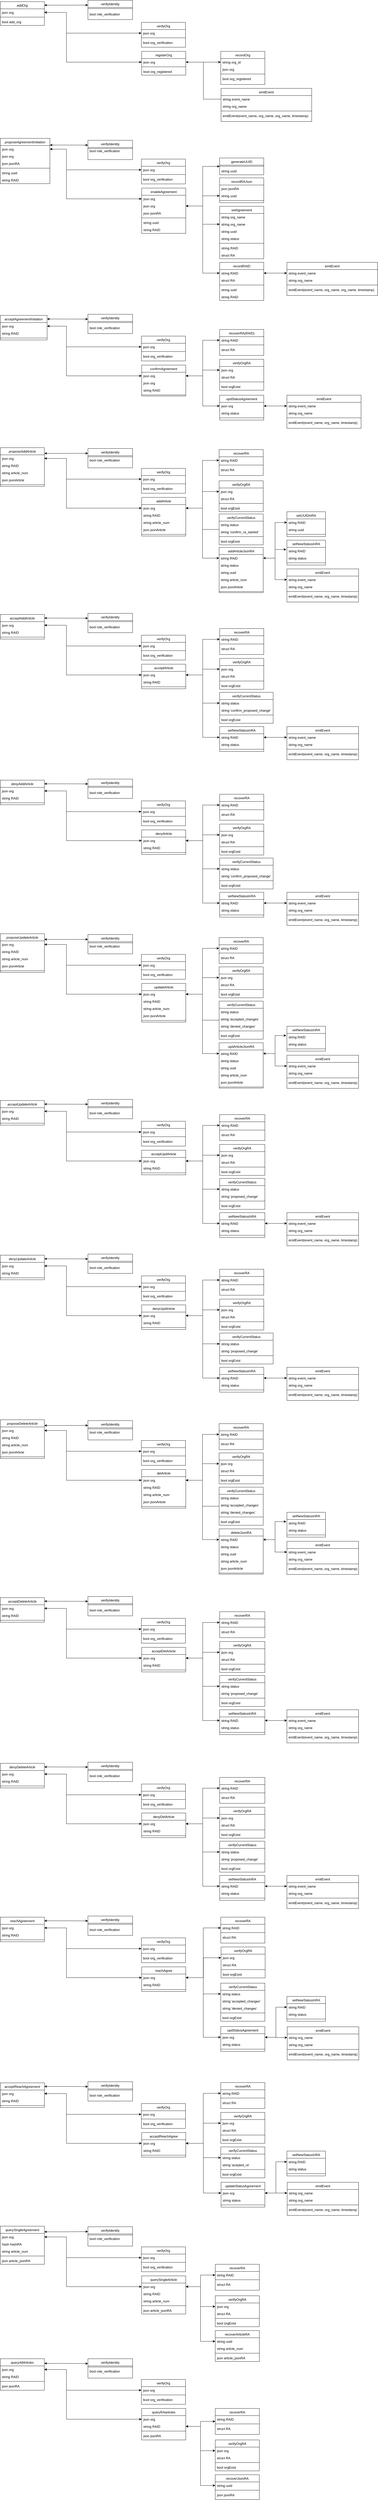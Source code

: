 <mxfile version="14.9.5" type="device"><diagram id="fu5LqYrUlST7LbJfI6wL" name="Page-1"><mxGraphModel dx="1869" dy="1851" grid="1" gridSize="10" guides="1" tooltips="1" connect="1" arrows="1" fold="1" page="1" pageScale="1" pageWidth="850" pageHeight="1100" math="0" shadow="0"><root><mxCell id="0"/><mxCell id="1" parent="0"/><mxCell id="dlbjX3CBBzjtC3kbLP1D-1" value="" style="group" parent="1" vertex="1" connectable="0"><mxGeometry y="-1100" width="1130" height="441" as="geometry"/></mxCell><mxCell id="dlbjX3CBBzjtC3kbLP1D-2" value="addOrg" style="swimlane;fontStyle=2;align=center;verticalAlign=top;childLayout=stackLayout;horizontal=1;startSize=26;horizontalStack=0;resizeParent=1;resizeLast=0;collapsible=1;marginBottom=0;rounded=0;shadow=0;strokeWidth=1;" parent="dlbjX3CBBzjtC3kbLP1D-1" vertex="1"><mxGeometry y="5" width="160" height="86" as="geometry"><mxRectangle x="230" y="140" width="160" height="26" as="alternateBounds"/></mxGeometry></mxCell><mxCell id="dlbjX3CBBzjtC3kbLP1D-3" value="json org" style="text;align=left;verticalAlign=top;spacingLeft=4;spacingRight=4;overflow=hidden;rotatable=0;points=[[0,0.5],[1,0.5]];portConstraint=eastwest;" parent="dlbjX3CBBzjtC3kbLP1D-2" vertex="1"><mxGeometry y="26" width="160" height="26" as="geometry"/></mxCell><mxCell id="dlbjX3CBBzjtC3kbLP1D-4" value="" style="line;html=1;strokeWidth=1;align=left;verticalAlign=middle;spacingTop=-1;spacingLeft=3;spacingRight=3;rotatable=0;labelPosition=right;points=[];portConstraint=eastwest;" parent="dlbjX3CBBzjtC3kbLP1D-2" vertex="1"><mxGeometry y="52" width="160" height="8" as="geometry"/></mxCell><mxCell id="dlbjX3CBBzjtC3kbLP1D-5" value="bool add_org" style="text;align=left;verticalAlign=top;spacingLeft=4;spacingRight=4;overflow=hidden;rotatable=0;points=[[0,0.5],[1,0.5]];portConstraint=eastwest;" parent="dlbjX3CBBzjtC3kbLP1D-2" vertex="1"><mxGeometry y="60" width="160" height="26" as="geometry"/></mxCell><mxCell id="dlbjX3CBBzjtC3kbLP1D-6" value="verifyIdentity" style="swimlane;fontStyle=0;align=center;verticalAlign=top;childLayout=stackLayout;horizontal=1;startSize=26;horizontalStack=0;resizeParent=1;resizeLast=0;collapsible=1;marginBottom=0;rounded=0;shadow=0;strokeWidth=1;" parent="dlbjX3CBBzjtC3kbLP1D-1" vertex="1"><mxGeometry x="318" width="162" height="70" as="geometry"><mxRectangle x="340" y="380" width="170" height="26" as="alternateBounds"/></mxGeometry></mxCell><mxCell id="dlbjX3CBBzjtC3kbLP1D-7" value="" style="line;html=1;strokeWidth=1;align=left;verticalAlign=middle;spacingTop=-1;spacingLeft=3;spacingRight=3;rotatable=0;labelPosition=right;points=[];portConstraint=eastwest;" parent="dlbjX3CBBzjtC3kbLP1D-6" vertex="1"><mxGeometry y="26" width="162" height="8" as="geometry"/></mxCell><mxCell id="dlbjX3CBBzjtC3kbLP1D-8" style="edgeStyle=orthogonalEdgeStyle;rounded=0;orthogonalLoop=1;jettySize=auto;html=1;exitX=1;exitY=0.148;exitDx=0;exitDy=0;entryX=0;entryY=0.25;entryDx=0;entryDy=0;exitPerimeter=0;endArrow=classic;endFill=1;startArrow=classic;startFill=1;" parent="dlbjX3CBBzjtC3kbLP1D-1" source="dlbjX3CBBzjtC3kbLP1D-2" target="dlbjX3CBBzjtC3kbLP1D-6" edge="1"><mxGeometry relative="1" as="geometry"/></mxCell><mxCell id="dlbjX3CBBzjtC3kbLP1D-9" value="verifyOrg" style="swimlane;fontStyle=0;align=center;verticalAlign=top;childLayout=stackLayout;horizontal=1;startSize=26;horizontalStack=0;resizeParent=1;resizeLast=0;collapsible=1;marginBottom=0;rounded=0;shadow=0;strokeWidth=1;" parent="dlbjX3CBBzjtC3kbLP1D-1" vertex="1"><mxGeometry x="512" y="80" width="160" height="90" as="geometry"><mxRectangle x="550" y="140" width="160" height="26" as="alternateBounds"/></mxGeometry></mxCell><mxCell id="dlbjX3CBBzjtC3kbLP1D-10" value="json org" style="text;align=left;verticalAlign=top;spacingLeft=4;spacingRight=4;overflow=hidden;rotatable=0;points=[[0,0.5],[1,0.5]];portConstraint=eastwest;" parent="dlbjX3CBBzjtC3kbLP1D-9" vertex="1"><mxGeometry y="26" width="160" height="26" as="geometry"/></mxCell><mxCell id="dlbjX3CBBzjtC3kbLP1D-11" value="" style="line;html=1;strokeWidth=1;align=left;verticalAlign=middle;spacingTop=-1;spacingLeft=3;spacingRight=3;rotatable=0;labelPosition=right;points=[];portConstraint=eastwest;" parent="dlbjX3CBBzjtC3kbLP1D-9" vertex="1"><mxGeometry y="52" width="160" height="8" as="geometry"/></mxCell><mxCell id="dlbjX3CBBzjtC3kbLP1D-12" value="bool org_verification" style="text;align=left;verticalAlign=top;spacingLeft=4;spacingRight=4;overflow=hidden;rotatable=0;points=[[0,0.5],[1,0.5]];portConstraint=eastwest;" parent="dlbjX3CBBzjtC3kbLP1D-9" vertex="1"><mxGeometry y="60" width="160" height="20" as="geometry"/></mxCell><mxCell id="dlbjX3CBBzjtC3kbLP1D-13" value="bool role_verification" style="text;align=left;verticalAlign=top;spacingLeft=4;spacingRight=4;overflow=hidden;rotatable=0;points=[[0,0.5],[1,0.5]];portConstraint=eastwest;" parent="dlbjX3CBBzjtC3kbLP1D-1" vertex="1"><mxGeometry x="318" y="37" width="160" height="26" as="geometry"/></mxCell><mxCell id="dlbjX3CBBzjtC3kbLP1D-14" value="registerOrg" style="swimlane;fontStyle=0;align=center;verticalAlign=top;childLayout=stackLayout;horizontal=1;startSize=26;horizontalStack=0;resizeParent=1;resizeLast=0;collapsible=1;marginBottom=0;rounded=0;shadow=0;strokeWidth=1;" parent="dlbjX3CBBzjtC3kbLP1D-1" vertex="1"><mxGeometry x="513" y="185" width="160" height="86" as="geometry"><mxRectangle x="550" y="140" width="160" height="26" as="alternateBounds"/></mxGeometry></mxCell><mxCell id="dlbjX3CBBzjtC3kbLP1D-15" value="json org" style="text;align=left;verticalAlign=top;spacingLeft=4;spacingRight=4;overflow=hidden;rotatable=0;points=[[0,0.5],[1,0.5]];portConstraint=eastwest;" parent="dlbjX3CBBzjtC3kbLP1D-14" vertex="1"><mxGeometry y="26" width="160" height="26" as="geometry"/></mxCell><mxCell id="dlbjX3CBBzjtC3kbLP1D-16" value="" style="line;html=1;strokeWidth=1;align=left;verticalAlign=middle;spacingTop=-1;spacingLeft=3;spacingRight=3;rotatable=0;labelPosition=right;points=[];portConstraint=eastwest;" parent="dlbjX3CBBzjtC3kbLP1D-14" vertex="1"><mxGeometry y="52" width="160" height="8" as="geometry"/></mxCell><mxCell id="dlbjX3CBBzjtC3kbLP1D-17" value="bool org_registered" style="text;align=left;verticalAlign=top;spacingLeft=4;spacingRight=4;overflow=hidden;rotatable=0;points=[[0,0.5],[1,0.5]];portConstraint=eastwest;" parent="dlbjX3CBBzjtC3kbLP1D-14" vertex="1"><mxGeometry y="60" width="160" height="26" as="geometry"/></mxCell><mxCell id="dlbjX3CBBzjtC3kbLP1D-18" style="edgeStyle=orthogonalEdgeStyle;rounded=0;orthogonalLoop=1;jettySize=auto;html=1;exitX=1;exitY=0.5;exitDx=0;exitDy=0;entryX=0;entryY=0.5;entryDx=0;entryDy=0;startArrow=classic;startFill=1;" parent="dlbjX3CBBzjtC3kbLP1D-1" source="dlbjX3CBBzjtC3kbLP1D-3" target="dlbjX3CBBzjtC3kbLP1D-15" edge="1"><mxGeometry relative="1" as="geometry"><mxPoint x="198" y="95.5" as="sourcePoint"/><mxPoint x="328" y="27.5" as="targetPoint"/><Array as="points"><mxPoint x="240" y="44"/><mxPoint x="240" y="224"/></Array></mxGeometry></mxCell><mxCell id="dlbjX3CBBzjtC3kbLP1D-19" style="edgeStyle=orthogonalEdgeStyle;rounded=0;orthogonalLoop=1;jettySize=auto;html=1;exitX=0;exitY=0.5;exitDx=0;exitDy=0;entryX=1;entryY=0.5;entryDx=0;entryDy=0;startArrow=classic;startFill=1;endArrow=classic;endFill=1;" parent="dlbjX3CBBzjtC3kbLP1D-1" source="dlbjX3CBBzjtC3kbLP1D-10" target="dlbjX3CBBzjtC3kbLP1D-3" edge="1"><mxGeometry relative="1" as="geometry"><Array as="points"><mxPoint x="240" y="119"/><mxPoint x="240" y="44"/></Array></mxGeometry></mxCell><mxCell id="dlbjX3CBBzjtC3kbLP1D-20" value="recordOrg" style="swimlane;fontStyle=0;align=center;verticalAlign=top;childLayout=stackLayout;horizontal=1;startSize=26;horizontalStack=0;resizeParent=1;resizeLast=0;collapsible=1;marginBottom=0;rounded=0;shadow=0;strokeWidth=1;" parent="dlbjX3CBBzjtC3kbLP1D-1" vertex="1"><mxGeometry x="800" y="185" width="160" height="120" as="geometry"><mxRectangle x="550" y="140" width="160" height="26" as="alternateBounds"/></mxGeometry></mxCell><mxCell id="dlbjX3CBBzjtC3kbLP1D-21" value="string org_id" style="text;align=left;verticalAlign=top;spacingLeft=4;spacingRight=4;overflow=hidden;rotatable=0;points=[[0,0.5],[1,0.5]];portConstraint=eastwest;" parent="dlbjX3CBBzjtC3kbLP1D-20" vertex="1"><mxGeometry y="26" width="160" height="26" as="geometry"/></mxCell><mxCell id="dlbjX3CBBzjtC3kbLP1D-22" value="json org" style="text;align=left;verticalAlign=top;spacingLeft=4;spacingRight=4;overflow=hidden;rotatable=0;points=[[0,0.5],[1,0.5]];portConstraint=eastwest;" parent="dlbjX3CBBzjtC3kbLP1D-20" vertex="1"><mxGeometry y="52" width="160" height="26" as="geometry"/></mxCell><mxCell id="dlbjX3CBBzjtC3kbLP1D-23" value="" style="line;html=1;strokeWidth=1;align=left;verticalAlign=middle;spacingTop=-1;spacingLeft=3;spacingRight=3;rotatable=0;labelPosition=right;points=[];portConstraint=eastwest;" parent="dlbjX3CBBzjtC3kbLP1D-20" vertex="1"><mxGeometry y="78" width="160" height="8" as="geometry"/></mxCell><mxCell id="dlbjX3CBBzjtC3kbLP1D-24" value="bool org_registered" style="text;align=left;verticalAlign=top;spacingLeft=4;spacingRight=4;overflow=hidden;rotatable=0;points=[[0,0.5],[1,0.5]];portConstraint=eastwest;" parent="dlbjX3CBBzjtC3kbLP1D-20" vertex="1"><mxGeometry y="86" width="160" height="26" as="geometry"/></mxCell><mxCell id="dlbjX3CBBzjtC3kbLP1D-25" value="emitEvent" style="swimlane;fontStyle=0;align=center;verticalAlign=top;childLayout=stackLayout;horizontal=1;startSize=26;horizontalStack=0;resizeParent=1;resizeLast=0;collapsible=1;marginBottom=0;rounded=0;shadow=0;strokeWidth=1;" parent="dlbjX3CBBzjtC3kbLP1D-1" vertex="1"><mxGeometry x="801" y="319" width="329" height="120" as="geometry"><mxRectangle x="550" y="140" width="160" height="26" as="alternateBounds"/></mxGeometry></mxCell><mxCell id="dlbjX3CBBzjtC3kbLP1D-26" value="string event_name" style="text;align=left;verticalAlign=top;spacingLeft=4;spacingRight=4;overflow=hidden;rotatable=0;points=[[0,0.5],[1,0.5]];portConstraint=eastwest;" parent="dlbjX3CBBzjtC3kbLP1D-25" vertex="1"><mxGeometry y="26" width="329" height="26" as="geometry"/></mxCell><mxCell id="dlbjX3CBBzjtC3kbLP1D-27" value="string org_name" style="text;align=left;verticalAlign=top;spacingLeft=4;spacingRight=4;overflow=hidden;rotatable=0;points=[[0,0.5],[1,0.5]];portConstraint=eastwest;" parent="dlbjX3CBBzjtC3kbLP1D-25" vertex="1"><mxGeometry y="52" width="329" height="26" as="geometry"/></mxCell><mxCell id="dlbjX3CBBzjtC3kbLP1D-28" value="" style="line;html=1;strokeWidth=1;align=left;verticalAlign=middle;spacingTop=-1;spacingLeft=3;spacingRight=3;rotatable=0;labelPosition=right;points=[];portConstraint=eastwest;" parent="dlbjX3CBBzjtC3kbLP1D-25" vertex="1"><mxGeometry y="78" width="329" height="8" as="geometry"/></mxCell><mxCell id="dlbjX3CBBzjtC3kbLP1D-29" value="emitEvent(event_name, org_name, org_name, timestamp)" style="text;align=left;verticalAlign=top;spacingLeft=4;spacingRight=4;overflow=hidden;rotatable=0;points=[[0,0.5],[1,0.5]];portConstraint=eastwest;" parent="dlbjX3CBBzjtC3kbLP1D-25" vertex="1"><mxGeometry y="86" width="329" height="26" as="geometry"/></mxCell><mxCell id="dlbjX3CBBzjtC3kbLP1D-30" style="edgeStyle=orthogonalEdgeStyle;rounded=0;orthogonalLoop=1;jettySize=auto;html=1;exitX=0;exitY=0.5;exitDx=0;exitDy=0;entryX=1;entryY=0.5;entryDx=0;entryDy=0;" parent="dlbjX3CBBzjtC3kbLP1D-1" source="dlbjX3CBBzjtC3kbLP1D-26" target="dlbjX3CBBzjtC3kbLP1D-15" edge="1"><mxGeometry relative="1" as="geometry"/></mxCell><mxCell id="dlbjX3CBBzjtC3kbLP1D-31" style="edgeStyle=orthogonalEdgeStyle;rounded=0;orthogonalLoop=1;jettySize=auto;html=1;exitX=1;exitY=0.5;exitDx=0;exitDy=0;entryX=0;entryY=0.5;entryDx=0;entryDy=0;" parent="dlbjX3CBBzjtC3kbLP1D-1" source="dlbjX3CBBzjtC3kbLP1D-15" target="dlbjX3CBBzjtC3kbLP1D-21" edge="1"><mxGeometry relative="1" as="geometry"/></mxCell><mxCell id="dlbjX3CBBzjtC3kbLP1D-32" value="proposeAgreementInitiation" style="swimlane;fontStyle=2;align=center;verticalAlign=top;childLayout=stackLayout;horizontal=1;startSize=26;horizontalStack=0;resizeParent=1;resizeLast=0;collapsible=1;marginBottom=0;rounded=0;shadow=0;strokeWidth=1;" parent="1" vertex="1"><mxGeometry y="-600" width="180" height="164" as="geometry"><mxRectangle x="230" y="140" width="160" height="26" as="alternateBounds"/></mxGeometry></mxCell><mxCell id="dlbjX3CBBzjtC3kbLP1D-33" value="json org" style="text;align=left;verticalAlign=top;spacingLeft=4;spacingRight=4;overflow=hidden;rotatable=0;points=[[0,0.5],[1,0.5]];portConstraint=eastwest;" parent="dlbjX3CBBzjtC3kbLP1D-32" vertex="1"><mxGeometry y="26" width="180" height="26" as="geometry"/></mxCell><mxCell id="dlbjX3CBBzjtC3kbLP1D-34" value="json org" style="text;align=left;verticalAlign=top;spacingLeft=4;spacingRight=4;overflow=hidden;rotatable=0;points=[[0,0.5],[1,0.5]];portConstraint=eastwest;" parent="dlbjX3CBBzjtC3kbLP1D-32" vertex="1"><mxGeometry y="52" width="180" height="26" as="geometry"/></mxCell><mxCell id="dlbjX3CBBzjtC3kbLP1D-35" value="json jsonRA" style="text;align=left;verticalAlign=top;spacingLeft=4;spacingRight=4;overflow=hidden;rotatable=0;points=[[0,0.5],[1,0.5]];portConstraint=eastwest;" parent="dlbjX3CBBzjtC3kbLP1D-32" vertex="1"><mxGeometry y="78" width="180" height="26" as="geometry"/></mxCell><mxCell id="dlbjX3CBBzjtC3kbLP1D-36" value="" style="line;html=1;strokeWidth=1;align=left;verticalAlign=middle;spacingTop=-1;spacingLeft=3;spacingRight=3;rotatable=0;labelPosition=right;points=[];portConstraint=eastwest;" parent="dlbjX3CBBzjtC3kbLP1D-32" vertex="1"><mxGeometry y="104" width="180" height="8" as="geometry"/></mxCell><mxCell id="dlbjX3CBBzjtC3kbLP1D-37" value="string uuid" style="text;align=left;verticalAlign=top;spacingLeft=4;spacingRight=4;overflow=hidden;rotatable=0;points=[[0,0.5],[1,0.5]];portConstraint=eastwest;" parent="dlbjX3CBBzjtC3kbLP1D-32" vertex="1"><mxGeometry y="112" width="180" height="26" as="geometry"/></mxCell><mxCell id="dlbjX3CBBzjtC3kbLP1D-465" value="string RAID" style="text;align=left;verticalAlign=top;spacingLeft=4;spacingRight=4;overflow=hidden;rotatable=0;points=[[0,0.5],[1,0.5]];portConstraint=eastwest;" parent="dlbjX3CBBzjtC3kbLP1D-32" vertex="1"><mxGeometry y="138" width="180" height="26" as="geometry"/></mxCell><mxCell id="dlbjX3CBBzjtC3kbLP1D-38" value="verifyIdentity" style="swimlane;fontStyle=0;align=center;verticalAlign=top;childLayout=stackLayout;horizontal=1;startSize=26;horizontalStack=0;resizeParent=1;resizeLast=0;collapsible=1;marginBottom=0;rounded=0;shadow=0;strokeWidth=1;" parent="1" vertex="1"><mxGeometry x="318" y="-593" width="162" height="70" as="geometry"><mxRectangle x="340" y="380" width="170" height="26" as="alternateBounds"/></mxGeometry></mxCell><mxCell id="dlbjX3CBBzjtC3kbLP1D-39" value="" style="line;html=1;strokeWidth=1;align=left;verticalAlign=middle;spacingTop=-1;spacingLeft=3;spacingRight=3;rotatable=0;labelPosition=right;points=[];portConstraint=eastwest;" parent="dlbjX3CBBzjtC3kbLP1D-38" vertex="1"><mxGeometry y="26" width="162" height="8" as="geometry"/></mxCell><mxCell id="dlbjX3CBBzjtC3kbLP1D-40" style="edgeStyle=orthogonalEdgeStyle;rounded=0;orthogonalLoop=1;jettySize=auto;html=1;exitX=1;exitY=0.148;exitDx=0;exitDy=0;entryX=0;entryY=0.25;entryDx=0;entryDy=0;exitPerimeter=0;endArrow=classic;endFill=1;startArrow=classic;startFill=1;" parent="1" source="dlbjX3CBBzjtC3kbLP1D-32" target="dlbjX3CBBzjtC3kbLP1D-38" edge="1"><mxGeometry y="-600" as="geometry"/></mxCell><mxCell id="dlbjX3CBBzjtC3kbLP1D-41" value="verifyOrg" style="swimlane;fontStyle=0;align=center;verticalAlign=top;childLayout=stackLayout;horizontal=1;startSize=26;horizontalStack=0;resizeParent=1;resizeLast=0;collapsible=1;marginBottom=0;rounded=0;shadow=0;strokeWidth=1;" parent="1" vertex="1"><mxGeometry x="512" y="-525" width="160" height="90" as="geometry"><mxRectangle x="550" y="140" width="160" height="26" as="alternateBounds"/></mxGeometry></mxCell><mxCell id="dlbjX3CBBzjtC3kbLP1D-42" value="json org" style="text;align=left;verticalAlign=top;spacingLeft=4;spacingRight=4;overflow=hidden;rotatable=0;points=[[0,0.5],[1,0.5]];portConstraint=eastwest;" parent="dlbjX3CBBzjtC3kbLP1D-41" vertex="1"><mxGeometry y="26" width="160" height="26" as="geometry"/></mxCell><mxCell id="dlbjX3CBBzjtC3kbLP1D-43" value="" style="line;html=1;strokeWidth=1;align=left;verticalAlign=middle;spacingTop=-1;spacingLeft=3;spacingRight=3;rotatable=0;labelPosition=right;points=[];portConstraint=eastwest;" parent="dlbjX3CBBzjtC3kbLP1D-41" vertex="1"><mxGeometry y="52" width="160" height="8" as="geometry"/></mxCell><mxCell id="dlbjX3CBBzjtC3kbLP1D-44" value="bool org_verification" style="text;align=left;verticalAlign=top;spacingLeft=4;spacingRight=4;overflow=hidden;rotatable=0;points=[[0,0.5],[1,0.5]];portConstraint=eastwest;" parent="dlbjX3CBBzjtC3kbLP1D-41" vertex="1"><mxGeometry y="60" width="160" height="20" as="geometry"/></mxCell><mxCell id="dlbjX3CBBzjtC3kbLP1D-45" value="bool role_verification" style="text;align=left;verticalAlign=top;spacingLeft=4;spacingRight=4;overflow=hidden;rotatable=0;points=[[0,0.5],[1,0.5]];portConstraint=eastwest;" parent="1" vertex="1"><mxGeometry x="318" y="-568" width="160" height="26" as="geometry"/></mxCell><mxCell id="dlbjX3CBBzjtC3kbLP1D-46" value="enableAgreement" style="swimlane;fontStyle=0;align=center;verticalAlign=top;childLayout=stackLayout;horizontal=1;startSize=26;horizontalStack=0;resizeParent=1;resizeLast=0;collapsible=1;marginBottom=0;rounded=0;shadow=0;strokeWidth=1;" parent="1" vertex="1"><mxGeometry x="513" y="-420" width="160" height="164" as="geometry"><mxRectangle x="550" y="140" width="160" height="26" as="alternateBounds"/></mxGeometry></mxCell><mxCell id="dlbjX3CBBzjtC3kbLP1D-47" value="json org" style="text;align=left;verticalAlign=top;spacingLeft=4;spacingRight=4;overflow=hidden;rotatable=0;points=[[0,0.5],[1,0.5]];portConstraint=eastwest;" parent="dlbjX3CBBzjtC3kbLP1D-46" vertex="1"><mxGeometry y="26" width="160" height="26" as="geometry"/></mxCell><mxCell id="dlbjX3CBBzjtC3kbLP1D-48" value="json org" style="text;align=left;verticalAlign=top;spacingLeft=4;spacingRight=4;overflow=hidden;rotatable=0;points=[[0,0.5],[1,0.5]];portConstraint=eastwest;" parent="dlbjX3CBBzjtC3kbLP1D-46" vertex="1"><mxGeometry y="52" width="160" height="26" as="geometry"/></mxCell><mxCell id="dlbjX3CBBzjtC3kbLP1D-49" value="json jsonRA" style="text;align=left;verticalAlign=top;spacingLeft=4;spacingRight=4;overflow=hidden;rotatable=0;points=[[0,0.5],[1,0.5]];portConstraint=eastwest;" parent="dlbjX3CBBzjtC3kbLP1D-46" vertex="1"><mxGeometry y="78" width="160" height="26" as="geometry"/></mxCell><mxCell id="dlbjX3CBBzjtC3kbLP1D-50" value="" style="line;html=1;strokeWidth=1;align=left;verticalAlign=middle;spacingTop=-1;spacingLeft=3;spacingRight=3;rotatable=0;labelPosition=right;points=[];portConstraint=eastwest;" parent="dlbjX3CBBzjtC3kbLP1D-46" vertex="1"><mxGeometry y="104" width="160" height="8" as="geometry"/></mxCell><mxCell id="dlbjX3CBBzjtC3kbLP1D-51" value="string uuid" style="text;align=left;verticalAlign=top;spacingLeft=4;spacingRight=4;overflow=hidden;rotatable=0;points=[[0,0.5],[1,0.5]];portConstraint=eastwest;" parent="dlbjX3CBBzjtC3kbLP1D-46" vertex="1"><mxGeometry y="112" width="160" height="26" as="geometry"/></mxCell><mxCell id="nNeKpeSOTrYOyKeeqg7o-1" value="string RAID" style="text;align=left;verticalAlign=top;spacingLeft=4;spacingRight=4;overflow=hidden;rotatable=0;points=[[0,0.5],[1,0.5]];portConstraint=eastwest;" parent="dlbjX3CBBzjtC3kbLP1D-46" vertex="1"><mxGeometry y="138" width="160" height="26" as="geometry"/></mxCell><mxCell id="dlbjX3CBBzjtC3kbLP1D-52" style="edgeStyle=orthogonalEdgeStyle;rounded=0;orthogonalLoop=1;jettySize=auto;html=1;exitX=1;exitY=0.5;exitDx=0;exitDy=0;entryX=0;entryY=0.5;entryDx=0;entryDy=0;startArrow=classic;startFill=1;" parent="1" source="dlbjX3CBBzjtC3kbLP1D-33" target="dlbjX3CBBzjtC3kbLP1D-47" edge="1"><mxGeometry y="-600" as="geometry"><mxPoint x="198" y="-509.5" as="sourcePoint"/><mxPoint x="328" y="-577.5" as="targetPoint"/><Array as="points"><mxPoint x="240" y="-561"/><mxPoint x="240" y="-381"/></Array></mxGeometry></mxCell><mxCell id="dlbjX3CBBzjtC3kbLP1D-53" style="edgeStyle=orthogonalEdgeStyle;rounded=0;orthogonalLoop=1;jettySize=auto;html=1;exitX=0;exitY=0.5;exitDx=0;exitDy=0;entryX=1;entryY=0.5;entryDx=0;entryDy=0;startArrow=classic;startFill=1;endArrow=classic;endFill=1;" parent="1" source="dlbjX3CBBzjtC3kbLP1D-42" target="dlbjX3CBBzjtC3kbLP1D-33" edge="1"><mxGeometry y="-600" as="geometry"><Array as="points"><mxPoint x="240" y="-486"/><mxPoint x="240" y="-561"/></Array></mxGeometry></mxCell><mxCell id="dlbjX3CBBzjtC3kbLP1D-54" style="edgeStyle=orthogonalEdgeStyle;rounded=0;orthogonalLoop=1;jettySize=auto;html=1;exitX=0;exitY=0.5;exitDx=0;exitDy=0;entryX=1;entryY=0.5;entryDx=0;entryDy=0;startArrow=classic;startFill=1;endArrow=classic;endFill=1;" parent="1" source="dlbjX3CBBzjtC3kbLP1D-55" target="dlbjX3CBBzjtC3kbLP1D-48" edge="1"><mxGeometry y="-600" as="geometry"/></mxCell><mxCell id="dlbjX3CBBzjtC3kbLP1D-55" value="generateUUID" style="swimlane;fontStyle=0;align=center;verticalAlign=top;childLayout=stackLayout;horizontal=1;startSize=26;horizontalStack=0;resizeParent=1;resizeLast=0;collapsible=1;marginBottom=0;rounded=0;shadow=0;strokeWidth=1;" parent="1" vertex="1"><mxGeometry x="796" y="-529" width="160" height="61" as="geometry"><mxRectangle x="550" y="140" width="160" height="26" as="alternateBounds"/></mxGeometry></mxCell><mxCell id="dlbjX3CBBzjtC3kbLP1D-56" value="" style="line;html=1;strokeWidth=1;align=left;verticalAlign=middle;spacingTop=-1;spacingLeft=3;spacingRight=3;rotatable=0;labelPosition=right;points=[];portConstraint=eastwest;" parent="dlbjX3CBBzjtC3kbLP1D-55" vertex="1"><mxGeometry y="26" width="160" height="8" as="geometry"/></mxCell><mxCell id="dlbjX3CBBzjtC3kbLP1D-57" value="string uuid" style="text;align=left;verticalAlign=top;spacingLeft=4;spacingRight=4;overflow=hidden;rotatable=0;points=[[0,0.5],[1,0.5]];portConstraint=eastwest;" parent="dlbjX3CBBzjtC3kbLP1D-55" vertex="1"><mxGeometry y="34" width="160" height="26" as="geometry"/></mxCell><mxCell id="dlbjX3CBBzjtC3kbLP1D-58" value="recordRAJson" style="swimlane;fontStyle=0;align=center;verticalAlign=top;childLayout=stackLayout;horizontal=1;startSize=26;horizontalStack=0;resizeParent=1;resizeLast=0;collapsible=1;marginBottom=0;rounded=0;shadow=0;strokeWidth=1;" parent="1" vertex="1"><mxGeometry x="796" y="-457" width="160" height="90" as="geometry"><mxRectangle x="550" y="140" width="160" height="26" as="alternateBounds"/></mxGeometry></mxCell><mxCell id="dlbjX3CBBzjtC3kbLP1D-59" value="json jsonRA" style="text;align=left;verticalAlign=top;spacingLeft=4;spacingRight=4;overflow=hidden;rotatable=0;points=[[0,0.5],[1,0.5]];portConstraint=eastwest;" parent="dlbjX3CBBzjtC3kbLP1D-58" vertex="1"><mxGeometry y="26" width="160" height="26" as="geometry"/></mxCell><mxCell id="dlbjX3CBBzjtC3kbLP1D-60" value="string uuid" style="text;align=left;verticalAlign=top;spacingLeft=4;spacingRight=4;overflow=hidden;rotatable=0;points=[[0,0.5],[1,0.5]];portConstraint=eastwest;" parent="dlbjX3CBBzjtC3kbLP1D-58" vertex="1"><mxGeometry y="52" width="160" height="26" as="geometry"/></mxCell><mxCell id="dlbjX3CBBzjtC3kbLP1D-61" value="" style="line;html=1;strokeWidth=1;align=left;verticalAlign=middle;spacingTop=-1;spacingLeft=3;spacingRight=3;rotatable=0;labelPosition=right;points=[];portConstraint=eastwest;" parent="dlbjX3CBBzjtC3kbLP1D-58" vertex="1"><mxGeometry y="78" width="160" height="8" as="geometry"/></mxCell><mxCell id="dlbjX3CBBzjtC3kbLP1D-63" style="edgeStyle=orthogonalEdgeStyle;rounded=0;orthogonalLoop=1;jettySize=auto;html=1;exitX=0;exitY=0.5;exitDx=0;exitDy=0;entryX=1;entryY=0.5;entryDx=0;entryDy=0;startArrow=classic;startFill=1;endArrow=classic;endFill=1;" parent="1" source="dlbjX3CBBzjtC3kbLP1D-60" target="dlbjX3CBBzjtC3kbLP1D-48" edge="1"><mxGeometry y="-600" as="geometry"/></mxCell><mxCell id="dlbjX3CBBzjtC3kbLP1D-71" value="emitEvent" style="swimlane;fontStyle=0;align=center;verticalAlign=top;childLayout=stackLayout;horizontal=1;startSize=26;horizontalStack=0;resizeParent=1;resizeLast=0;collapsible=1;marginBottom=0;rounded=0;shadow=0;strokeWidth=1;" parent="1" vertex="1"><mxGeometry x="1040" y="-151" width="329" height="120" as="geometry"><mxRectangle x="550" y="140" width="160" height="26" as="alternateBounds"/></mxGeometry></mxCell><mxCell id="dlbjX3CBBzjtC3kbLP1D-72" value="string event_name" style="text;align=left;verticalAlign=top;spacingLeft=4;spacingRight=4;overflow=hidden;rotatable=0;points=[[0,0.5],[1,0.5]];portConstraint=eastwest;" parent="dlbjX3CBBzjtC3kbLP1D-71" vertex="1"><mxGeometry y="26" width="329" height="26" as="geometry"/></mxCell><mxCell id="dlbjX3CBBzjtC3kbLP1D-73" value="string org_name" style="text;align=left;verticalAlign=top;spacingLeft=4;spacingRight=4;overflow=hidden;rotatable=0;points=[[0,0.5],[1,0.5]];portConstraint=eastwest;" parent="dlbjX3CBBzjtC3kbLP1D-71" vertex="1"><mxGeometry y="52" width="329" height="26" as="geometry"/></mxCell><mxCell id="dlbjX3CBBzjtC3kbLP1D-74" value="" style="line;html=1;strokeWidth=1;align=left;verticalAlign=middle;spacingTop=-1;spacingLeft=3;spacingRight=3;rotatable=0;labelPosition=right;points=[];portConstraint=eastwest;" parent="dlbjX3CBBzjtC3kbLP1D-71" vertex="1"><mxGeometry y="78" width="329" height="8" as="geometry"/></mxCell><mxCell id="dlbjX3CBBzjtC3kbLP1D-75" value="emitEvent(event_name, org_name, org_name, timestamp)" style="text;align=left;verticalAlign=top;spacingLeft=4;spacingRight=4;overflow=hidden;rotatable=0;points=[[0,0.5],[1,0.5]];portConstraint=eastwest;" parent="dlbjX3CBBzjtC3kbLP1D-71" vertex="1"><mxGeometry y="86" width="329" height="26" as="geometry"/></mxCell><mxCell id="dlbjX3CBBzjtC3kbLP1D-79" value="setAgreement" style="swimlane;fontStyle=0;align=center;verticalAlign=top;childLayout=stackLayout;horizontal=1;startSize=26;horizontalStack=0;resizeParent=1;resizeLast=0;collapsible=1;marginBottom=0;rounded=0;shadow=0;strokeWidth=1;" parent="1" vertex="1"><mxGeometry x="796" y="-354" width="160" height="190" as="geometry"><mxRectangle x="550" y="140" width="160" height="26" as="alternateBounds"/></mxGeometry></mxCell><mxCell id="dlbjX3CBBzjtC3kbLP1D-80" value="string org_name" style="text;align=left;verticalAlign=top;spacingLeft=4;spacingRight=4;overflow=hidden;rotatable=0;points=[[0,0.5],[1,0.5]];portConstraint=eastwest;" parent="dlbjX3CBBzjtC3kbLP1D-79" vertex="1"><mxGeometry y="26" width="160" height="26" as="geometry"/></mxCell><mxCell id="dlbjX3CBBzjtC3kbLP1D-81" value="string org_name" style="text;align=left;verticalAlign=top;spacingLeft=4;spacingRight=4;overflow=hidden;rotatable=0;points=[[0,0.5],[1,0.5]];portConstraint=eastwest;" parent="dlbjX3CBBzjtC3kbLP1D-79" vertex="1"><mxGeometry y="52" width="160" height="26" as="geometry"/></mxCell><mxCell id="dlbjX3CBBzjtC3kbLP1D-84" value="string uuid" style="text;align=left;verticalAlign=top;spacingLeft=4;spacingRight=4;overflow=hidden;rotatable=0;points=[[0,0.5],[1,0.5]];portConstraint=eastwest;" parent="dlbjX3CBBzjtC3kbLP1D-79" vertex="1"><mxGeometry y="78" width="160" height="26" as="geometry"/></mxCell><mxCell id="dlbjX3CBBzjtC3kbLP1D-140" value="string status" style="text;align=left;verticalAlign=top;spacingLeft=4;spacingRight=4;overflow=hidden;rotatable=0;points=[[0,0.5],[1,0.5]];portConstraint=eastwest;" parent="dlbjX3CBBzjtC3kbLP1D-79" vertex="1"><mxGeometry y="104" width="160" height="26" as="geometry"/></mxCell><mxCell id="dlbjX3CBBzjtC3kbLP1D-82" value="" style="line;html=1;strokeWidth=1;align=left;verticalAlign=middle;spacingTop=-1;spacingLeft=3;spacingRight=3;rotatable=0;labelPosition=right;points=[];portConstraint=eastwest;" parent="dlbjX3CBBzjtC3kbLP1D-79" vertex="1"><mxGeometry y="130" width="160" height="8" as="geometry"/></mxCell><mxCell id="dlbjX3CBBzjtC3kbLP1D-83" value="string RAID" style="text;align=left;verticalAlign=top;spacingLeft=4;spacingRight=4;overflow=hidden;rotatable=0;points=[[0,0.5],[1,0.5]];portConstraint=eastwest;" parent="dlbjX3CBBzjtC3kbLP1D-79" vertex="1"><mxGeometry y="138" width="160" height="26" as="geometry"/></mxCell><mxCell id="dlbjX3CBBzjtC3kbLP1D-91" value="struct RA" style="text;align=left;verticalAlign=top;spacingLeft=4;spacingRight=4;overflow=hidden;rotatable=0;points=[[0,0.5],[1,0.5]];portConstraint=eastwest;" parent="dlbjX3CBBzjtC3kbLP1D-79" vertex="1"><mxGeometry y="164" width="160" height="26" as="geometry"/></mxCell><mxCell id="dlbjX3CBBzjtC3kbLP1D-86" value="recordRAID" style="swimlane;fontStyle=0;align=center;verticalAlign=top;childLayout=stackLayout;horizontal=1;startSize=26;horizontalStack=0;resizeParent=1;resizeLast=0;collapsible=1;marginBottom=0;rounded=0;shadow=0;strokeWidth=1;" parent="1" vertex="1"><mxGeometry x="796" y="-151" width="160" height="138" as="geometry"><mxRectangle x="550" y="140" width="160" height="26" as="alternateBounds"/></mxGeometry></mxCell><mxCell id="dlbjX3CBBzjtC3kbLP1D-87" value="string RAID" style="text;align=left;verticalAlign=top;spacingLeft=4;spacingRight=4;overflow=hidden;rotatable=0;points=[[0,0.5],[1,0.5]];portConstraint=eastwest;" parent="dlbjX3CBBzjtC3kbLP1D-86" vertex="1"><mxGeometry y="26" width="160" height="26" as="geometry"/></mxCell><mxCell id="dlbjX3CBBzjtC3kbLP1D-88" value="struct RA" style="text;align=left;verticalAlign=top;spacingLeft=4;spacingRight=4;overflow=hidden;rotatable=0;points=[[0,0.5],[1,0.5]];portConstraint=eastwest;" parent="dlbjX3CBBzjtC3kbLP1D-86" vertex="1"><mxGeometry y="52" width="160" height="26" as="geometry"/></mxCell><mxCell id="dlbjX3CBBzjtC3kbLP1D-89" value="" style="line;html=1;strokeWidth=1;align=left;verticalAlign=middle;spacingTop=-1;spacingLeft=3;spacingRight=3;rotatable=0;labelPosition=right;points=[];portConstraint=eastwest;" parent="dlbjX3CBBzjtC3kbLP1D-86" vertex="1"><mxGeometry y="78" width="160" height="8" as="geometry"/></mxCell><mxCell id="dlbjX3CBBzjtC3kbLP1D-90" value="string uuid" style="text;align=left;verticalAlign=top;spacingLeft=4;spacingRight=4;overflow=hidden;rotatable=0;points=[[0,0.5],[1,0.5]];portConstraint=eastwest;" parent="dlbjX3CBBzjtC3kbLP1D-86" vertex="1"><mxGeometry y="86" width="160" height="26" as="geometry"/></mxCell><mxCell id="dlbjX3CBBzjtC3kbLP1D-466" value="string RAID" style="text;align=left;verticalAlign=top;spacingLeft=4;spacingRight=4;overflow=hidden;rotatable=0;points=[[0,0.5],[1,0.5]];portConstraint=eastwest;" parent="dlbjX3CBBzjtC3kbLP1D-86" vertex="1"><mxGeometry y="112" width="160" height="26" as="geometry"/></mxCell><mxCell id="dlbjX3CBBzjtC3kbLP1D-97" style="edgeStyle=orthogonalEdgeStyle;rounded=0;orthogonalLoop=1;jettySize=auto;html=1;exitX=0;exitY=0.5;exitDx=0;exitDy=0;entryX=1;entryY=0.5;entryDx=0;entryDy=0;startArrow=classic;startFill=1;" parent="1" source="dlbjX3CBBzjtC3kbLP1D-81" target="dlbjX3CBBzjtC3kbLP1D-48" edge="1"><mxGeometry relative="1" as="geometry"/></mxCell><mxCell id="dlbjX3CBBzjtC3kbLP1D-98" style="edgeStyle=orthogonalEdgeStyle;rounded=0;orthogonalLoop=1;jettySize=auto;html=1;exitX=0;exitY=0.5;exitDx=0;exitDy=0;entryX=1;entryY=0.5;entryDx=0;entryDy=0;startArrow=classic;startFill=1;" parent="1" source="dlbjX3CBBzjtC3kbLP1D-87" target="dlbjX3CBBzjtC3kbLP1D-48" edge="1"><mxGeometry relative="1" as="geometry"/></mxCell><mxCell id="dlbjX3CBBzjtC3kbLP1D-262" value="" style="group" parent="1" vertex="1" connectable="0"><mxGeometry y="40" width="1369" height="430" as="geometry"/></mxCell><mxCell id="dlbjX3CBBzjtC3kbLP1D-175" value="verifyOrgRA" style="swimlane;fontStyle=0;align=center;verticalAlign=top;childLayout=stackLayout;horizontal=1;startSize=26;horizontalStack=0;resizeParent=1;resizeLast=0;collapsible=1;marginBottom=0;rounded=0;shadow=0;strokeWidth=1;" parent="dlbjX3CBBzjtC3kbLP1D-262" vertex="1"><mxGeometry x="796" y="160" width="160" height="112" as="geometry"><mxRectangle x="550" y="140" width="160" height="26" as="alternateBounds"/></mxGeometry></mxCell><mxCell id="dlbjX3CBBzjtC3kbLP1D-176" value="json org" style="text;align=left;verticalAlign=top;spacingLeft=4;spacingRight=4;overflow=hidden;rotatable=0;points=[[0,0.5],[1,0.5]];portConstraint=eastwest;" parent="dlbjX3CBBzjtC3kbLP1D-175" vertex="1"><mxGeometry y="26" width="160" height="26" as="geometry"/></mxCell><mxCell id="dlbjX3CBBzjtC3kbLP1D-177" value="struct RA" style="text;align=left;verticalAlign=top;spacingLeft=4;spacingRight=4;overflow=hidden;rotatable=0;points=[[0,0.5],[1,0.5]];portConstraint=eastwest;" parent="dlbjX3CBBzjtC3kbLP1D-175" vertex="1"><mxGeometry y="52" width="160" height="26" as="geometry"/></mxCell><mxCell id="dlbjX3CBBzjtC3kbLP1D-178" value="" style="line;html=1;strokeWidth=1;align=left;verticalAlign=middle;spacingTop=-1;spacingLeft=3;spacingRight=3;rotatable=0;labelPosition=right;points=[];portConstraint=eastwest;" parent="dlbjX3CBBzjtC3kbLP1D-175" vertex="1"><mxGeometry y="78" width="160" height="8" as="geometry"/></mxCell><mxCell id="dlbjX3CBBzjtC3kbLP1D-179" value="bool orgExist" style="text;align=left;verticalAlign=top;spacingLeft=4;spacingRight=4;overflow=hidden;rotatable=0;points=[[0,0.5],[1,0.5]];portConstraint=eastwest;" parent="dlbjX3CBBzjtC3kbLP1D-175" vertex="1"><mxGeometry y="86" width="160" height="26" as="geometry"/></mxCell><mxCell id="dlbjX3CBBzjtC3kbLP1D-142" value="acceptAgreementInitiation" style="swimlane;fontStyle=2;align=center;verticalAlign=top;childLayout=stackLayout;horizontal=1;startSize=26;horizontalStack=0;resizeParent=1;resizeLast=0;collapsible=1;marginBottom=0;rounded=0;shadow=0;strokeWidth=1;" parent="dlbjX3CBBzjtC3kbLP1D-262" vertex="1"><mxGeometry y="1" width="170" height="89" as="geometry"><mxRectangle x="230" y="140" width="160" height="26" as="alternateBounds"/></mxGeometry></mxCell><mxCell id="dlbjX3CBBzjtC3kbLP1D-143" value="json org" style="text;align=left;verticalAlign=top;spacingLeft=4;spacingRight=4;overflow=hidden;rotatable=0;points=[[0,0.5],[1,0.5]];portConstraint=eastwest;" parent="dlbjX3CBBzjtC3kbLP1D-142" vertex="1"><mxGeometry y="26" width="170" height="26" as="geometry"/></mxCell><mxCell id="dlbjX3CBBzjtC3kbLP1D-144" value="string RAID" style="text;align=left;verticalAlign=top;spacingLeft=4;spacingRight=4;overflow=hidden;rotatable=0;points=[[0,0.5],[1,0.5]];portConstraint=eastwest;" parent="dlbjX3CBBzjtC3kbLP1D-142" vertex="1"><mxGeometry y="52" width="170" height="26" as="geometry"/></mxCell><mxCell id="dlbjX3CBBzjtC3kbLP1D-145" value="" style="line;html=1;strokeWidth=1;align=left;verticalAlign=middle;spacingTop=-1;spacingLeft=3;spacingRight=3;rotatable=0;labelPosition=right;points=[];portConstraint=eastwest;" parent="dlbjX3CBBzjtC3kbLP1D-142" vertex="1"><mxGeometry y="78" width="170" height="8" as="geometry"/></mxCell><mxCell id="dlbjX3CBBzjtC3kbLP1D-147" value="verifyIdentity" style="swimlane;fontStyle=0;align=center;verticalAlign=top;childLayout=stackLayout;horizontal=1;startSize=26;horizontalStack=0;resizeParent=1;resizeLast=0;collapsible=1;marginBottom=0;rounded=0;shadow=0;strokeWidth=1;" parent="dlbjX3CBBzjtC3kbLP1D-262" vertex="1"><mxGeometry x="318" y="-3" width="162" height="70" as="geometry"><mxRectangle x="340" y="380" width="170" height="26" as="alternateBounds"/></mxGeometry></mxCell><mxCell id="dlbjX3CBBzjtC3kbLP1D-148" value="" style="line;html=1;strokeWidth=1;align=left;verticalAlign=middle;spacingTop=-1;spacingLeft=3;spacingRight=3;rotatable=0;labelPosition=right;points=[];portConstraint=eastwest;" parent="dlbjX3CBBzjtC3kbLP1D-147" vertex="1"><mxGeometry y="26" width="162" height="8" as="geometry"/></mxCell><mxCell id="dlbjX3CBBzjtC3kbLP1D-149" style="edgeStyle=orthogonalEdgeStyle;rounded=0;orthogonalLoop=1;jettySize=auto;html=1;exitX=1;exitY=0.148;exitDx=0;exitDy=0;entryX=0;entryY=0.25;entryDx=0;entryDy=0;exitPerimeter=0;endArrow=classic;endFill=1;startArrow=classic;startFill=1;" parent="dlbjX3CBBzjtC3kbLP1D-262" source="dlbjX3CBBzjtC3kbLP1D-142" target="dlbjX3CBBzjtC3kbLP1D-147" edge="1"><mxGeometry as="geometry"/></mxCell><mxCell id="dlbjX3CBBzjtC3kbLP1D-150" value="verifyOrg" style="swimlane;fontStyle=0;align=center;verticalAlign=top;childLayout=stackLayout;horizontal=1;startSize=26;horizontalStack=0;resizeParent=1;resizeLast=0;collapsible=1;marginBottom=0;rounded=0;shadow=0;strokeWidth=1;" parent="dlbjX3CBBzjtC3kbLP1D-262" vertex="1"><mxGeometry x="512" y="76" width="160" height="90" as="geometry"><mxRectangle x="550" y="140" width="160" height="26" as="alternateBounds"/></mxGeometry></mxCell><mxCell id="dlbjX3CBBzjtC3kbLP1D-151" value="json org" style="text;align=left;verticalAlign=top;spacingLeft=4;spacingRight=4;overflow=hidden;rotatable=0;points=[[0,0.5],[1,0.5]];portConstraint=eastwest;" parent="dlbjX3CBBzjtC3kbLP1D-150" vertex="1"><mxGeometry y="26" width="160" height="26" as="geometry"/></mxCell><mxCell id="dlbjX3CBBzjtC3kbLP1D-152" value="" style="line;html=1;strokeWidth=1;align=left;verticalAlign=middle;spacingTop=-1;spacingLeft=3;spacingRight=3;rotatable=0;labelPosition=right;points=[];portConstraint=eastwest;" parent="dlbjX3CBBzjtC3kbLP1D-150" vertex="1"><mxGeometry y="52" width="160" height="8" as="geometry"/></mxCell><mxCell id="dlbjX3CBBzjtC3kbLP1D-153" value="bool org_verification" style="text;align=left;verticalAlign=top;spacingLeft=4;spacingRight=4;overflow=hidden;rotatable=0;points=[[0,0.5],[1,0.5]];portConstraint=eastwest;" parent="dlbjX3CBBzjtC3kbLP1D-150" vertex="1"><mxGeometry y="60" width="160" height="20" as="geometry"/></mxCell><mxCell id="dlbjX3CBBzjtC3kbLP1D-154" value="bool role_verification" style="text;align=left;verticalAlign=top;spacingLeft=4;spacingRight=4;overflow=hidden;rotatable=0;points=[[0,0.5],[1,0.5]];portConstraint=eastwest;" parent="dlbjX3CBBzjtC3kbLP1D-262" vertex="1"><mxGeometry x="318" y="33" width="160" height="26" as="geometry"/></mxCell><mxCell id="dlbjX3CBBzjtC3kbLP1D-155" value="confirmAgreement" style="swimlane;fontStyle=0;align=center;verticalAlign=top;childLayout=stackLayout;horizontal=1;startSize=26;horizontalStack=0;resizeParent=1;resizeLast=0;collapsible=1;marginBottom=0;rounded=0;shadow=0;strokeWidth=1;" parent="dlbjX3CBBzjtC3kbLP1D-262" vertex="1"><mxGeometry x="513" y="181" width="160" height="112" as="geometry"><mxRectangle x="550" y="140" width="160" height="26" as="alternateBounds"/></mxGeometry></mxCell><mxCell id="dlbjX3CBBzjtC3kbLP1D-156" value="json org" style="text;align=left;verticalAlign=top;spacingLeft=4;spacingRight=4;overflow=hidden;rotatable=0;points=[[0,0.5],[1,0.5]];portConstraint=eastwest;" parent="dlbjX3CBBzjtC3kbLP1D-155" vertex="1"><mxGeometry y="26" width="160" height="26" as="geometry"/></mxCell><mxCell id="dlbjX3CBBzjtC3kbLP1D-174" value="json org" style="text;align=left;verticalAlign=top;spacingLeft=4;spacingRight=4;overflow=hidden;rotatable=0;points=[[0,0.5],[1,0.5]];portConstraint=eastwest;" parent="dlbjX3CBBzjtC3kbLP1D-155" vertex="1"><mxGeometry y="52" width="160" height="26" as="geometry"/></mxCell><mxCell id="dlbjX3CBBzjtC3kbLP1D-157" value="string RAID" style="text;align=left;verticalAlign=top;spacingLeft=4;spacingRight=4;overflow=hidden;rotatable=0;points=[[0,0.5],[1,0.5]];portConstraint=eastwest;" parent="dlbjX3CBBzjtC3kbLP1D-155" vertex="1"><mxGeometry y="78" width="160" height="26" as="geometry"/></mxCell><mxCell id="dlbjX3CBBzjtC3kbLP1D-158" value="" style="line;html=1;strokeWidth=1;align=left;verticalAlign=middle;spacingTop=-1;spacingLeft=3;spacingRight=3;rotatable=0;labelPosition=right;points=[];portConstraint=eastwest;" parent="dlbjX3CBBzjtC3kbLP1D-155" vertex="1"><mxGeometry y="104" width="160" height="8" as="geometry"/></mxCell><mxCell id="dlbjX3CBBzjtC3kbLP1D-160" style="edgeStyle=orthogonalEdgeStyle;rounded=0;orthogonalLoop=1;jettySize=auto;html=1;exitX=1;exitY=0.5;exitDx=0;exitDy=0;entryX=0;entryY=0.5;entryDx=0;entryDy=0;startArrow=classic;startFill=1;" parent="dlbjX3CBBzjtC3kbLP1D-262" source="dlbjX3CBBzjtC3kbLP1D-143" target="dlbjX3CBBzjtC3kbLP1D-156" edge="1"><mxGeometry as="geometry"><mxPoint x="198" y="91.5" as="sourcePoint"/><mxPoint x="328" y="23.5" as="targetPoint"/><Array as="points"><mxPoint x="240" y="40"/><mxPoint x="240" y="220"/></Array></mxGeometry></mxCell><mxCell id="dlbjX3CBBzjtC3kbLP1D-161" style="edgeStyle=orthogonalEdgeStyle;rounded=0;orthogonalLoop=1;jettySize=auto;html=1;exitX=0;exitY=0.5;exitDx=0;exitDy=0;entryX=1;entryY=0.5;entryDx=0;entryDy=0;startArrow=classic;startFill=1;endArrow=classic;endFill=1;" parent="dlbjX3CBBzjtC3kbLP1D-262" source="dlbjX3CBBzjtC3kbLP1D-151" target="dlbjX3CBBzjtC3kbLP1D-143" edge="1"><mxGeometry as="geometry"><Array as="points"><mxPoint x="240" y="115"/><mxPoint x="240" y="40"/></Array></mxGeometry></mxCell><mxCell id="dlbjX3CBBzjtC3kbLP1D-163" value="recoverRA(RAID)" style="swimlane;fontStyle=0;align=center;verticalAlign=top;childLayout=stackLayout;horizontal=1;startSize=26;horizontalStack=0;resizeParent=1;resizeLast=0;collapsible=1;marginBottom=0;rounded=0;shadow=0;strokeWidth=1;" parent="dlbjX3CBBzjtC3kbLP1D-262" vertex="1"><mxGeometry x="796" y="52" width="160" height="94" as="geometry"><mxRectangle x="550" y="140" width="160" height="26" as="alternateBounds"/></mxGeometry></mxCell><mxCell id="dlbjX3CBBzjtC3kbLP1D-164" value="string RAID" style="text;align=left;verticalAlign=top;spacingLeft=4;spacingRight=4;overflow=hidden;rotatable=0;points=[[0,0.5],[1,0.5]];portConstraint=eastwest;" parent="dlbjX3CBBzjtC3kbLP1D-163" vertex="1"><mxGeometry y="26" width="160" height="26" as="geometry"/></mxCell><mxCell id="dlbjX3CBBzjtC3kbLP1D-165" value="" style="line;html=1;strokeWidth=1;align=left;verticalAlign=middle;spacingTop=-1;spacingLeft=3;spacingRight=3;rotatable=0;labelPosition=right;points=[];portConstraint=eastwest;" parent="dlbjX3CBBzjtC3kbLP1D-163" vertex="1"><mxGeometry y="52" width="160" height="8" as="geometry"/></mxCell><mxCell id="dlbjX3CBBzjtC3kbLP1D-166" value="struct RA" style="text;align=left;verticalAlign=top;spacingLeft=4;spacingRight=4;overflow=hidden;rotatable=0;points=[[0,0.5],[1,0.5]];portConstraint=eastwest;" parent="dlbjX3CBBzjtC3kbLP1D-163" vertex="1"><mxGeometry y="60" width="160" height="26" as="geometry"/></mxCell><mxCell id="dlbjX3CBBzjtC3kbLP1D-167" value="updStatusAgreement" style="swimlane;fontStyle=0;align=center;verticalAlign=top;childLayout=stackLayout;horizontal=1;startSize=26;horizontalStack=0;resizeParent=1;resizeLast=0;collapsible=1;marginBottom=0;rounded=0;shadow=0;strokeWidth=1;" parent="dlbjX3CBBzjtC3kbLP1D-262" vertex="1"><mxGeometry x="796" y="290" width="160" height="90" as="geometry"><mxRectangle x="550" y="140" width="160" height="26" as="alternateBounds"/></mxGeometry></mxCell><mxCell id="dlbjX3CBBzjtC3kbLP1D-168" value="json org" style="text;align=left;verticalAlign=top;spacingLeft=4;spacingRight=4;overflow=hidden;rotatable=0;points=[[0,0.5],[1,0.5]];portConstraint=eastwest;" parent="dlbjX3CBBzjtC3kbLP1D-167" vertex="1"><mxGeometry y="26" width="160" height="26" as="geometry"/></mxCell><mxCell id="dlbjX3CBBzjtC3kbLP1D-169" value="string status" style="text;align=left;verticalAlign=top;spacingLeft=4;spacingRight=4;overflow=hidden;rotatable=0;points=[[0,0.5],[1,0.5]];portConstraint=eastwest;" parent="dlbjX3CBBzjtC3kbLP1D-167" vertex="1"><mxGeometry y="52" width="160" height="26" as="geometry"/></mxCell><mxCell id="dlbjX3CBBzjtC3kbLP1D-171" value="" style="line;html=1;strokeWidth=1;align=left;verticalAlign=middle;spacingTop=-1;spacingLeft=3;spacingRight=3;rotatable=0;labelPosition=right;points=[];portConstraint=eastwest;" parent="dlbjX3CBBzjtC3kbLP1D-167" vertex="1"><mxGeometry y="78" width="160" height="8" as="geometry"/></mxCell><mxCell id="dlbjX3CBBzjtC3kbLP1D-181" value="emitEvent" style="swimlane;fontStyle=0;align=center;verticalAlign=top;childLayout=stackLayout;horizontal=1;startSize=26;horizontalStack=0;resizeParent=1;resizeLast=0;collapsible=1;marginBottom=0;rounded=0;shadow=0;strokeWidth=1;" parent="dlbjX3CBBzjtC3kbLP1D-262" vertex="1"><mxGeometry x="1040" y="290" width="269" height="120" as="geometry"><mxRectangle x="550" y="140" width="160" height="26" as="alternateBounds"/></mxGeometry></mxCell><mxCell id="dlbjX3CBBzjtC3kbLP1D-182" value="string event_name" style="text;align=left;verticalAlign=top;spacingLeft=4;spacingRight=4;overflow=hidden;rotatable=0;points=[[0,0.5],[1,0.5]];portConstraint=eastwest;" parent="dlbjX3CBBzjtC3kbLP1D-181" vertex="1"><mxGeometry y="26" width="269" height="26" as="geometry"/></mxCell><mxCell id="dlbjX3CBBzjtC3kbLP1D-183" value="string org_name" style="text;align=left;verticalAlign=top;spacingLeft=4;spacingRight=4;overflow=hidden;rotatable=0;points=[[0,0.5],[1,0.5]];portConstraint=eastwest;" parent="dlbjX3CBBzjtC3kbLP1D-181" vertex="1"><mxGeometry y="52" width="269" height="26" as="geometry"/></mxCell><mxCell id="dlbjX3CBBzjtC3kbLP1D-184" value="" style="line;html=1;strokeWidth=1;align=left;verticalAlign=middle;spacingTop=-1;spacingLeft=3;spacingRight=3;rotatable=0;labelPosition=right;points=[];portConstraint=eastwest;" parent="dlbjX3CBBzjtC3kbLP1D-181" vertex="1"><mxGeometry y="78" width="269" height="8" as="geometry"/></mxCell><mxCell id="dlbjX3CBBzjtC3kbLP1D-185" value="emitEvent(event_name, org_name, timestamp)" style="text;align=left;verticalAlign=top;spacingLeft=4;spacingRight=4;overflow=hidden;rotatable=0;points=[[0,0.5],[1,0.5]];portConstraint=eastwest;" parent="dlbjX3CBBzjtC3kbLP1D-181" vertex="1"><mxGeometry y="86" width="269" height="26" as="geometry"/></mxCell><mxCell id="dlbjX3CBBzjtC3kbLP1D-187" style="edgeStyle=orthogonalEdgeStyle;rounded=0;orthogonalLoop=1;jettySize=auto;html=1;exitX=0;exitY=0.5;exitDx=0;exitDy=0;entryX=1;entryY=0.5;entryDx=0;entryDy=0;startArrow=classic;startFill=1;" parent="dlbjX3CBBzjtC3kbLP1D-262" source="dlbjX3CBBzjtC3kbLP1D-164" target="dlbjX3CBBzjtC3kbLP1D-156" edge="1"><mxGeometry relative="1" as="geometry"/></mxCell><mxCell id="dlbjX3CBBzjtC3kbLP1D-189" style="edgeStyle=orthogonalEdgeStyle;rounded=0;orthogonalLoop=1;jettySize=auto;html=1;exitX=0;exitY=0.5;exitDx=0;exitDy=0;entryX=1;entryY=0.5;entryDx=0;entryDy=0;startArrow=classic;startFill=1;" parent="dlbjX3CBBzjtC3kbLP1D-262" source="dlbjX3CBBzjtC3kbLP1D-176" target="dlbjX3CBBzjtC3kbLP1D-156" edge="1"><mxGeometry relative="1" as="geometry"/></mxCell><mxCell id="dlbjX3CBBzjtC3kbLP1D-191" style="edgeStyle=orthogonalEdgeStyle;rounded=0;orthogonalLoop=1;jettySize=auto;html=1;exitX=0;exitY=0.5;exitDx=0;exitDy=0;entryX=1;entryY=0.5;entryDx=0;entryDy=0;startArrow=classic;startFill=1;" parent="dlbjX3CBBzjtC3kbLP1D-262" source="dlbjX3CBBzjtC3kbLP1D-168" target="dlbjX3CBBzjtC3kbLP1D-156" edge="1"><mxGeometry relative="1" as="geometry"/></mxCell><mxCell id="dlbjX3CBBzjtC3kbLP1D-261" style="edgeStyle=orthogonalEdgeStyle;rounded=0;orthogonalLoop=1;jettySize=auto;html=1;exitX=0;exitY=0.5;exitDx=0;exitDy=0;entryX=1;entryY=0.5;entryDx=0;entryDy=0;startArrow=classic;startFill=1;" parent="dlbjX3CBBzjtC3kbLP1D-262" source="dlbjX3CBBzjtC3kbLP1D-182" target="dlbjX3CBBzjtC3kbLP1D-168" edge="1"><mxGeometry relative="1" as="geometry"/></mxCell><mxCell id="dooFBEJIDyWYCd24qHp_-2" style="edgeStyle=orthogonalEdgeStyle;rounded=0;orthogonalLoop=1;jettySize=auto;html=1;exitX=1;exitY=0.148;exitDx=0;exitDy=0;entryX=0;entryY=0.25;entryDx=0;entryDy=0;exitPerimeter=0;endArrow=classic;endFill=1;startArrow=classic;startFill=1;" edge="1" parent="1" source="dooFBEJIDyWYCd24qHp_-3" target="dooFBEJIDyWYCd24qHp_-9"><mxGeometry relative="1" as="geometry"/></mxCell><mxCell id="dooFBEJIDyWYCd24qHp_-3" value="proposeAddArticle" style="swimlane;fontStyle=2;align=center;verticalAlign=top;childLayout=stackLayout;horizontal=1;startSize=26;horizontalStack=0;resizeParent=1;resizeLast=0;collapsible=1;marginBottom=0;rounded=0;shadow=0;strokeWidth=1;" vertex="1" parent="1"><mxGeometry y="520" width="160" height="140" as="geometry"><mxRectangle x="230" y="140" width="160" height="26" as="alternateBounds"/></mxGeometry></mxCell><mxCell id="dooFBEJIDyWYCd24qHp_-4" value="json org" style="text;align=left;verticalAlign=top;spacingLeft=4;spacingRight=4;overflow=hidden;rotatable=0;points=[[0,0.5],[1,0.5]];portConstraint=eastwest;" vertex="1" parent="dooFBEJIDyWYCd24qHp_-3"><mxGeometry y="26" width="160" height="26" as="geometry"/></mxCell><mxCell id="dooFBEJIDyWYCd24qHp_-5" value="string RAID" style="text;align=left;verticalAlign=top;spacingLeft=4;spacingRight=4;overflow=hidden;rotatable=0;points=[[0,0.5],[1,0.5]];portConstraint=eastwest;" vertex="1" parent="dooFBEJIDyWYCd24qHp_-3"><mxGeometry y="52" width="160" height="26" as="geometry"/></mxCell><mxCell id="dooFBEJIDyWYCd24qHp_-6" value="string article_num" style="text;align=left;verticalAlign=top;spacingLeft=4;spacingRight=4;overflow=hidden;rotatable=0;points=[[0,0.5],[1,0.5]];portConstraint=eastwest;" vertex="1" parent="dooFBEJIDyWYCd24qHp_-3"><mxGeometry y="78" width="160" height="26" as="geometry"/></mxCell><mxCell id="dooFBEJIDyWYCd24qHp_-7" value="json jsonArticle" style="text;align=left;verticalAlign=top;spacingLeft=4;spacingRight=4;overflow=hidden;rotatable=0;points=[[0,0.5],[1,0.5]];portConstraint=eastwest;" vertex="1" parent="dooFBEJIDyWYCd24qHp_-3"><mxGeometry y="104" width="160" height="26" as="geometry"/></mxCell><mxCell id="dooFBEJIDyWYCd24qHp_-8" value="" style="line;html=1;strokeWidth=1;align=left;verticalAlign=middle;spacingTop=-1;spacingLeft=3;spacingRight=3;rotatable=0;labelPosition=right;points=[];portConstraint=eastwest;" vertex="1" parent="dooFBEJIDyWYCd24qHp_-3"><mxGeometry y="130" width="160" height="8" as="geometry"/></mxCell><mxCell id="dooFBEJIDyWYCd24qHp_-9" value="verifyIdentity" style="swimlane;fontStyle=0;align=center;verticalAlign=top;childLayout=stackLayout;horizontal=1;startSize=26;horizontalStack=0;resizeParent=1;resizeLast=0;collapsible=1;marginBottom=0;rounded=0;shadow=0;strokeWidth=1;" vertex="1" parent="1"><mxGeometry x="318" y="523" width="162" height="70" as="geometry"><mxRectangle x="340" y="380" width="170" height="26" as="alternateBounds"/></mxGeometry></mxCell><mxCell id="dooFBEJIDyWYCd24qHp_-10" value="" style="line;html=1;strokeWidth=1;align=left;verticalAlign=middle;spacingTop=-1;spacingLeft=3;spacingRight=3;rotatable=0;labelPosition=right;points=[];portConstraint=eastwest;" vertex="1" parent="dooFBEJIDyWYCd24qHp_-9"><mxGeometry y="26" width="162" height="8" as="geometry"/></mxCell><mxCell id="dooFBEJIDyWYCd24qHp_-11" value="verifyOrg" style="swimlane;fontStyle=0;align=center;verticalAlign=top;childLayout=stackLayout;horizontal=1;startSize=26;horizontalStack=0;resizeParent=1;resizeLast=0;collapsible=1;marginBottom=0;rounded=0;shadow=0;strokeWidth=1;" vertex="1" parent="1"><mxGeometry x="512" y="595" width="160" height="90" as="geometry"><mxRectangle x="550" y="140" width="160" height="26" as="alternateBounds"/></mxGeometry></mxCell><mxCell id="dooFBEJIDyWYCd24qHp_-12" value="json org" style="text;align=left;verticalAlign=top;spacingLeft=4;spacingRight=4;overflow=hidden;rotatable=0;points=[[0,0.5],[1,0.5]];portConstraint=eastwest;" vertex="1" parent="dooFBEJIDyWYCd24qHp_-11"><mxGeometry y="26" width="160" height="26" as="geometry"/></mxCell><mxCell id="dooFBEJIDyWYCd24qHp_-13" value="" style="line;html=1;strokeWidth=1;align=left;verticalAlign=middle;spacingTop=-1;spacingLeft=3;spacingRight=3;rotatable=0;labelPosition=right;points=[];portConstraint=eastwest;" vertex="1" parent="dooFBEJIDyWYCd24qHp_-11"><mxGeometry y="52" width="160" height="8" as="geometry"/></mxCell><mxCell id="dooFBEJIDyWYCd24qHp_-14" value="bool org_verification" style="text;align=left;verticalAlign=top;spacingLeft=4;spacingRight=4;overflow=hidden;rotatable=0;points=[[0,0.5],[1,0.5]];portConstraint=eastwest;" vertex="1" parent="dooFBEJIDyWYCd24qHp_-11"><mxGeometry y="60" width="160" height="20" as="geometry"/></mxCell><mxCell id="dooFBEJIDyWYCd24qHp_-15" value="bool role_verification" style="text;align=left;verticalAlign=top;spacingLeft=4;spacingRight=4;overflow=hidden;rotatable=0;points=[[0,0.5],[1,0.5]];portConstraint=eastwest;" vertex="1" parent="1"><mxGeometry x="318" y="552" width="160" height="26" as="geometry"/></mxCell><mxCell id="dooFBEJIDyWYCd24qHp_-16" value="addArticle" style="swimlane;fontStyle=0;align=center;verticalAlign=top;childLayout=stackLayout;horizontal=1;startSize=26;horizontalStack=0;resizeParent=1;resizeLast=0;collapsible=1;marginBottom=0;rounded=0;shadow=0;strokeWidth=1;" vertex="1" parent="1"><mxGeometry x="513" y="700" width="160" height="140" as="geometry"><mxRectangle x="550" y="140" width="160" height="26" as="alternateBounds"/></mxGeometry></mxCell><mxCell id="dooFBEJIDyWYCd24qHp_-17" value="json org" style="text;align=left;verticalAlign=top;spacingLeft=4;spacingRight=4;overflow=hidden;rotatable=0;points=[[0,0.5],[1,0.5]];portConstraint=eastwest;" vertex="1" parent="dooFBEJIDyWYCd24qHp_-16"><mxGeometry y="26" width="160" height="26" as="geometry"/></mxCell><mxCell id="dooFBEJIDyWYCd24qHp_-18" value="string RAID" style="text;align=left;verticalAlign=top;spacingLeft=4;spacingRight=4;overflow=hidden;rotatable=0;points=[[0,0.5],[1,0.5]];portConstraint=eastwest;" vertex="1" parent="dooFBEJIDyWYCd24qHp_-16"><mxGeometry y="52" width="160" height="26" as="geometry"/></mxCell><mxCell id="dooFBEJIDyWYCd24qHp_-19" value="string article_num" style="text;align=left;verticalAlign=top;spacingLeft=4;spacingRight=4;overflow=hidden;rotatable=0;points=[[0,0.5],[1,0.5]];portConstraint=eastwest;" vertex="1" parent="dooFBEJIDyWYCd24qHp_-16"><mxGeometry y="78" width="160" height="26" as="geometry"/></mxCell><mxCell id="dooFBEJIDyWYCd24qHp_-20" value="json jsonArticle" style="text;align=left;verticalAlign=top;spacingLeft=4;spacingRight=4;overflow=hidden;rotatable=0;points=[[0,0.5],[1,0.5]];portConstraint=eastwest;" vertex="1" parent="dooFBEJIDyWYCd24qHp_-16"><mxGeometry y="104" width="160" height="26" as="geometry"/></mxCell><mxCell id="dooFBEJIDyWYCd24qHp_-21" value="" style="line;html=1;strokeWidth=1;align=left;verticalAlign=middle;spacingTop=-1;spacingLeft=3;spacingRight=3;rotatable=0;labelPosition=right;points=[];portConstraint=eastwest;" vertex="1" parent="dooFBEJIDyWYCd24qHp_-16"><mxGeometry y="130" width="160" height="8" as="geometry"/></mxCell><mxCell id="dooFBEJIDyWYCd24qHp_-22" style="edgeStyle=orthogonalEdgeStyle;rounded=0;orthogonalLoop=1;jettySize=auto;html=1;exitX=1;exitY=0.5;exitDx=0;exitDy=0;entryX=0;entryY=0.5;entryDx=0;entryDy=0;startArrow=classic;startFill=1;" edge="1" parent="1" source="dooFBEJIDyWYCd24qHp_-4" target="dooFBEJIDyWYCd24qHp_-17"><mxGeometry relative="1" as="geometry"><mxPoint x="198" y="610.5" as="sourcePoint"/><mxPoint x="328" y="542.5" as="targetPoint"/><Array as="points"><mxPoint x="240" y="559"/><mxPoint x="240" y="739"/></Array></mxGeometry></mxCell><mxCell id="dooFBEJIDyWYCd24qHp_-23" style="edgeStyle=orthogonalEdgeStyle;rounded=0;orthogonalLoop=1;jettySize=auto;html=1;exitX=0;exitY=0.5;exitDx=0;exitDy=0;entryX=1;entryY=0.5;entryDx=0;entryDy=0;startArrow=classic;startFill=1;endArrow=classic;endFill=1;" edge="1" parent="1" source="dooFBEJIDyWYCd24qHp_-12" target="dooFBEJIDyWYCd24qHp_-4"><mxGeometry relative="1" as="geometry"><Array as="points"><mxPoint x="240" y="634"/><mxPoint x="240" y="559"/></Array></mxGeometry></mxCell><mxCell id="dooFBEJIDyWYCd24qHp_-24" value="recoverRA" style="swimlane;fontStyle=0;align=center;verticalAlign=top;childLayout=stackLayout;horizontal=1;startSize=26;horizontalStack=0;resizeParent=1;resizeLast=0;collapsible=1;marginBottom=0;rounded=0;shadow=0;strokeWidth=1;" vertex="1" parent="1"><mxGeometry x="794" y="527" width="160" height="94" as="geometry"><mxRectangle x="550" y="140" width="160" height="26" as="alternateBounds"/></mxGeometry></mxCell><mxCell id="dooFBEJIDyWYCd24qHp_-25" value="string RAID" style="text;align=left;verticalAlign=top;spacingLeft=4;spacingRight=4;overflow=hidden;rotatable=0;points=[[0,0.5],[1,0.5]];portConstraint=eastwest;" vertex="1" parent="dooFBEJIDyWYCd24qHp_-24"><mxGeometry y="26" width="160" height="26" as="geometry"/></mxCell><mxCell id="dooFBEJIDyWYCd24qHp_-26" value="" style="line;html=1;strokeWidth=1;align=left;verticalAlign=middle;spacingTop=-1;spacingLeft=3;spacingRight=3;rotatable=0;labelPosition=right;points=[];portConstraint=eastwest;" vertex="1" parent="dooFBEJIDyWYCd24qHp_-24"><mxGeometry y="52" width="160" height="8" as="geometry"/></mxCell><mxCell id="dooFBEJIDyWYCd24qHp_-27" value="struct RA" style="text;align=left;verticalAlign=top;spacingLeft=4;spacingRight=4;overflow=hidden;rotatable=0;points=[[0,0.5],[1,0.5]];portConstraint=eastwest;" vertex="1" parent="dooFBEJIDyWYCd24qHp_-24"><mxGeometry y="60" width="160" height="26" as="geometry"/></mxCell><mxCell id="dooFBEJIDyWYCd24qHp_-28" value="addArticleJsonRA" style="swimlane;fontStyle=0;align=center;verticalAlign=top;childLayout=stackLayout;horizontal=1;startSize=26;horizontalStack=0;resizeParent=1;resizeLast=0;collapsible=1;marginBottom=0;rounded=0;shadow=0;strokeWidth=1;" vertex="1" parent="1"><mxGeometry x="794" y="881" width="160" height="164" as="geometry"><mxRectangle x="550" y="140" width="160" height="26" as="alternateBounds"/></mxGeometry></mxCell><mxCell id="dooFBEJIDyWYCd24qHp_-29" value="string RAID" style="text;align=left;verticalAlign=top;spacingLeft=4;spacingRight=4;overflow=hidden;rotatable=0;points=[[0,0.5],[1,0.5]];portConstraint=eastwest;" vertex="1" parent="dooFBEJIDyWYCd24qHp_-28"><mxGeometry y="26" width="160" height="26" as="geometry"/></mxCell><mxCell id="dooFBEJIDyWYCd24qHp_-30" value="string status" style="text;align=left;verticalAlign=top;spacingLeft=4;spacingRight=4;overflow=hidden;rotatable=0;points=[[0,0.5],[1,0.5]];portConstraint=eastwest;" vertex="1" parent="dooFBEJIDyWYCd24qHp_-28"><mxGeometry y="52" width="160" height="26" as="geometry"/></mxCell><mxCell id="dooFBEJIDyWYCd24qHp_-31" value="string uuid" style="text;align=left;verticalAlign=top;spacingLeft=4;spacingRight=4;overflow=hidden;rotatable=0;points=[[0,0.5],[1,0.5]];portConstraint=eastwest;" vertex="1" parent="dooFBEJIDyWYCd24qHp_-28"><mxGeometry y="78" width="160" height="26" as="geometry"/></mxCell><mxCell id="dooFBEJIDyWYCd24qHp_-32" value="string article_num" style="text;align=left;verticalAlign=top;spacingLeft=4;spacingRight=4;overflow=hidden;rotatable=0;points=[[0,0.5],[1,0.5]];portConstraint=eastwest;" vertex="1" parent="dooFBEJIDyWYCd24qHp_-28"><mxGeometry y="104" width="160" height="26" as="geometry"/></mxCell><mxCell id="dooFBEJIDyWYCd24qHp_-33" value="json jsonArticle" style="text;align=left;verticalAlign=top;spacingLeft=4;spacingRight=4;overflow=hidden;rotatable=0;points=[[0,0.5],[1,0.5]];portConstraint=eastwest;" vertex="1" parent="dooFBEJIDyWYCd24qHp_-28"><mxGeometry y="130" width="160" height="26" as="geometry"/></mxCell><mxCell id="dooFBEJIDyWYCd24qHp_-34" value="" style="line;html=1;strokeWidth=1;align=left;verticalAlign=middle;spacingTop=-1;spacingLeft=3;spacingRight=3;rotatable=0;labelPosition=right;points=[];portConstraint=eastwest;" vertex="1" parent="dooFBEJIDyWYCd24qHp_-28"><mxGeometry y="156" width="160" height="8" as="geometry"/></mxCell><mxCell id="dooFBEJIDyWYCd24qHp_-35" style="edgeStyle=orthogonalEdgeStyle;rounded=0;orthogonalLoop=1;jettySize=auto;html=1;exitX=1;exitY=0.5;exitDx=0;exitDy=0;entryX=0;entryY=0.5;entryDx=0;entryDy=0;startArrow=classic;startFill=1;endArrow=classic;endFill=1;" edge="1" parent="1" source="dooFBEJIDyWYCd24qHp_-17" target="dooFBEJIDyWYCd24qHp_-25"><mxGeometry relative="1" as="geometry"/></mxCell><mxCell id="dooFBEJIDyWYCd24qHp_-36" style="edgeStyle=orthogonalEdgeStyle;rounded=0;orthogonalLoop=1;jettySize=auto;html=1;exitX=0;exitY=0.5;exitDx=0;exitDy=0;entryX=1;entryY=0.5;entryDx=0;entryDy=0;startArrow=classic;startFill=1;endArrow=classic;endFill=1;" edge="1" parent="1" source="dooFBEJIDyWYCd24qHp_-29" target="dooFBEJIDyWYCd24qHp_-17"><mxGeometry relative="1" as="geometry"/></mxCell><mxCell id="dooFBEJIDyWYCd24qHp_-37" value="emitEvent" style="swimlane;fontStyle=0;align=center;verticalAlign=top;childLayout=stackLayout;horizontal=1;startSize=26;horizontalStack=0;resizeParent=1;resizeLast=0;collapsible=1;marginBottom=0;rounded=0;shadow=0;strokeWidth=1;" vertex="1" parent="1"><mxGeometry x="1040" y="959" width="260" height="120" as="geometry"><mxRectangle x="550" y="140" width="160" height="26" as="alternateBounds"/></mxGeometry></mxCell><mxCell id="dooFBEJIDyWYCd24qHp_-38" value="string event_name" style="text;align=left;verticalAlign=top;spacingLeft=4;spacingRight=4;overflow=hidden;rotatable=0;points=[[0,0.5],[1,0.5]];portConstraint=eastwest;" vertex="1" parent="dooFBEJIDyWYCd24qHp_-37"><mxGeometry y="26" width="260" height="26" as="geometry"/></mxCell><mxCell id="dooFBEJIDyWYCd24qHp_-39" value="string org_name" style="text;align=left;verticalAlign=top;spacingLeft=4;spacingRight=4;overflow=hidden;rotatable=0;points=[[0,0.5],[1,0.5]];portConstraint=eastwest;" vertex="1" parent="dooFBEJIDyWYCd24qHp_-37"><mxGeometry y="52" width="260" height="26" as="geometry"/></mxCell><mxCell id="dooFBEJIDyWYCd24qHp_-40" value="" style="line;html=1;strokeWidth=1;align=left;verticalAlign=middle;spacingTop=-1;spacingLeft=3;spacingRight=3;rotatable=0;labelPosition=right;points=[];portConstraint=eastwest;" vertex="1" parent="dooFBEJIDyWYCd24qHp_-37"><mxGeometry y="78" width="260" height="8" as="geometry"/></mxCell><mxCell id="dooFBEJIDyWYCd24qHp_-41" value="emitEvent(event_name, org_name, timestamp)" style="text;align=left;verticalAlign=top;spacingLeft=4;spacingRight=4;overflow=hidden;rotatable=0;points=[[0,0.5],[1,0.5]];portConstraint=eastwest;" vertex="1" parent="dooFBEJIDyWYCd24qHp_-37"><mxGeometry y="86" width="260" height="26" as="geometry"/></mxCell><mxCell id="dooFBEJIDyWYCd24qHp_-42" value="verifyOrgRA" style="swimlane;fontStyle=0;align=center;verticalAlign=top;childLayout=stackLayout;horizontal=1;startSize=26;horizontalStack=0;resizeParent=1;resizeLast=0;collapsible=1;marginBottom=0;rounded=0;shadow=0;strokeWidth=1;" vertex="1" parent="1"><mxGeometry x="794" y="640" width="160" height="112" as="geometry"><mxRectangle x="550" y="140" width="160" height="26" as="alternateBounds"/></mxGeometry></mxCell><mxCell id="dooFBEJIDyWYCd24qHp_-43" value="json org" style="text;align=left;verticalAlign=top;spacingLeft=4;spacingRight=4;overflow=hidden;rotatable=0;points=[[0,0.5],[1,0.5]];portConstraint=eastwest;" vertex="1" parent="dooFBEJIDyWYCd24qHp_-42"><mxGeometry y="26" width="160" height="26" as="geometry"/></mxCell><mxCell id="dooFBEJIDyWYCd24qHp_-44" value="struct RA" style="text;align=left;verticalAlign=top;spacingLeft=4;spacingRight=4;overflow=hidden;rotatable=0;points=[[0,0.5],[1,0.5]];portConstraint=eastwest;" vertex="1" parent="dooFBEJIDyWYCd24qHp_-42"><mxGeometry y="52" width="160" height="26" as="geometry"/></mxCell><mxCell id="dooFBEJIDyWYCd24qHp_-45" value="" style="line;html=1;strokeWidth=1;align=left;verticalAlign=middle;spacingTop=-1;spacingLeft=3;spacingRight=3;rotatable=0;labelPosition=right;points=[];portConstraint=eastwest;" vertex="1" parent="dooFBEJIDyWYCd24qHp_-42"><mxGeometry y="78" width="160" height="8" as="geometry"/></mxCell><mxCell id="dooFBEJIDyWYCd24qHp_-46" value="bool orgExist" style="text;align=left;verticalAlign=top;spacingLeft=4;spacingRight=4;overflow=hidden;rotatable=0;points=[[0,0.5],[1,0.5]];portConstraint=eastwest;" vertex="1" parent="dooFBEJIDyWYCd24qHp_-42"><mxGeometry y="86" width="160" height="26" as="geometry"/></mxCell><mxCell id="dooFBEJIDyWYCd24qHp_-47" style="edgeStyle=orthogonalEdgeStyle;rounded=0;orthogonalLoop=1;jettySize=auto;html=1;exitX=0;exitY=0.5;exitDx=0;exitDy=0;entryX=1;entryY=0.5;entryDx=0;entryDy=0;startArrow=classic;startFill=1;" edge="1" parent="1" source="dooFBEJIDyWYCd24qHp_-43" target="dooFBEJIDyWYCd24qHp_-17"><mxGeometry relative="1" as="geometry"/></mxCell><mxCell id="dooFBEJIDyWYCd24qHp_-48" style="edgeStyle=orthogonalEdgeStyle;rounded=0;orthogonalLoop=1;jettySize=auto;html=1;exitX=0;exitY=0.5;exitDx=0;exitDy=0;entryX=1;entryY=0.5;entryDx=0;entryDy=0;startArrow=classic;startFill=1;" edge="1" parent="1" source="dooFBEJIDyWYCd24qHp_-38" target="dooFBEJIDyWYCd24qHp_-29"><mxGeometry relative="1" as="geometry"/></mxCell><mxCell id="dooFBEJIDyWYCd24qHp_-49" value="setNewStatusInRA" style="swimlane;fontStyle=0;align=center;verticalAlign=top;childLayout=stackLayout;horizontal=1;startSize=26;horizontalStack=0;resizeParent=1;resizeLast=0;collapsible=1;marginBottom=0;rounded=0;shadow=0;strokeWidth=1;" vertex="1" parent="1"><mxGeometry x="1040" y="855" width="140" height="90" as="geometry"><mxRectangle x="550" y="140" width="160" height="26" as="alternateBounds"/></mxGeometry></mxCell><mxCell id="dooFBEJIDyWYCd24qHp_-50" value="string RAID" style="text;align=left;verticalAlign=top;spacingLeft=4;spacingRight=4;overflow=hidden;rotatable=0;points=[[0,0.5],[1,0.5]];portConstraint=eastwest;" vertex="1" parent="dooFBEJIDyWYCd24qHp_-49"><mxGeometry y="26" width="140" height="26" as="geometry"/></mxCell><mxCell id="dooFBEJIDyWYCd24qHp_-51" value="string status" style="text;align=left;verticalAlign=top;spacingLeft=4;spacingRight=4;overflow=hidden;rotatable=0;points=[[0,0.5],[1,0.5]];portConstraint=eastwest;" vertex="1" parent="dooFBEJIDyWYCd24qHp_-49"><mxGeometry y="52" width="140" height="26" as="geometry"/></mxCell><mxCell id="dooFBEJIDyWYCd24qHp_-52" value="" style="line;html=1;strokeWidth=1;align=left;verticalAlign=middle;spacingTop=-1;spacingLeft=3;spacingRight=3;rotatable=0;labelPosition=right;points=[];portConstraint=eastwest;" vertex="1" parent="dooFBEJIDyWYCd24qHp_-49"><mxGeometry y="78" width="140" height="8" as="geometry"/></mxCell><mxCell id="dooFBEJIDyWYCd24qHp_-54" value="setUUIDinRA" style="swimlane;fontStyle=0;align=center;verticalAlign=top;childLayout=stackLayout;horizontal=1;startSize=26;horizontalStack=0;resizeParent=1;resizeLast=0;collapsible=1;marginBottom=0;rounded=0;shadow=0;strokeWidth=1;" vertex="1" parent="1"><mxGeometry x="1040" y="752" width="140" height="90" as="geometry"><mxRectangle x="550" y="140" width="160" height="26" as="alternateBounds"/></mxGeometry></mxCell><mxCell id="dooFBEJIDyWYCd24qHp_-55" value="string RAID" style="text;align=left;verticalAlign=top;spacingLeft=4;spacingRight=4;overflow=hidden;rotatable=0;points=[[0,0.5],[1,0.5]];portConstraint=eastwest;" vertex="1" parent="dooFBEJIDyWYCd24qHp_-54"><mxGeometry y="26" width="140" height="26" as="geometry"/></mxCell><mxCell id="dooFBEJIDyWYCd24qHp_-56" value="string uuid" style="text;align=left;verticalAlign=top;spacingLeft=4;spacingRight=4;overflow=hidden;rotatable=0;points=[[0,0.5],[1,0.5]];portConstraint=eastwest;" vertex="1" parent="dooFBEJIDyWYCd24qHp_-54"><mxGeometry y="52" width="140" height="26" as="geometry"/></mxCell><mxCell id="dooFBEJIDyWYCd24qHp_-57" value="" style="line;html=1;strokeWidth=1;align=left;verticalAlign=middle;spacingTop=-1;spacingLeft=3;spacingRight=3;rotatable=0;labelPosition=right;points=[];portConstraint=eastwest;" vertex="1" parent="dooFBEJIDyWYCd24qHp_-54"><mxGeometry y="78" width="140" height="8" as="geometry"/></mxCell><mxCell id="dooFBEJIDyWYCd24qHp_-107" style="edgeStyle=orthogonalEdgeStyle;rounded=0;orthogonalLoop=1;jettySize=auto;html=1;exitX=0;exitY=0.5;exitDx=0;exitDy=0;entryX=1;entryY=0.5;entryDx=0;entryDy=0;" edge="1" parent="1" source="dooFBEJIDyWYCd24qHp_-59" target="dooFBEJIDyWYCd24qHp_-17"><mxGeometry relative="1" as="geometry"/></mxCell><mxCell id="dooFBEJIDyWYCd24qHp_-59" value="verifyCurrentStatus" style="swimlane;fontStyle=0;align=center;verticalAlign=top;childLayout=stackLayout;horizontal=1;startSize=26;horizontalStack=0;resizeParent=1;resizeLast=0;collapsible=1;marginBottom=0;rounded=0;shadow=0;strokeWidth=1;" vertex="1" parent="1"><mxGeometry x="794" y="760" width="160" height="112" as="geometry"><mxRectangle x="550" y="140" width="160" height="26" as="alternateBounds"/></mxGeometry></mxCell><mxCell id="dooFBEJIDyWYCd24qHp_-60" value="string status" style="text;align=left;verticalAlign=top;spacingLeft=4;spacingRight=4;overflow=hidden;rotatable=0;points=[[0,0.5],[1,0.5]];portConstraint=eastwest;" vertex="1" parent="dooFBEJIDyWYCd24qHp_-59"><mxGeometry y="26" width="160" height="26" as="geometry"/></mxCell><mxCell id="dooFBEJIDyWYCd24qHp_-61" value="string 'confirm_ra_started'" style="text;align=left;verticalAlign=top;spacingLeft=4;spacingRight=4;overflow=hidden;rotatable=0;points=[[0,0.5],[1,0.5]];portConstraint=eastwest;" vertex="1" parent="dooFBEJIDyWYCd24qHp_-59"><mxGeometry y="52" width="160" height="26" as="geometry"/></mxCell><mxCell id="dooFBEJIDyWYCd24qHp_-62" value="" style="line;html=1;strokeWidth=1;align=left;verticalAlign=middle;spacingTop=-1;spacingLeft=3;spacingRight=3;rotatable=0;labelPosition=right;points=[];portConstraint=eastwest;" vertex="1" parent="dooFBEJIDyWYCd24qHp_-59"><mxGeometry y="78" width="160" height="8" as="geometry"/></mxCell><mxCell id="dooFBEJIDyWYCd24qHp_-63" value="bool orgExist" style="text;align=left;verticalAlign=top;spacingLeft=4;spacingRight=4;overflow=hidden;rotatable=0;points=[[0,0.5],[1,0.5]];portConstraint=eastwest;" vertex="1" parent="dooFBEJIDyWYCd24qHp_-59"><mxGeometry y="86" width="160" height="26" as="geometry"/></mxCell><mxCell id="dooFBEJIDyWYCd24qHp_-64" style="edgeStyle=orthogonalEdgeStyle;rounded=0;orthogonalLoop=1;jettySize=auto;html=1;exitX=1;exitY=0.5;exitDx=0;exitDy=0;entryX=-0.018;entryY=0.295;entryDx=0;entryDy=0;entryPerimeter=0;" edge="1" parent="1" source="dooFBEJIDyWYCd24qHp_-29" target="dooFBEJIDyWYCd24qHp_-50"><mxGeometry relative="1" as="geometry"/></mxCell><mxCell id="dooFBEJIDyWYCd24qHp_-65" style="edgeStyle=orthogonalEdgeStyle;rounded=0;orthogonalLoop=1;jettySize=auto;html=1;exitX=1;exitY=0.5;exitDx=0;exitDy=0;entryX=0;entryY=0.5;entryDx=0;entryDy=0;" edge="1" parent="1" source="dooFBEJIDyWYCd24qHp_-29" target="dooFBEJIDyWYCd24qHp_-55"><mxGeometry relative="1" as="geometry"/></mxCell><mxCell id="dooFBEJIDyWYCd24qHp_-66" value="" style="group" vertex="1" connectable="0" parent="1"><mxGeometry y="1163" width="1369" height="547" as="geometry"/></mxCell><mxCell id="dooFBEJIDyWYCd24qHp_-67" value="verifyOrgRA" style="swimlane;fontStyle=0;align=center;verticalAlign=top;childLayout=stackLayout;horizontal=1;startSize=26;horizontalStack=0;resizeParent=1;resizeLast=0;collapsible=1;marginBottom=0;rounded=0;shadow=0;strokeWidth=1;" vertex="1" parent="dooFBEJIDyWYCd24qHp_-66"><mxGeometry x="796" y="120" width="160" height="112" as="geometry"><mxRectangle x="550" y="140" width="160" height="26" as="alternateBounds"/></mxGeometry></mxCell><mxCell id="dooFBEJIDyWYCd24qHp_-68" value="json org" style="text;align=left;verticalAlign=top;spacingLeft=4;spacingRight=4;overflow=hidden;rotatable=0;points=[[0,0.5],[1,0.5]];portConstraint=eastwest;" vertex="1" parent="dooFBEJIDyWYCd24qHp_-67"><mxGeometry y="26" width="160" height="26" as="geometry"/></mxCell><mxCell id="dooFBEJIDyWYCd24qHp_-69" value="struct RA" style="text;align=left;verticalAlign=top;spacingLeft=4;spacingRight=4;overflow=hidden;rotatable=0;points=[[0,0.5],[1,0.5]];portConstraint=eastwest;" vertex="1" parent="dooFBEJIDyWYCd24qHp_-67"><mxGeometry y="52" width="160" height="26" as="geometry"/></mxCell><mxCell id="dooFBEJIDyWYCd24qHp_-70" value="" style="line;html=1;strokeWidth=1;align=left;verticalAlign=middle;spacingTop=-1;spacingLeft=3;spacingRight=3;rotatable=0;labelPosition=right;points=[];portConstraint=eastwest;" vertex="1" parent="dooFBEJIDyWYCd24qHp_-67"><mxGeometry y="78" width="160" height="8" as="geometry"/></mxCell><mxCell id="dooFBEJIDyWYCd24qHp_-71" value="bool orgExist" style="text;align=left;verticalAlign=top;spacingLeft=4;spacingRight=4;overflow=hidden;rotatable=0;points=[[0,0.5],[1,0.5]];portConstraint=eastwest;" vertex="1" parent="dooFBEJIDyWYCd24qHp_-67"><mxGeometry y="86" width="160" height="26" as="geometry"/></mxCell><mxCell id="dooFBEJIDyWYCd24qHp_-72" value="acceptAddArticle" style="swimlane;fontStyle=2;align=center;verticalAlign=top;childLayout=stackLayout;horizontal=1;startSize=26;horizontalStack=0;resizeParent=1;resizeLast=0;collapsible=1;marginBottom=0;rounded=0;shadow=0;strokeWidth=1;" vertex="1" parent="dooFBEJIDyWYCd24qHp_-66"><mxGeometry y="-39" width="160" height="89" as="geometry"><mxRectangle x="230" y="140" width="160" height="26" as="alternateBounds"/></mxGeometry></mxCell><mxCell id="dooFBEJIDyWYCd24qHp_-73" value="json org" style="text;align=left;verticalAlign=top;spacingLeft=4;spacingRight=4;overflow=hidden;rotatable=0;points=[[0,0.5],[1,0.5]];portConstraint=eastwest;" vertex="1" parent="dooFBEJIDyWYCd24qHp_-72"><mxGeometry y="26" width="160" height="26" as="geometry"/></mxCell><mxCell id="dooFBEJIDyWYCd24qHp_-74" value="string RAID" style="text;align=left;verticalAlign=top;spacingLeft=4;spacingRight=4;overflow=hidden;rotatable=0;points=[[0,0.5],[1,0.5]];portConstraint=eastwest;" vertex="1" parent="dooFBEJIDyWYCd24qHp_-72"><mxGeometry y="52" width="160" height="26" as="geometry"/></mxCell><mxCell id="dooFBEJIDyWYCd24qHp_-75" value="" style="line;html=1;strokeWidth=1;align=left;verticalAlign=middle;spacingTop=-1;spacingLeft=3;spacingRight=3;rotatable=0;labelPosition=right;points=[];portConstraint=eastwest;" vertex="1" parent="dooFBEJIDyWYCd24qHp_-72"><mxGeometry y="78" width="160" height="8" as="geometry"/></mxCell><mxCell id="dooFBEJIDyWYCd24qHp_-76" value="verifyIdentity" style="swimlane;fontStyle=0;align=center;verticalAlign=top;childLayout=stackLayout;horizontal=1;startSize=26;horizontalStack=0;resizeParent=1;resizeLast=0;collapsible=1;marginBottom=0;rounded=0;shadow=0;strokeWidth=1;" vertex="1" parent="dooFBEJIDyWYCd24qHp_-66"><mxGeometry x="318" y="-43" width="162" height="70" as="geometry"><mxRectangle x="340" y="380" width="170" height="26" as="alternateBounds"/></mxGeometry></mxCell><mxCell id="dooFBEJIDyWYCd24qHp_-77" value="" style="line;html=1;strokeWidth=1;align=left;verticalAlign=middle;spacingTop=-1;spacingLeft=3;spacingRight=3;rotatable=0;labelPosition=right;points=[];portConstraint=eastwest;" vertex="1" parent="dooFBEJIDyWYCd24qHp_-76"><mxGeometry y="26" width="162" height="8" as="geometry"/></mxCell><mxCell id="dooFBEJIDyWYCd24qHp_-78" style="edgeStyle=orthogonalEdgeStyle;rounded=0;orthogonalLoop=1;jettySize=auto;html=1;exitX=1;exitY=0.148;exitDx=0;exitDy=0;entryX=0;entryY=0.25;entryDx=0;entryDy=0;exitPerimeter=0;endArrow=classic;endFill=1;startArrow=classic;startFill=1;" edge="1" parent="dooFBEJIDyWYCd24qHp_-66" source="dooFBEJIDyWYCd24qHp_-72" target="dooFBEJIDyWYCd24qHp_-76"><mxGeometry y="-40" as="geometry"/></mxCell><mxCell id="dooFBEJIDyWYCd24qHp_-79" value="verifyOrg" style="swimlane;fontStyle=0;align=center;verticalAlign=top;childLayout=stackLayout;horizontal=1;startSize=26;horizontalStack=0;resizeParent=1;resizeLast=0;collapsible=1;marginBottom=0;rounded=0;shadow=0;strokeWidth=1;" vertex="1" parent="dooFBEJIDyWYCd24qHp_-66"><mxGeometry x="512" y="36" width="160" height="90" as="geometry"><mxRectangle x="550" y="140" width="160" height="26" as="alternateBounds"/></mxGeometry></mxCell><mxCell id="dooFBEJIDyWYCd24qHp_-80" value="json org" style="text;align=left;verticalAlign=top;spacingLeft=4;spacingRight=4;overflow=hidden;rotatable=0;points=[[0,0.5],[1,0.5]];portConstraint=eastwest;" vertex="1" parent="dooFBEJIDyWYCd24qHp_-79"><mxGeometry y="26" width="160" height="26" as="geometry"/></mxCell><mxCell id="dooFBEJIDyWYCd24qHp_-81" value="" style="line;html=1;strokeWidth=1;align=left;verticalAlign=middle;spacingTop=-1;spacingLeft=3;spacingRight=3;rotatable=0;labelPosition=right;points=[];portConstraint=eastwest;" vertex="1" parent="dooFBEJIDyWYCd24qHp_-79"><mxGeometry y="52" width="160" height="8" as="geometry"/></mxCell><mxCell id="dooFBEJIDyWYCd24qHp_-82" value="bool org_verification" style="text;align=left;verticalAlign=top;spacingLeft=4;spacingRight=4;overflow=hidden;rotatable=0;points=[[0,0.5],[1,0.5]];portConstraint=eastwest;" vertex="1" parent="dooFBEJIDyWYCd24qHp_-79"><mxGeometry y="60" width="160" height="20" as="geometry"/></mxCell><mxCell id="dooFBEJIDyWYCd24qHp_-83" value="bool role_verification" style="text;align=left;verticalAlign=top;spacingLeft=4;spacingRight=4;overflow=hidden;rotatable=0;points=[[0,0.5],[1,0.5]];portConstraint=eastwest;" vertex="1" parent="dooFBEJIDyWYCd24qHp_-66"><mxGeometry x="318" y="-7" width="160" height="26" as="geometry"/></mxCell><mxCell id="dooFBEJIDyWYCd24qHp_-84" value="acceptArticle" style="swimlane;fontStyle=0;align=center;verticalAlign=top;childLayout=stackLayout;horizontal=1;startSize=26;horizontalStack=0;resizeParent=1;resizeLast=0;collapsible=1;marginBottom=0;rounded=0;shadow=0;strokeWidth=1;" vertex="1" parent="dooFBEJIDyWYCd24qHp_-66"><mxGeometry x="513" y="141" width="160" height="89" as="geometry"><mxRectangle x="550" y="140" width="160" height="26" as="alternateBounds"/></mxGeometry></mxCell><mxCell id="dooFBEJIDyWYCd24qHp_-85" value="json org" style="text;align=left;verticalAlign=top;spacingLeft=4;spacingRight=4;overflow=hidden;rotatable=0;points=[[0,0.5],[1,0.5]];portConstraint=eastwest;" vertex="1" parent="dooFBEJIDyWYCd24qHp_-84"><mxGeometry y="26" width="160" height="26" as="geometry"/></mxCell><mxCell id="dooFBEJIDyWYCd24qHp_-86" value="string RAID" style="text;align=left;verticalAlign=top;spacingLeft=4;spacingRight=4;overflow=hidden;rotatable=0;points=[[0,0.5],[1,0.5]];portConstraint=eastwest;" vertex="1" parent="dooFBEJIDyWYCd24qHp_-84"><mxGeometry y="52" width="160" height="26" as="geometry"/></mxCell><mxCell id="dooFBEJIDyWYCd24qHp_-87" value="" style="line;html=1;strokeWidth=1;align=left;verticalAlign=middle;spacingTop=-1;spacingLeft=3;spacingRight=3;rotatable=0;labelPosition=right;points=[];portConstraint=eastwest;" vertex="1" parent="dooFBEJIDyWYCd24qHp_-84"><mxGeometry y="78" width="160" height="8" as="geometry"/></mxCell><mxCell id="dooFBEJIDyWYCd24qHp_-88" style="edgeStyle=orthogonalEdgeStyle;rounded=0;orthogonalLoop=1;jettySize=auto;html=1;exitX=1;exitY=0.5;exitDx=0;exitDy=0;entryX=0;entryY=0.5;entryDx=0;entryDy=0;startArrow=classic;startFill=1;" edge="1" parent="dooFBEJIDyWYCd24qHp_-66" source="dooFBEJIDyWYCd24qHp_-73" target="dooFBEJIDyWYCd24qHp_-85"><mxGeometry y="-40" as="geometry"><mxPoint x="198" y="51.5" as="sourcePoint"/><mxPoint x="328" y="-16.5" as="targetPoint"/><Array as="points"><mxPoint x="240"/><mxPoint x="240" y="180"/></Array></mxGeometry></mxCell><mxCell id="dooFBEJIDyWYCd24qHp_-89" style="edgeStyle=orthogonalEdgeStyle;rounded=0;orthogonalLoop=1;jettySize=auto;html=1;exitX=0;exitY=0.5;exitDx=0;exitDy=0;entryX=1;entryY=0.5;entryDx=0;entryDy=0;startArrow=classic;startFill=1;endArrow=classic;endFill=1;" edge="1" parent="dooFBEJIDyWYCd24qHp_-66" source="dooFBEJIDyWYCd24qHp_-80" target="dooFBEJIDyWYCd24qHp_-73"><mxGeometry y="-40" as="geometry"><Array as="points"><mxPoint x="240" y="75"/><mxPoint x="240"/></Array></mxGeometry></mxCell><mxCell id="dooFBEJIDyWYCd24qHp_-90" value="recoverRA" style="swimlane;fontStyle=0;align=center;verticalAlign=top;childLayout=stackLayout;horizontal=1;startSize=26;horizontalStack=0;resizeParent=1;resizeLast=0;collapsible=1;marginBottom=0;rounded=0;shadow=0;strokeWidth=1;" vertex="1" parent="dooFBEJIDyWYCd24qHp_-66"><mxGeometry x="796" y="12" width="160" height="94" as="geometry"><mxRectangle x="550" y="140" width="160" height="26" as="alternateBounds"/></mxGeometry></mxCell><mxCell id="dooFBEJIDyWYCd24qHp_-91" value="string RAID" style="text;align=left;verticalAlign=top;spacingLeft=4;spacingRight=4;overflow=hidden;rotatable=0;points=[[0,0.5],[1,0.5]];portConstraint=eastwest;" vertex="1" parent="dooFBEJIDyWYCd24qHp_-90"><mxGeometry y="26" width="160" height="26" as="geometry"/></mxCell><mxCell id="dooFBEJIDyWYCd24qHp_-92" value="" style="line;html=1;strokeWidth=1;align=left;verticalAlign=middle;spacingTop=-1;spacingLeft=3;spacingRight=3;rotatable=0;labelPosition=right;points=[];portConstraint=eastwest;" vertex="1" parent="dooFBEJIDyWYCd24qHp_-90"><mxGeometry y="52" width="160" height="8" as="geometry"/></mxCell><mxCell id="dooFBEJIDyWYCd24qHp_-93" value="struct RA" style="text;align=left;verticalAlign=top;spacingLeft=4;spacingRight=4;overflow=hidden;rotatable=0;points=[[0,0.5],[1,0.5]];portConstraint=eastwest;" vertex="1" parent="dooFBEJIDyWYCd24qHp_-90"><mxGeometry y="60" width="160" height="26" as="geometry"/></mxCell><mxCell id="dooFBEJIDyWYCd24qHp_-94" value="setNewStatusInRA" style="swimlane;fontStyle=0;align=center;verticalAlign=top;childLayout=stackLayout;horizontal=1;startSize=26;horizontalStack=0;resizeParent=1;resizeLast=0;collapsible=1;marginBottom=0;rounded=0;shadow=0;strokeWidth=1;" vertex="1" parent="dooFBEJIDyWYCd24qHp_-66"><mxGeometry x="796" y="367" width="160" height="90" as="geometry"><mxRectangle x="550" y="140" width="160" height="26" as="alternateBounds"/></mxGeometry></mxCell><mxCell id="dooFBEJIDyWYCd24qHp_-95" value="string RAID" style="text;align=left;verticalAlign=top;spacingLeft=4;spacingRight=4;overflow=hidden;rotatable=0;points=[[0,0.5],[1,0.5]];portConstraint=eastwest;" vertex="1" parent="dooFBEJIDyWYCd24qHp_-94"><mxGeometry y="26" width="160" height="26" as="geometry"/></mxCell><mxCell id="dooFBEJIDyWYCd24qHp_-96" value="string status" style="text;align=left;verticalAlign=top;spacingLeft=4;spacingRight=4;overflow=hidden;rotatable=0;points=[[0,0.5],[1,0.5]];portConstraint=eastwest;" vertex="1" parent="dooFBEJIDyWYCd24qHp_-94"><mxGeometry y="52" width="160" height="26" as="geometry"/></mxCell><mxCell id="dooFBEJIDyWYCd24qHp_-97" value="" style="line;html=1;strokeWidth=1;align=left;verticalAlign=middle;spacingTop=-1;spacingLeft=3;spacingRight=3;rotatable=0;labelPosition=right;points=[];portConstraint=eastwest;" vertex="1" parent="dooFBEJIDyWYCd24qHp_-94"><mxGeometry y="78" width="160" height="8" as="geometry"/></mxCell><mxCell id="dooFBEJIDyWYCd24qHp_-98" value="emitEvent" style="swimlane;fontStyle=0;align=center;verticalAlign=top;childLayout=stackLayout;horizontal=1;startSize=26;horizontalStack=0;resizeParent=1;resizeLast=0;collapsible=1;marginBottom=0;rounded=0;shadow=0;strokeWidth=1;" vertex="1" parent="dooFBEJIDyWYCd24qHp_-66"><mxGeometry x="1040" y="367" width="260" height="120" as="geometry"><mxRectangle x="550" y="140" width="160" height="26" as="alternateBounds"/></mxGeometry></mxCell><mxCell id="dooFBEJIDyWYCd24qHp_-100" value="string event_name" style="text;align=left;verticalAlign=top;spacingLeft=4;spacingRight=4;overflow=hidden;rotatable=0;points=[[0,0.5],[1,0.5]];portConstraint=eastwest;" vertex="1" parent="dooFBEJIDyWYCd24qHp_-98"><mxGeometry y="26" width="260" height="26" as="geometry"/></mxCell><mxCell id="dooFBEJIDyWYCd24qHp_-99" value="string org_name" style="text;align=left;verticalAlign=top;spacingLeft=4;spacingRight=4;overflow=hidden;rotatable=0;points=[[0,0.5],[1,0.5]];portConstraint=eastwest;" vertex="1" parent="dooFBEJIDyWYCd24qHp_-98"><mxGeometry y="52" width="260" height="26" as="geometry"/></mxCell><mxCell id="dooFBEJIDyWYCd24qHp_-101" value="" style="line;html=1;strokeWidth=1;align=left;verticalAlign=middle;spacingTop=-1;spacingLeft=3;spacingRight=3;rotatable=0;labelPosition=right;points=[];portConstraint=eastwest;" vertex="1" parent="dooFBEJIDyWYCd24qHp_-98"><mxGeometry y="78" width="260" height="8" as="geometry"/></mxCell><mxCell id="dooFBEJIDyWYCd24qHp_-102" value="emitEvent(event_name, org_name, timestamp)" style="text;align=left;verticalAlign=top;spacingLeft=4;spacingRight=4;overflow=hidden;rotatable=0;points=[[0,0.5],[1,0.5]];portConstraint=eastwest;" vertex="1" parent="dooFBEJIDyWYCd24qHp_-98"><mxGeometry y="86" width="260" height="26" as="geometry"/></mxCell><mxCell id="dooFBEJIDyWYCd24qHp_-103" style="edgeStyle=orthogonalEdgeStyle;rounded=0;orthogonalLoop=1;jettySize=auto;html=1;exitX=0;exitY=0.5;exitDx=0;exitDy=0;entryX=1;entryY=0.5;entryDx=0;entryDy=0;startArrow=classic;startFill=1;" edge="1" parent="dooFBEJIDyWYCd24qHp_-66" source="dooFBEJIDyWYCd24qHp_-91" target="dooFBEJIDyWYCd24qHp_-85"><mxGeometry relative="1" as="geometry"/></mxCell><mxCell id="dooFBEJIDyWYCd24qHp_-104" style="edgeStyle=orthogonalEdgeStyle;rounded=0;orthogonalLoop=1;jettySize=auto;html=1;exitX=0;exitY=0.5;exitDx=0;exitDy=0;entryX=1;entryY=0.5;entryDx=0;entryDy=0;startArrow=classic;startFill=1;" edge="1" parent="dooFBEJIDyWYCd24qHp_-66" source="dooFBEJIDyWYCd24qHp_-68" target="dooFBEJIDyWYCd24qHp_-85"><mxGeometry relative="1" as="geometry"/></mxCell><mxCell id="dooFBEJIDyWYCd24qHp_-105" style="edgeStyle=orthogonalEdgeStyle;rounded=0;orthogonalLoop=1;jettySize=auto;html=1;exitX=0;exitY=0.5;exitDx=0;exitDy=0;entryX=1;entryY=0.5;entryDx=0;entryDy=0;startArrow=classic;startFill=1;" edge="1" parent="dooFBEJIDyWYCd24qHp_-66" source="dooFBEJIDyWYCd24qHp_-95" target="dooFBEJIDyWYCd24qHp_-85"><mxGeometry relative="1" as="geometry"/></mxCell><mxCell id="dooFBEJIDyWYCd24qHp_-162" style="edgeStyle=orthogonalEdgeStyle;rounded=0;orthogonalLoop=1;jettySize=auto;html=1;exitX=1;exitY=0.5;exitDx=0;exitDy=0;entryX=0;entryY=0.5;entryDx=0;entryDy=0;startArrow=classic;startFill=1;" edge="1" parent="dooFBEJIDyWYCd24qHp_-66" source="dooFBEJIDyWYCd24qHp_-95" target="dooFBEJIDyWYCd24qHp_-100"><mxGeometry relative="1" as="geometry"/></mxCell><mxCell id="dooFBEJIDyWYCd24qHp_-108" value="verifyCurrentStatus" style="swimlane;fontStyle=0;align=center;verticalAlign=top;childLayout=stackLayout;horizontal=1;startSize=26;horizontalStack=0;resizeParent=1;resizeLast=0;collapsible=1;marginBottom=0;rounded=0;shadow=0;strokeWidth=1;" vertex="1" parent="1"><mxGeometry x="796" y="1406" width="194" height="112" as="geometry"><mxRectangle x="550" y="140" width="160" height="26" as="alternateBounds"/></mxGeometry></mxCell><mxCell id="dooFBEJIDyWYCd24qHp_-109" value="string status" style="text;align=left;verticalAlign=top;spacingLeft=4;spacingRight=4;overflow=hidden;rotatable=0;points=[[0,0.5],[1,0.5]];portConstraint=eastwest;" vertex="1" parent="dooFBEJIDyWYCd24qHp_-108"><mxGeometry y="26" width="194" height="26" as="geometry"/></mxCell><mxCell id="dooFBEJIDyWYCd24qHp_-110" value="string 'confirm_proposed_change'" style="text;align=left;verticalAlign=top;spacingLeft=4;spacingRight=4;overflow=hidden;rotatable=0;points=[[0,0.5],[1,0.5]];portConstraint=eastwest;" vertex="1" parent="dooFBEJIDyWYCd24qHp_-108"><mxGeometry y="52" width="194" height="26" as="geometry"/></mxCell><mxCell id="dooFBEJIDyWYCd24qHp_-111" value="" style="line;html=1;strokeWidth=1;align=left;verticalAlign=middle;spacingTop=-1;spacingLeft=3;spacingRight=3;rotatable=0;labelPosition=right;points=[];portConstraint=eastwest;" vertex="1" parent="dooFBEJIDyWYCd24qHp_-108"><mxGeometry y="78" width="194" height="8" as="geometry"/></mxCell><mxCell id="dooFBEJIDyWYCd24qHp_-112" value="bool orgExist" style="text;align=left;verticalAlign=top;spacingLeft=4;spacingRight=4;overflow=hidden;rotatable=0;points=[[0,0.5],[1,0.5]];portConstraint=eastwest;" vertex="1" parent="dooFBEJIDyWYCd24qHp_-108"><mxGeometry y="86" width="194" height="26" as="geometry"/></mxCell><mxCell id="dooFBEJIDyWYCd24qHp_-113" style="edgeStyle=orthogonalEdgeStyle;rounded=0;orthogonalLoop=1;jettySize=auto;html=1;exitX=1;exitY=0.5;exitDx=0;exitDy=0;entryX=0;entryY=0.5;entryDx=0;entryDy=0;" edge="1" parent="1" source="dooFBEJIDyWYCd24qHp_-85" target="dooFBEJIDyWYCd24qHp_-109"><mxGeometry relative="1" as="geometry"/></mxCell><mxCell id="dooFBEJIDyWYCd24qHp_-115" value="verifyOrgRA" style="swimlane;fontStyle=0;align=center;verticalAlign=top;childLayout=stackLayout;horizontal=1;startSize=26;horizontalStack=0;resizeParent=1;resizeLast=0;collapsible=1;marginBottom=0;rounded=0;shadow=0;strokeWidth=1;" vertex="1" parent="1"><mxGeometry x="796" y="1883" width="160" height="112" as="geometry"><mxRectangle x="550" y="140" width="160" height="26" as="alternateBounds"/></mxGeometry></mxCell><mxCell id="dooFBEJIDyWYCd24qHp_-116" value="json org" style="text;align=left;verticalAlign=top;spacingLeft=4;spacingRight=4;overflow=hidden;rotatable=0;points=[[0,0.5],[1,0.5]];portConstraint=eastwest;" vertex="1" parent="dooFBEJIDyWYCd24qHp_-115"><mxGeometry y="26" width="160" height="26" as="geometry"/></mxCell><mxCell id="dooFBEJIDyWYCd24qHp_-117" value="struct RA" style="text;align=left;verticalAlign=top;spacingLeft=4;spacingRight=4;overflow=hidden;rotatable=0;points=[[0,0.5],[1,0.5]];portConstraint=eastwest;" vertex="1" parent="dooFBEJIDyWYCd24qHp_-115"><mxGeometry y="52" width="160" height="26" as="geometry"/></mxCell><mxCell id="dooFBEJIDyWYCd24qHp_-118" value="" style="line;html=1;strokeWidth=1;align=left;verticalAlign=middle;spacingTop=-1;spacingLeft=3;spacingRight=3;rotatable=0;labelPosition=right;points=[];portConstraint=eastwest;" vertex="1" parent="dooFBEJIDyWYCd24qHp_-115"><mxGeometry y="78" width="160" height="8" as="geometry"/></mxCell><mxCell id="dooFBEJIDyWYCd24qHp_-119" value="bool orgExist" style="text;align=left;verticalAlign=top;spacingLeft=4;spacingRight=4;overflow=hidden;rotatable=0;points=[[0,0.5],[1,0.5]];portConstraint=eastwest;" vertex="1" parent="dooFBEJIDyWYCd24qHp_-115"><mxGeometry y="86" width="160" height="26" as="geometry"/></mxCell><mxCell id="dooFBEJIDyWYCd24qHp_-120" value="denyAddArticle" style="swimlane;fontStyle=2;align=center;verticalAlign=top;childLayout=stackLayout;horizontal=1;startSize=26;horizontalStack=0;resizeParent=1;resizeLast=0;collapsible=1;marginBottom=0;rounded=0;shadow=0;strokeWidth=1;" vertex="1" parent="1"><mxGeometry y="1724" width="160" height="89" as="geometry"><mxRectangle x="230" y="140" width="160" height="26" as="alternateBounds"/></mxGeometry></mxCell><mxCell id="dooFBEJIDyWYCd24qHp_-121" value="json org" style="text;align=left;verticalAlign=top;spacingLeft=4;spacingRight=4;overflow=hidden;rotatable=0;points=[[0,0.5],[1,0.5]];portConstraint=eastwest;" vertex="1" parent="dooFBEJIDyWYCd24qHp_-120"><mxGeometry y="26" width="160" height="26" as="geometry"/></mxCell><mxCell id="dooFBEJIDyWYCd24qHp_-122" value="string RAID" style="text;align=left;verticalAlign=top;spacingLeft=4;spacingRight=4;overflow=hidden;rotatable=0;points=[[0,0.5],[1,0.5]];portConstraint=eastwest;" vertex="1" parent="dooFBEJIDyWYCd24qHp_-120"><mxGeometry y="52" width="160" height="26" as="geometry"/></mxCell><mxCell id="dooFBEJIDyWYCd24qHp_-123" value="" style="line;html=1;strokeWidth=1;align=left;verticalAlign=middle;spacingTop=-1;spacingLeft=3;spacingRight=3;rotatable=0;labelPosition=right;points=[];portConstraint=eastwest;" vertex="1" parent="dooFBEJIDyWYCd24qHp_-120"><mxGeometry y="78" width="160" height="8" as="geometry"/></mxCell><mxCell id="dooFBEJIDyWYCd24qHp_-124" value="verifyIdentity" style="swimlane;fontStyle=0;align=center;verticalAlign=top;childLayout=stackLayout;horizontal=1;startSize=26;horizontalStack=0;resizeParent=1;resizeLast=0;collapsible=1;marginBottom=0;rounded=0;shadow=0;strokeWidth=1;" vertex="1" parent="1"><mxGeometry x="318" y="1720" width="162" height="70" as="geometry"><mxRectangle x="340" y="380" width="170" height="26" as="alternateBounds"/></mxGeometry></mxCell><mxCell id="dooFBEJIDyWYCd24qHp_-125" value="" style="line;html=1;strokeWidth=1;align=left;verticalAlign=middle;spacingTop=-1;spacingLeft=3;spacingRight=3;rotatable=0;labelPosition=right;points=[];portConstraint=eastwest;" vertex="1" parent="dooFBEJIDyWYCd24qHp_-124"><mxGeometry y="26" width="162" height="8" as="geometry"/></mxCell><mxCell id="dooFBEJIDyWYCd24qHp_-126" style="edgeStyle=orthogonalEdgeStyle;rounded=0;orthogonalLoop=1;jettySize=auto;html=1;exitX=1;exitY=0.148;exitDx=0;exitDy=0;entryX=0;entryY=0.25;entryDx=0;entryDy=0;exitPerimeter=0;endArrow=classic;endFill=1;startArrow=classic;startFill=1;" edge="1" parent="1" source="dooFBEJIDyWYCd24qHp_-120" target="dooFBEJIDyWYCd24qHp_-124"><mxGeometry y="560" as="geometry"/></mxCell><mxCell id="dooFBEJIDyWYCd24qHp_-127" value="verifyOrg" style="swimlane;fontStyle=0;align=center;verticalAlign=top;childLayout=stackLayout;horizontal=1;startSize=26;horizontalStack=0;resizeParent=1;resizeLast=0;collapsible=1;marginBottom=0;rounded=0;shadow=0;strokeWidth=1;" vertex="1" parent="1"><mxGeometry x="512" y="1799" width="160" height="90" as="geometry"><mxRectangle x="550" y="140" width="160" height="26" as="alternateBounds"/></mxGeometry></mxCell><mxCell id="dooFBEJIDyWYCd24qHp_-128" value="json org" style="text;align=left;verticalAlign=top;spacingLeft=4;spacingRight=4;overflow=hidden;rotatable=0;points=[[0,0.5],[1,0.5]];portConstraint=eastwest;" vertex="1" parent="dooFBEJIDyWYCd24qHp_-127"><mxGeometry y="26" width="160" height="26" as="geometry"/></mxCell><mxCell id="dooFBEJIDyWYCd24qHp_-129" value="" style="line;html=1;strokeWidth=1;align=left;verticalAlign=middle;spacingTop=-1;spacingLeft=3;spacingRight=3;rotatable=0;labelPosition=right;points=[];portConstraint=eastwest;" vertex="1" parent="dooFBEJIDyWYCd24qHp_-127"><mxGeometry y="52" width="160" height="8" as="geometry"/></mxCell><mxCell id="dooFBEJIDyWYCd24qHp_-130" value="bool org_verification" style="text;align=left;verticalAlign=top;spacingLeft=4;spacingRight=4;overflow=hidden;rotatable=0;points=[[0,0.5],[1,0.5]];portConstraint=eastwest;" vertex="1" parent="dooFBEJIDyWYCd24qHp_-127"><mxGeometry y="60" width="160" height="20" as="geometry"/></mxCell><mxCell id="dooFBEJIDyWYCd24qHp_-131" value="bool role_verification" style="text;align=left;verticalAlign=top;spacingLeft=4;spacingRight=4;overflow=hidden;rotatable=0;points=[[0,0.5],[1,0.5]];portConstraint=eastwest;" vertex="1" parent="1"><mxGeometry x="318" y="1756" width="160" height="26" as="geometry"/></mxCell><mxCell id="dooFBEJIDyWYCd24qHp_-132" value="denyArticle" style="swimlane;fontStyle=0;align=center;verticalAlign=top;childLayout=stackLayout;horizontal=1;startSize=26;horizontalStack=0;resizeParent=1;resizeLast=0;collapsible=1;marginBottom=0;rounded=0;shadow=0;strokeWidth=1;" vertex="1" parent="1"><mxGeometry x="513" y="1904" width="160" height="89" as="geometry"><mxRectangle x="550" y="140" width="160" height="26" as="alternateBounds"/></mxGeometry></mxCell><mxCell id="dooFBEJIDyWYCd24qHp_-133" value="json org" style="text;align=left;verticalAlign=top;spacingLeft=4;spacingRight=4;overflow=hidden;rotatable=0;points=[[0,0.5],[1,0.5]];portConstraint=eastwest;" vertex="1" parent="dooFBEJIDyWYCd24qHp_-132"><mxGeometry y="26" width="160" height="26" as="geometry"/></mxCell><mxCell id="dooFBEJIDyWYCd24qHp_-134" value="string RAID" style="text;align=left;verticalAlign=top;spacingLeft=4;spacingRight=4;overflow=hidden;rotatable=0;points=[[0,0.5],[1,0.5]];portConstraint=eastwest;" vertex="1" parent="dooFBEJIDyWYCd24qHp_-132"><mxGeometry y="52" width="160" height="26" as="geometry"/></mxCell><mxCell id="dooFBEJIDyWYCd24qHp_-135" value="" style="line;html=1;strokeWidth=1;align=left;verticalAlign=middle;spacingTop=-1;spacingLeft=3;spacingRight=3;rotatable=0;labelPosition=right;points=[];portConstraint=eastwest;" vertex="1" parent="dooFBEJIDyWYCd24qHp_-132"><mxGeometry y="78" width="160" height="8" as="geometry"/></mxCell><mxCell id="dooFBEJIDyWYCd24qHp_-136" style="edgeStyle=orthogonalEdgeStyle;rounded=0;orthogonalLoop=1;jettySize=auto;html=1;exitX=1;exitY=0.5;exitDx=0;exitDy=0;entryX=0;entryY=0.5;entryDx=0;entryDy=0;startArrow=classic;startFill=1;" edge="1" parent="1" source="dooFBEJIDyWYCd24qHp_-121" target="dooFBEJIDyWYCd24qHp_-133"><mxGeometry y="560" as="geometry"><mxPoint x="198" y="651.5" as="sourcePoint"/><mxPoint x="328" y="583.5" as="targetPoint"/><Array as="points"><mxPoint x="240" y="1763"/><mxPoint x="240" y="1943"/></Array></mxGeometry></mxCell><mxCell id="dooFBEJIDyWYCd24qHp_-137" style="edgeStyle=orthogonalEdgeStyle;rounded=0;orthogonalLoop=1;jettySize=auto;html=1;exitX=0;exitY=0.5;exitDx=0;exitDy=0;entryX=1;entryY=0.5;entryDx=0;entryDy=0;startArrow=classic;startFill=1;endArrow=classic;endFill=1;" edge="1" parent="1" source="dooFBEJIDyWYCd24qHp_-128" target="dooFBEJIDyWYCd24qHp_-121"><mxGeometry y="560" as="geometry"><Array as="points"><mxPoint x="240" y="1838"/><mxPoint x="240" y="1763"/></Array></mxGeometry></mxCell><mxCell id="dooFBEJIDyWYCd24qHp_-138" value="recoverRA" style="swimlane;fontStyle=0;align=center;verticalAlign=top;childLayout=stackLayout;horizontal=1;startSize=26;horizontalStack=0;resizeParent=1;resizeLast=0;collapsible=1;marginBottom=0;rounded=0;shadow=0;strokeWidth=1;" vertex="1" parent="1"><mxGeometry x="796" y="1775" width="160" height="94" as="geometry"><mxRectangle x="550" y="140" width="160" height="26" as="alternateBounds"/></mxGeometry></mxCell><mxCell id="dooFBEJIDyWYCd24qHp_-139" value="string RAID" style="text;align=left;verticalAlign=top;spacingLeft=4;spacingRight=4;overflow=hidden;rotatable=0;points=[[0,0.5],[1,0.5]];portConstraint=eastwest;" vertex="1" parent="dooFBEJIDyWYCd24qHp_-138"><mxGeometry y="26" width="160" height="26" as="geometry"/></mxCell><mxCell id="dooFBEJIDyWYCd24qHp_-140" value="" style="line;html=1;strokeWidth=1;align=left;verticalAlign=middle;spacingTop=-1;spacingLeft=3;spacingRight=3;rotatable=0;labelPosition=right;points=[];portConstraint=eastwest;" vertex="1" parent="dooFBEJIDyWYCd24qHp_-138"><mxGeometry y="52" width="160" height="8" as="geometry"/></mxCell><mxCell id="dooFBEJIDyWYCd24qHp_-141" value="struct RA" style="text;align=left;verticalAlign=top;spacingLeft=4;spacingRight=4;overflow=hidden;rotatable=0;points=[[0,0.5],[1,0.5]];portConstraint=eastwest;" vertex="1" parent="dooFBEJIDyWYCd24qHp_-138"><mxGeometry y="60" width="160" height="26" as="geometry"/></mxCell><mxCell id="dooFBEJIDyWYCd24qHp_-142" value="setNewStatusInRA" style="swimlane;fontStyle=0;align=center;verticalAlign=top;childLayout=stackLayout;horizontal=1;startSize=26;horizontalStack=0;resizeParent=1;resizeLast=0;collapsible=1;marginBottom=0;rounded=0;shadow=0;strokeWidth=1;" vertex="1" parent="1"><mxGeometry x="796" y="2130" width="160" height="90" as="geometry"><mxRectangle x="550" y="140" width="160" height="26" as="alternateBounds"/></mxGeometry></mxCell><mxCell id="dooFBEJIDyWYCd24qHp_-143" value="string RAID" style="text;align=left;verticalAlign=top;spacingLeft=4;spacingRight=4;overflow=hidden;rotatable=0;points=[[0,0.5],[1,0.5]];portConstraint=eastwest;" vertex="1" parent="dooFBEJIDyWYCd24qHp_-142"><mxGeometry y="26" width="160" height="26" as="geometry"/></mxCell><mxCell id="dooFBEJIDyWYCd24qHp_-144" value="string status" style="text;align=left;verticalAlign=top;spacingLeft=4;spacingRight=4;overflow=hidden;rotatable=0;points=[[0,0.5],[1,0.5]];portConstraint=eastwest;" vertex="1" parent="dooFBEJIDyWYCd24qHp_-142"><mxGeometry y="52" width="160" height="26" as="geometry"/></mxCell><mxCell id="dooFBEJIDyWYCd24qHp_-145" value="" style="line;html=1;strokeWidth=1;align=left;verticalAlign=middle;spacingTop=-1;spacingLeft=3;spacingRight=3;rotatable=0;labelPosition=right;points=[];portConstraint=eastwest;" vertex="1" parent="dooFBEJIDyWYCd24qHp_-142"><mxGeometry y="78" width="160" height="8" as="geometry"/></mxCell><mxCell id="dooFBEJIDyWYCd24qHp_-146" value="emitEvent" style="swimlane;fontStyle=0;align=center;verticalAlign=top;childLayout=stackLayout;horizontal=1;startSize=26;horizontalStack=0;resizeParent=1;resizeLast=0;collapsible=1;marginBottom=0;rounded=0;shadow=0;strokeWidth=1;" vertex="1" parent="1"><mxGeometry x="1040" y="2130" width="260" height="120" as="geometry"><mxRectangle x="550" y="140" width="160" height="26" as="alternateBounds"/></mxGeometry></mxCell><mxCell id="dooFBEJIDyWYCd24qHp_-148" value="string event_name" style="text;align=left;verticalAlign=top;spacingLeft=4;spacingRight=4;overflow=hidden;rotatable=0;points=[[0,0.5],[1,0.5]];portConstraint=eastwest;" vertex="1" parent="dooFBEJIDyWYCd24qHp_-146"><mxGeometry y="26" width="260" height="26" as="geometry"/></mxCell><mxCell id="dooFBEJIDyWYCd24qHp_-147" value="string org_name" style="text;align=left;verticalAlign=top;spacingLeft=4;spacingRight=4;overflow=hidden;rotatable=0;points=[[0,0.5],[1,0.5]];portConstraint=eastwest;" vertex="1" parent="dooFBEJIDyWYCd24qHp_-146"><mxGeometry y="52" width="260" height="26" as="geometry"/></mxCell><mxCell id="dooFBEJIDyWYCd24qHp_-149" value="" style="line;html=1;strokeWidth=1;align=left;verticalAlign=middle;spacingTop=-1;spacingLeft=3;spacingRight=3;rotatable=0;labelPosition=right;points=[];portConstraint=eastwest;" vertex="1" parent="dooFBEJIDyWYCd24qHp_-146"><mxGeometry y="78" width="260" height="8" as="geometry"/></mxCell><mxCell id="dooFBEJIDyWYCd24qHp_-150" value="emitEvent(event_name, org_name, timestamp)" style="text;align=left;verticalAlign=top;spacingLeft=4;spacingRight=4;overflow=hidden;rotatable=0;points=[[0,0.5],[1,0.5]];portConstraint=eastwest;" vertex="1" parent="dooFBEJIDyWYCd24qHp_-146"><mxGeometry y="86" width="260" height="26" as="geometry"/></mxCell><mxCell id="dooFBEJIDyWYCd24qHp_-151" style="edgeStyle=orthogonalEdgeStyle;rounded=0;orthogonalLoop=1;jettySize=auto;html=1;exitX=0;exitY=0.5;exitDx=0;exitDy=0;entryX=1;entryY=0.5;entryDx=0;entryDy=0;startArrow=classic;startFill=1;" edge="1" parent="1" source="dooFBEJIDyWYCd24qHp_-139" target="dooFBEJIDyWYCd24qHp_-133"><mxGeometry relative="1" as="geometry"/></mxCell><mxCell id="dooFBEJIDyWYCd24qHp_-152" style="edgeStyle=orthogonalEdgeStyle;rounded=0;orthogonalLoop=1;jettySize=auto;html=1;exitX=0;exitY=0.5;exitDx=0;exitDy=0;entryX=1;entryY=0.5;entryDx=0;entryDy=0;startArrow=classic;startFill=1;" edge="1" parent="1" source="dooFBEJIDyWYCd24qHp_-116" target="dooFBEJIDyWYCd24qHp_-133"><mxGeometry relative="1" as="geometry"/></mxCell><mxCell id="dooFBEJIDyWYCd24qHp_-153" style="edgeStyle=orthogonalEdgeStyle;rounded=0;orthogonalLoop=1;jettySize=auto;html=1;exitX=0;exitY=0.5;exitDx=0;exitDy=0;entryX=1;entryY=0.5;entryDx=0;entryDy=0;startArrow=classic;startFill=1;" edge="1" parent="1" source="dooFBEJIDyWYCd24qHp_-143" target="dooFBEJIDyWYCd24qHp_-133"><mxGeometry relative="1" as="geometry"/></mxCell><mxCell id="dooFBEJIDyWYCd24qHp_-154" style="edgeStyle=orthogonalEdgeStyle;rounded=0;orthogonalLoop=1;jettySize=auto;html=1;exitX=0;exitY=0.5;exitDx=0;exitDy=0;entryX=1;entryY=0.5;entryDx=0;entryDy=0;startArrow=classic;startFill=1;" edge="1" parent="1" source="dooFBEJIDyWYCd24qHp_-148" target="dooFBEJIDyWYCd24qHp_-143"><mxGeometry relative="1" as="geometry"/></mxCell><mxCell id="dooFBEJIDyWYCd24qHp_-155" value="verifyCurrentStatus" style="swimlane;fontStyle=0;align=center;verticalAlign=top;childLayout=stackLayout;horizontal=1;startSize=26;horizontalStack=0;resizeParent=1;resizeLast=0;collapsible=1;marginBottom=0;rounded=0;shadow=0;strokeWidth=1;" vertex="1" parent="1"><mxGeometry x="796" y="2006" width="194" height="112" as="geometry"><mxRectangle x="550" y="140" width="160" height="26" as="alternateBounds"/></mxGeometry></mxCell><mxCell id="dooFBEJIDyWYCd24qHp_-156" value="string status" style="text;align=left;verticalAlign=top;spacingLeft=4;spacingRight=4;overflow=hidden;rotatable=0;points=[[0,0.5],[1,0.5]];portConstraint=eastwest;" vertex="1" parent="dooFBEJIDyWYCd24qHp_-155"><mxGeometry y="26" width="194" height="26" as="geometry"/></mxCell><mxCell id="dooFBEJIDyWYCd24qHp_-157" value="string 'confirm_proposed_change'" style="text;align=left;verticalAlign=top;spacingLeft=4;spacingRight=4;overflow=hidden;rotatable=0;points=[[0,0.5],[1,0.5]];portConstraint=eastwest;" vertex="1" parent="dooFBEJIDyWYCd24qHp_-155"><mxGeometry y="52" width="194" height="26" as="geometry"/></mxCell><mxCell id="dooFBEJIDyWYCd24qHp_-158" value="" style="line;html=1;strokeWidth=1;align=left;verticalAlign=middle;spacingTop=-1;spacingLeft=3;spacingRight=3;rotatable=0;labelPosition=right;points=[];portConstraint=eastwest;" vertex="1" parent="dooFBEJIDyWYCd24qHp_-155"><mxGeometry y="78" width="194" height="8" as="geometry"/></mxCell><mxCell id="dooFBEJIDyWYCd24qHp_-159" value="bool orgExist" style="text;align=left;verticalAlign=top;spacingLeft=4;spacingRight=4;overflow=hidden;rotatable=0;points=[[0,0.5],[1,0.5]];portConstraint=eastwest;" vertex="1" parent="dooFBEJIDyWYCd24qHp_-155"><mxGeometry y="86" width="194" height="26" as="geometry"/></mxCell><mxCell id="dooFBEJIDyWYCd24qHp_-160" style="edgeStyle=orthogonalEdgeStyle;rounded=0;orthogonalLoop=1;jettySize=auto;html=1;exitX=1;exitY=0.5;exitDx=0;exitDy=0;entryX=0;entryY=0.5;entryDx=0;entryDy=0;" edge="1" parent="1" source="dooFBEJIDyWYCd24qHp_-133" target="dooFBEJIDyWYCd24qHp_-156"><mxGeometry relative="1" as="geometry"/></mxCell><mxCell id="dooFBEJIDyWYCd24qHp_-163" style="edgeStyle=orthogonalEdgeStyle;rounded=0;orthogonalLoop=1;jettySize=auto;html=1;exitX=1;exitY=0.5;exitDx=0;exitDy=0;entryX=0;entryY=0.5;entryDx=0;entryDy=0;startArrow=classic;startFill=1;" edge="1" parent="1" source="dlbjX3CBBzjtC3kbLP1D-87" target="dlbjX3CBBzjtC3kbLP1D-72"><mxGeometry relative="1" as="geometry"/></mxCell><mxCell id="dooFBEJIDyWYCd24qHp_-164" style="edgeStyle=orthogonalEdgeStyle;rounded=0;orthogonalLoop=1;jettySize=auto;html=1;exitX=1;exitY=0.148;exitDx=0;exitDy=0;entryX=0;entryY=0.25;entryDx=0;entryDy=0;exitPerimeter=0;endArrow=classic;endFill=1;startArrow=classic;startFill=1;" edge="1" parent="1" source="dooFBEJIDyWYCd24qHp_-165" target="dooFBEJIDyWYCd24qHp_-171"><mxGeometry relative="1" as="geometry"/></mxCell><mxCell id="dooFBEJIDyWYCd24qHp_-165" value="proposeUpdateArticle" style="swimlane;fontStyle=2;align=center;verticalAlign=top;childLayout=stackLayout;horizontal=1;startSize=26;horizontalStack=0;resizeParent=1;resizeLast=0;collapsible=1;marginBottom=0;rounded=0;shadow=0;strokeWidth=1;" vertex="1" parent="1"><mxGeometry y="2280" width="160" height="140" as="geometry"><mxRectangle x="230" y="140" width="160" height="26" as="alternateBounds"/></mxGeometry></mxCell><mxCell id="dooFBEJIDyWYCd24qHp_-166" value="json org" style="text;align=left;verticalAlign=top;spacingLeft=4;spacingRight=4;overflow=hidden;rotatable=0;points=[[0,0.5],[1,0.5]];portConstraint=eastwest;" vertex="1" parent="dooFBEJIDyWYCd24qHp_-165"><mxGeometry y="26" width="160" height="26" as="geometry"/></mxCell><mxCell id="dooFBEJIDyWYCd24qHp_-167" value="string RAID" style="text;align=left;verticalAlign=top;spacingLeft=4;spacingRight=4;overflow=hidden;rotatable=0;points=[[0,0.5],[1,0.5]];portConstraint=eastwest;" vertex="1" parent="dooFBEJIDyWYCd24qHp_-165"><mxGeometry y="52" width="160" height="26" as="geometry"/></mxCell><mxCell id="dooFBEJIDyWYCd24qHp_-168" value="string article_num" style="text;align=left;verticalAlign=top;spacingLeft=4;spacingRight=4;overflow=hidden;rotatable=0;points=[[0,0.5],[1,0.5]];portConstraint=eastwest;" vertex="1" parent="dooFBEJIDyWYCd24qHp_-165"><mxGeometry y="78" width="160" height="26" as="geometry"/></mxCell><mxCell id="dooFBEJIDyWYCd24qHp_-169" value="json jsonArticle" style="text;align=left;verticalAlign=top;spacingLeft=4;spacingRight=4;overflow=hidden;rotatable=0;points=[[0,0.5],[1,0.5]];portConstraint=eastwest;" vertex="1" parent="dooFBEJIDyWYCd24qHp_-165"><mxGeometry y="104" width="160" height="26" as="geometry"/></mxCell><mxCell id="dooFBEJIDyWYCd24qHp_-170" value="" style="line;html=1;strokeWidth=1;align=left;verticalAlign=middle;spacingTop=-1;spacingLeft=3;spacingRight=3;rotatable=0;labelPosition=right;points=[];portConstraint=eastwest;" vertex="1" parent="dooFBEJIDyWYCd24qHp_-165"><mxGeometry y="130" width="160" height="8" as="geometry"/></mxCell><mxCell id="dooFBEJIDyWYCd24qHp_-171" value="verifyIdentity" style="swimlane;fontStyle=0;align=center;verticalAlign=top;childLayout=stackLayout;horizontal=1;startSize=26;horizontalStack=0;resizeParent=1;resizeLast=0;collapsible=1;marginBottom=0;rounded=0;shadow=0;strokeWidth=1;" vertex="1" parent="1"><mxGeometry x="318" y="2283" width="162" height="70" as="geometry"><mxRectangle x="340" y="380" width="170" height="26" as="alternateBounds"/></mxGeometry></mxCell><mxCell id="dooFBEJIDyWYCd24qHp_-172" value="" style="line;html=1;strokeWidth=1;align=left;verticalAlign=middle;spacingTop=-1;spacingLeft=3;spacingRight=3;rotatable=0;labelPosition=right;points=[];portConstraint=eastwest;" vertex="1" parent="dooFBEJIDyWYCd24qHp_-171"><mxGeometry y="26" width="162" height="8" as="geometry"/></mxCell><mxCell id="dooFBEJIDyWYCd24qHp_-173" value="verifyOrg" style="swimlane;fontStyle=0;align=center;verticalAlign=top;childLayout=stackLayout;horizontal=1;startSize=26;horizontalStack=0;resizeParent=1;resizeLast=0;collapsible=1;marginBottom=0;rounded=0;shadow=0;strokeWidth=1;" vertex="1" parent="1"><mxGeometry x="512" y="2355" width="160" height="90" as="geometry"><mxRectangle x="550" y="140" width="160" height="26" as="alternateBounds"/></mxGeometry></mxCell><mxCell id="dooFBEJIDyWYCd24qHp_-174" value="json org" style="text;align=left;verticalAlign=top;spacingLeft=4;spacingRight=4;overflow=hidden;rotatable=0;points=[[0,0.5],[1,0.5]];portConstraint=eastwest;" vertex="1" parent="dooFBEJIDyWYCd24qHp_-173"><mxGeometry y="26" width="160" height="26" as="geometry"/></mxCell><mxCell id="dooFBEJIDyWYCd24qHp_-175" value="" style="line;html=1;strokeWidth=1;align=left;verticalAlign=middle;spacingTop=-1;spacingLeft=3;spacingRight=3;rotatable=0;labelPosition=right;points=[];portConstraint=eastwest;" vertex="1" parent="dooFBEJIDyWYCd24qHp_-173"><mxGeometry y="52" width="160" height="8" as="geometry"/></mxCell><mxCell id="dooFBEJIDyWYCd24qHp_-176" value="bool org_verification" style="text;align=left;verticalAlign=top;spacingLeft=4;spacingRight=4;overflow=hidden;rotatable=0;points=[[0,0.5],[1,0.5]];portConstraint=eastwest;" vertex="1" parent="dooFBEJIDyWYCd24qHp_-173"><mxGeometry y="60" width="160" height="20" as="geometry"/></mxCell><mxCell id="dooFBEJIDyWYCd24qHp_-177" value="bool role_verification" style="text;align=left;verticalAlign=top;spacingLeft=4;spacingRight=4;overflow=hidden;rotatable=0;points=[[0,0.5],[1,0.5]];portConstraint=eastwest;" vertex="1" parent="1"><mxGeometry x="318" y="2312" width="160" height="26" as="geometry"/></mxCell><mxCell id="dooFBEJIDyWYCd24qHp_-178" value="updateArticle" style="swimlane;fontStyle=0;align=center;verticalAlign=top;childLayout=stackLayout;horizontal=1;startSize=26;horizontalStack=0;resizeParent=1;resizeLast=0;collapsible=1;marginBottom=0;rounded=0;shadow=0;strokeWidth=1;" vertex="1" parent="1"><mxGeometry x="513" y="2460" width="160" height="140" as="geometry"><mxRectangle x="550" y="140" width="160" height="26" as="alternateBounds"/></mxGeometry></mxCell><mxCell id="dooFBEJIDyWYCd24qHp_-179" value="json org" style="text;align=left;verticalAlign=top;spacingLeft=4;spacingRight=4;overflow=hidden;rotatable=0;points=[[0,0.5],[1,0.5]];portConstraint=eastwest;" vertex="1" parent="dooFBEJIDyWYCd24qHp_-178"><mxGeometry y="26" width="160" height="26" as="geometry"/></mxCell><mxCell id="dooFBEJIDyWYCd24qHp_-180" value="string RAID" style="text;align=left;verticalAlign=top;spacingLeft=4;spacingRight=4;overflow=hidden;rotatable=0;points=[[0,0.5],[1,0.5]];portConstraint=eastwest;" vertex="1" parent="dooFBEJIDyWYCd24qHp_-178"><mxGeometry y="52" width="160" height="26" as="geometry"/></mxCell><mxCell id="dooFBEJIDyWYCd24qHp_-181" value="string article_num" style="text;align=left;verticalAlign=top;spacingLeft=4;spacingRight=4;overflow=hidden;rotatable=0;points=[[0,0.5],[1,0.5]];portConstraint=eastwest;" vertex="1" parent="dooFBEJIDyWYCd24qHp_-178"><mxGeometry y="78" width="160" height="26" as="geometry"/></mxCell><mxCell id="dooFBEJIDyWYCd24qHp_-182" value="json jsonArticle" style="text;align=left;verticalAlign=top;spacingLeft=4;spacingRight=4;overflow=hidden;rotatable=0;points=[[0,0.5],[1,0.5]];portConstraint=eastwest;" vertex="1" parent="dooFBEJIDyWYCd24qHp_-178"><mxGeometry y="104" width="160" height="26" as="geometry"/></mxCell><mxCell id="dooFBEJIDyWYCd24qHp_-183" value="" style="line;html=1;strokeWidth=1;align=left;verticalAlign=middle;spacingTop=-1;spacingLeft=3;spacingRight=3;rotatable=0;labelPosition=right;points=[];portConstraint=eastwest;" vertex="1" parent="dooFBEJIDyWYCd24qHp_-178"><mxGeometry y="130" width="160" height="8" as="geometry"/></mxCell><mxCell id="dooFBEJIDyWYCd24qHp_-184" style="edgeStyle=orthogonalEdgeStyle;rounded=0;orthogonalLoop=1;jettySize=auto;html=1;exitX=1;exitY=0.5;exitDx=0;exitDy=0;entryX=0;entryY=0.5;entryDx=0;entryDy=0;startArrow=classic;startFill=1;" edge="1" parent="1" source="dooFBEJIDyWYCd24qHp_-166" target="dooFBEJIDyWYCd24qHp_-179"><mxGeometry relative="1" as="geometry"><mxPoint x="198" y="2370.5" as="sourcePoint"/><mxPoint x="328" y="2302.5" as="targetPoint"/><Array as="points"><mxPoint x="240" y="2319"/><mxPoint x="240" y="2499"/></Array></mxGeometry></mxCell><mxCell id="dooFBEJIDyWYCd24qHp_-185" style="edgeStyle=orthogonalEdgeStyle;rounded=0;orthogonalLoop=1;jettySize=auto;html=1;exitX=0;exitY=0.5;exitDx=0;exitDy=0;entryX=1;entryY=0.5;entryDx=0;entryDy=0;startArrow=classic;startFill=1;endArrow=classic;endFill=1;" edge="1" parent="1" source="dooFBEJIDyWYCd24qHp_-174" target="dooFBEJIDyWYCd24qHp_-166"><mxGeometry relative="1" as="geometry"><Array as="points"><mxPoint x="240" y="2394"/><mxPoint x="240" y="2319"/></Array></mxGeometry></mxCell><mxCell id="dooFBEJIDyWYCd24qHp_-186" value="recoverRA" style="swimlane;fontStyle=0;align=center;verticalAlign=top;childLayout=stackLayout;horizontal=1;startSize=26;horizontalStack=0;resizeParent=1;resizeLast=0;collapsible=1;marginBottom=0;rounded=0;shadow=0;strokeWidth=1;" vertex="1" parent="1"><mxGeometry x="794" y="2294" width="160" height="94" as="geometry"><mxRectangle x="550" y="140" width="160" height="26" as="alternateBounds"/></mxGeometry></mxCell><mxCell id="dooFBEJIDyWYCd24qHp_-187" value="string RAID" style="text;align=left;verticalAlign=top;spacingLeft=4;spacingRight=4;overflow=hidden;rotatable=0;points=[[0,0.5],[1,0.5]];portConstraint=eastwest;" vertex="1" parent="dooFBEJIDyWYCd24qHp_-186"><mxGeometry y="26" width="160" height="26" as="geometry"/></mxCell><mxCell id="dooFBEJIDyWYCd24qHp_-188" value="" style="line;html=1;strokeWidth=1;align=left;verticalAlign=middle;spacingTop=-1;spacingLeft=3;spacingRight=3;rotatable=0;labelPosition=right;points=[];portConstraint=eastwest;" vertex="1" parent="dooFBEJIDyWYCd24qHp_-186"><mxGeometry y="52" width="160" height="8" as="geometry"/></mxCell><mxCell id="dooFBEJIDyWYCd24qHp_-189" value="struct RA" style="text;align=left;verticalAlign=top;spacingLeft=4;spacingRight=4;overflow=hidden;rotatable=0;points=[[0,0.5],[1,0.5]];portConstraint=eastwest;" vertex="1" parent="dooFBEJIDyWYCd24qHp_-186"><mxGeometry y="60" width="160" height="26" as="geometry"/></mxCell><mxCell id="dooFBEJIDyWYCd24qHp_-190" value="updArticleJsonRA" style="swimlane;fontStyle=0;align=center;verticalAlign=top;childLayout=stackLayout;horizontal=1;startSize=26;horizontalStack=0;resizeParent=1;resizeLast=0;collapsible=1;marginBottom=0;rounded=0;shadow=0;strokeWidth=1;" vertex="1" parent="1"><mxGeometry x="794" y="2675" width="160" height="164" as="geometry"><mxRectangle x="550" y="140" width="160" height="26" as="alternateBounds"/></mxGeometry></mxCell><mxCell id="dooFBEJIDyWYCd24qHp_-191" value="string RAID" style="text;align=left;verticalAlign=top;spacingLeft=4;spacingRight=4;overflow=hidden;rotatable=0;points=[[0,0.5],[1,0.5]];portConstraint=eastwest;" vertex="1" parent="dooFBEJIDyWYCd24qHp_-190"><mxGeometry y="26" width="160" height="26" as="geometry"/></mxCell><mxCell id="dooFBEJIDyWYCd24qHp_-192" value="string status" style="text;align=left;verticalAlign=top;spacingLeft=4;spacingRight=4;overflow=hidden;rotatable=0;points=[[0,0.5],[1,0.5]];portConstraint=eastwest;" vertex="1" parent="dooFBEJIDyWYCd24qHp_-190"><mxGeometry y="52" width="160" height="26" as="geometry"/></mxCell><mxCell id="dooFBEJIDyWYCd24qHp_-193" value="string uuid" style="text;align=left;verticalAlign=top;spacingLeft=4;spacingRight=4;overflow=hidden;rotatable=0;points=[[0,0.5],[1,0.5]];portConstraint=eastwest;" vertex="1" parent="dooFBEJIDyWYCd24qHp_-190"><mxGeometry y="78" width="160" height="26" as="geometry"/></mxCell><mxCell id="dooFBEJIDyWYCd24qHp_-194" value="string article_num" style="text;align=left;verticalAlign=top;spacingLeft=4;spacingRight=4;overflow=hidden;rotatable=0;points=[[0,0.5],[1,0.5]];portConstraint=eastwest;" vertex="1" parent="dooFBEJIDyWYCd24qHp_-190"><mxGeometry y="104" width="160" height="26" as="geometry"/></mxCell><mxCell id="dooFBEJIDyWYCd24qHp_-195" value="json jsonArticle" style="text;align=left;verticalAlign=top;spacingLeft=4;spacingRight=4;overflow=hidden;rotatable=0;points=[[0,0.5],[1,0.5]];portConstraint=eastwest;" vertex="1" parent="dooFBEJIDyWYCd24qHp_-190"><mxGeometry y="130" width="160" height="26" as="geometry"/></mxCell><mxCell id="dooFBEJIDyWYCd24qHp_-196" value="" style="line;html=1;strokeWidth=1;align=left;verticalAlign=middle;spacingTop=-1;spacingLeft=3;spacingRight=3;rotatable=0;labelPosition=right;points=[];portConstraint=eastwest;" vertex="1" parent="dooFBEJIDyWYCd24qHp_-190"><mxGeometry y="156" width="160" height="8" as="geometry"/></mxCell><mxCell id="dooFBEJIDyWYCd24qHp_-197" style="edgeStyle=orthogonalEdgeStyle;rounded=0;orthogonalLoop=1;jettySize=auto;html=1;exitX=1;exitY=0.5;exitDx=0;exitDy=0;entryX=0;entryY=0.5;entryDx=0;entryDy=0;startArrow=classic;startFill=1;endArrow=classic;endFill=1;" edge="1" parent="1" source="dooFBEJIDyWYCd24qHp_-179" target="dooFBEJIDyWYCd24qHp_-187"><mxGeometry relative="1" as="geometry"/></mxCell><mxCell id="dooFBEJIDyWYCd24qHp_-198" style="edgeStyle=orthogonalEdgeStyle;rounded=0;orthogonalLoop=1;jettySize=auto;html=1;exitX=0;exitY=0.5;exitDx=0;exitDy=0;entryX=1;entryY=0.5;entryDx=0;entryDy=0;startArrow=classic;startFill=1;endArrow=classic;endFill=1;" edge="1" parent="1" source="dooFBEJIDyWYCd24qHp_-191" target="dooFBEJIDyWYCd24qHp_-179"><mxGeometry relative="1" as="geometry"/></mxCell><mxCell id="dooFBEJIDyWYCd24qHp_-199" value="emitEvent" style="swimlane;fontStyle=0;align=center;verticalAlign=top;childLayout=stackLayout;horizontal=1;startSize=26;horizontalStack=0;resizeParent=1;resizeLast=0;collapsible=1;marginBottom=0;rounded=0;shadow=0;strokeWidth=1;" vertex="1" parent="1"><mxGeometry x="1040" y="2720" width="260" height="120" as="geometry"><mxRectangle x="550" y="140" width="160" height="26" as="alternateBounds"/></mxGeometry></mxCell><mxCell id="dooFBEJIDyWYCd24qHp_-200" value="string event_name" style="text;align=left;verticalAlign=top;spacingLeft=4;spacingRight=4;overflow=hidden;rotatable=0;points=[[0,0.5],[1,0.5]];portConstraint=eastwest;" vertex="1" parent="dooFBEJIDyWYCd24qHp_-199"><mxGeometry y="26" width="260" height="26" as="geometry"/></mxCell><mxCell id="dooFBEJIDyWYCd24qHp_-201" value="string org_name" style="text;align=left;verticalAlign=top;spacingLeft=4;spacingRight=4;overflow=hidden;rotatable=0;points=[[0,0.5],[1,0.5]];portConstraint=eastwest;" vertex="1" parent="dooFBEJIDyWYCd24qHp_-199"><mxGeometry y="52" width="260" height="26" as="geometry"/></mxCell><mxCell id="dooFBEJIDyWYCd24qHp_-202" value="" style="line;html=1;strokeWidth=1;align=left;verticalAlign=middle;spacingTop=-1;spacingLeft=3;spacingRight=3;rotatable=0;labelPosition=right;points=[];portConstraint=eastwest;" vertex="1" parent="dooFBEJIDyWYCd24qHp_-199"><mxGeometry y="78" width="260" height="8" as="geometry"/></mxCell><mxCell id="dooFBEJIDyWYCd24qHp_-203" value="emitEvent(event_name, org_name, timestamp)" style="text;align=left;verticalAlign=top;spacingLeft=4;spacingRight=4;overflow=hidden;rotatable=0;points=[[0,0.5],[1,0.5]];portConstraint=eastwest;" vertex="1" parent="dooFBEJIDyWYCd24qHp_-199"><mxGeometry y="86" width="260" height="26" as="geometry"/></mxCell><mxCell id="dooFBEJIDyWYCd24qHp_-204" value="verifyOrgRA" style="swimlane;fontStyle=0;align=center;verticalAlign=top;childLayout=stackLayout;horizontal=1;startSize=26;horizontalStack=0;resizeParent=1;resizeLast=0;collapsible=1;marginBottom=0;rounded=0;shadow=0;strokeWidth=1;" vertex="1" parent="1"><mxGeometry x="794" y="2400" width="160" height="112" as="geometry"><mxRectangle x="550" y="140" width="160" height="26" as="alternateBounds"/></mxGeometry></mxCell><mxCell id="dooFBEJIDyWYCd24qHp_-205" value="json org" style="text;align=left;verticalAlign=top;spacingLeft=4;spacingRight=4;overflow=hidden;rotatable=0;points=[[0,0.5],[1,0.5]];portConstraint=eastwest;" vertex="1" parent="dooFBEJIDyWYCd24qHp_-204"><mxGeometry y="26" width="160" height="26" as="geometry"/></mxCell><mxCell id="dooFBEJIDyWYCd24qHp_-206" value="struct RA" style="text;align=left;verticalAlign=top;spacingLeft=4;spacingRight=4;overflow=hidden;rotatable=0;points=[[0,0.5],[1,0.5]];portConstraint=eastwest;" vertex="1" parent="dooFBEJIDyWYCd24qHp_-204"><mxGeometry y="52" width="160" height="26" as="geometry"/></mxCell><mxCell id="dooFBEJIDyWYCd24qHp_-207" value="" style="line;html=1;strokeWidth=1;align=left;verticalAlign=middle;spacingTop=-1;spacingLeft=3;spacingRight=3;rotatable=0;labelPosition=right;points=[];portConstraint=eastwest;" vertex="1" parent="dooFBEJIDyWYCd24qHp_-204"><mxGeometry y="78" width="160" height="8" as="geometry"/></mxCell><mxCell id="dooFBEJIDyWYCd24qHp_-208" value="bool orgExist" style="text;align=left;verticalAlign=top;spacingLeft=4;spacingRight=4;overflow=hidden;rotatable=0;points=[[0,0.5],[1,0.5]];portConstraint=eastwest;" vertex="1" parent="dooFBEJIDyWYCd24qHp_-204"><mxGeometry y="86" width="160" height="26" as="geometry"/></mxCell><mxCell id="dooFBEJIDyWYCd24qHp_-209" style="edgeStyle=orthogonalEdgeStyle;rounded=0;orthogonalLoop=1;jettySize=auto;html=1;exitX=0;exitY=0.5;exitDx=0;exitDy=0;entryX=1;entryY=0.5;entryDx=0;entryDy=0;startArrow=classic;startFill=1;" edge="1" parent="1" source="dooFBEJIDyWYCd24qHp_-205" target="dooFBEJIDyWYCd24qHp_-179"><mxGeometry relative="1" as="geometry"/></mxCell><mxCell id="dooFBEJIDyWYCd24qHp_-210" style="edgeStyle=orthogonalEdgeStyle;rounded=0;orthogonalLoop=1;jettySize=auto;html=1;exitX=0;exitY=0.5;exitDx=0;exitDy=0;entryX=1;entryY=0.5;entryDx=0;entryDy=0;startArrow=classic;startFill=1;" edge="1" parent="1" source="dooFBEJIDyWYCd24qHp_-200" target="dooFBEJIDyWYCd24qHp_-191"><mxGeometry relative="1" as="geometry"/></mxCell><mxCell id="dooFBEJIDyWYCd24qHp_-211" value="setNewStatusInRA" style="swimlane;fontStyle=0;align=center;verticalAlign=top;childLayout=stackLayout;horizontal=1;startSize=26;horizontalStack=0;resizeParent=1;resizeLast=0;collapsible=1;marginBottom=0;rounded=0;shadow=0;strokeWidth=1;" vertex="1" parent="1"><mxGeometry x="1040" y="2615" width="140" height="90" as="geometry"><mxRectangle x="550" y="140" width="160" height="26" as="alternateBounds"/></mxGeometry></mxCell><mxCell id="dooFBEJIDyWYCd24qHp_-212" value="string RAID" style="text;align=left;verticalAlign=top;spacingLeft=4;spacingRight=4;overflow=hidden;rotatable=0;points=[[0,0.5],[1,0.5]];portConstraint=eastwest;" vertex="1" parent="dooFBEJIDyWYCd24qHp_-211"><mxGeometry y="26" width="140" height="26" as="geometry"/></mxCell><mxCell id="dooFBEJIDyWYCd24qHp_-213" value="string status" style="text;align=left;verticalAlign=top;spacingLeft=4;spacingRight=4;overflow=hidden;rotatable=0;points=[[0,0.5],[1,0.5]];portConstraint=eastwest;" vertex="1" parent="dooFBEJIDyWYCd24qHp_-211"><mxGeometry y="52" width="140" height="26" as="geometry"/></mxCell><mxCell id="dooFBEJIDyWYCd24qHp_-214" value="" style="line;html=1;strokeWidth=1;align=left;verticalAlign=middle;spacingTop=-1;spacingLeft=3;spacingRight=3;rotatable=0;labelPosition=right;points=[];portConstraint=eastwest;" vertex="1" parent="dooFBEJIDyWYCd24qHp_-211"><mxGeometry y="78" width="140" height="8" as="geometry"/></mxCell><mxCell id="dooFBEJIDyWYCd24qHp_-219" style="edgeStyle=orthogonalEdgeStyle;rounded=0;orthogonalLoop=1;jettySize=auto;html=1;exitX=0;exitY=0.5;exitDx=0;exitDy=0;entryX=1;entryY=0.5;entryDx=0;entryDy=0;" edge="1" parent="1" source="dooFBEJIDyWYCd24qHp_-220" target="dooFBEJIDyWYCd24qHp_-179"><mxGeometry relative="1" as="geometry"/></mxCell><mxCell id="dooFBEJIDyWYCd24qHp_-220" value="verifyCurrentStatus" style="swimlane;fontStyle=0;align=center;verticalAlign=top;childLayout=stackLayout;horizontal=1;startSize=26;horizontalStack=0;resizeParent=1;resizeLast=0;collapsible=1;marginBottom=0;rounded=0;shadow=0;strokeWidth=1;" vertex="1" parent="1"><mxGeometry x="794" y="2524" width="160" height="138" as="geometry"><mxRectangle x="550" y="140" width="160" height="26" as="alternateBounds"/></mxGeometry></mxCell><mxCell id="dooFBEJIDyWYCd24qHp_-221" value="string status" style="text;align=left;verticalAlign=top;spacingLeft=4;spacingRight=4;overflow=hidden;rotatable=0;points=[[0,0.5],[1,0.5]];portConstraint=eastwest;" vertex="1" parent="dooFBEJIDyWYCd24qHp_-220"><mxGeometry y="26" width="160" height="26" as="geometry"/></mxCell><mxCell id="dooFBEJIDyWYCd24qHp_-222" value="string 'accepted_changes'" style="text;align=left;verticalAlign=top;spacingLeft=4;spacingRight=4;overflow=hidden;rotatable=0;points=[[0,0.5],[1,0.5]];portConstraint=eastwest;" vertex="1" parent="dooFBEJIDyWYCd24qHp_-220"><mxGeometry y="52" width="160" height="26" as="geometry"/></mxCell><mxCell id="dooFBEJIDyWYCd24qHp_-227" value="string 'denied_changes'" style="text;align=left;verticalAlign=top;spacingLeft=4;spacingRight=4;overflow=hidden;rotatable=0;points=[[0,0.5],[1,0.5]];portConstraint=eastwest;" vertex="1" parent="dooFBEJIDyWYCd24qHp_-220"><mxGeometry y="78" width="160" height="26" as="geometry"/></mxCell><mxCell id="dooFBEJIDyWYCd24qHp_-223" value="" style="line;html=1;strokeWidth=1;align=left;verticalAlign=middle;spacingTop=-1;spacingLeft=3;spacingRight=3;rotatable=0;labelPosition=right;points=[];portConstraint=eastwest;" vertex="1" parent="dooFBEJIDyWYCd24qHp_-220"><mxGeometry y="104" width="160" height="8" as="geometry"/></mxCell><mxCell id="dooFBEJIDyWYCd24qHp_-224" value="bool orgExist" style="text;align=left;verticalAlign=top;spacingLeft=4;spacingRight=4;overflow=hidden;rotatable=0;points=[[0,0.5],[1,0.5]];portConstraint=eastwest;" vertex="1" parent="dooFBEJIDyWYCd24qHp_-220"><mxGeometry y="112" width="160" height="26" as="geometry"/></mxCell><mxCell id="dooFBEJIDyWYCd24qHp_-225" style="edgeStyle=orthogonalEdgeStyle;rounded=0;orthogonalLoop=1;jettySize=auto;html=1;exitX=1;exitY=0.5;exitDx=0;exitDy=0;entryX=-0.018;entryY=0.295;entryDx=0;entryDy=0;entryPerimeter=0;" edge="1" parent="1" source="dooFBEJIDyWYCd24qHp_-191" target="dooFBEJIDyWYCd24qHp_-212"><mxGeometry relative="1" as="geometry"/></mxCell><mxCell id="dooFBEJIDyWYCd24qHp_-228" value="verifyOrgRA" style="swimlane;fontStyle=0;align=center;verticalAlign=top;childLayout=stackLayout;horizontal=1;startSize=26;horizontalStack=0;resizeParent=1;resizeLast=0;collapsible=1;marginBottom=0;rounded=0;shadow=0;strokeWidth=1;" vertex="1" parent="1"><mxGeometry x="796" y="3043" width="164" height="112" as="geometry"><mxRectangle x="550" y="140" width="160" height="26" as="alternateBounds"/></mxGeometry></mxCell><mxCell id="dooFBEJIDyWYCd24qHp_-229" value="json org" style="text;align=left;verticalAlign=top;spacingLeft=4;spacingRight=4;overflow=hidden;rotatable=0;points=[[0,0.5],[1,0.5]];portConstraint=eastwest;" vertex="1" parent="dooFBEJIDyWYCd24qHp_-228"><mxGeometry y="26" width="164" height="26" as="geometry"/></mxCell><mxCell id="dooFBEJIDyWYCd24qHp_-230" value="struct RA" style="text;align=left;verticalAlign=top;spacingLeft=4;spacingRight=4;overflow=hidden;rotatable=0;points=[[0,0.5],[1,0.5]];portConstraint=eastwest;" vertex="1" parent="dooFBEJIDyWYCd24qHp_-228"><mxGeometry y="52" width="164" height="26" as="geometry"/></mxCell><mxCell id="dooFBEJIDyWYCd24qHp_-231" value="" style="line;html=1;strokeWidth=1;align=left;verticalAlign=middle;spacingTop=-1;spacingLeft=3;spacingRight=3;rotatable=0;labelPosition=right;points=[];portConstraint=eastwest;" vertex="1" parent="dooFBEJIDyWYCd24qHp_-228"><mxGeometry y="78" width="164" height="8" as="geometry"/></mxCell><mxCell id="dooFBEJIDyWYCd24qHp_-232" value="bool orgExist" style="text;align=left;verticalAlign=top;spacingLeft=4;spacingRight=4;overflow=hidden;rotatable=0;points=[[0,0.5],[1,0.5]];portConstraint=eastwest;" vertex="1" parent="dooFBEJIDyWYCd24qHp_-228"><mxGeometry y="86" width="164" height="26" as="geometry"/></mxCell><mxCell id="dooFBEJIDyWYCd24qHp_-233" value="acceptUpdateArticle" style="swimlane;fontStyle=2;align=center;verticalAlign=top;childLayout=stackLayout;horizontal=1;startSize=26;horizontalStack=0;resizeParent=1;resizeLast=0;collapsible=1;marginBottom=0;rounded=0;shadow=0;strokeWidth=1;" vertex="1" parent="1"><mxGeometry y="2884" width="160" height="89" as="geometry"><mxRectangle x="230" y="140" width="160" height="26" as="alternateBounds"/></mxGeometry></mxCell><mxCell id="dooFBEJIDyWYCd24qHp_-234" value="json org" style="text;align=left;verticalAlign=top;spacingLeft=4;spacingRight=4;overflow=hidden;rotatable=0;points=[[0,0.5],[1,0.5]];portConstraint=eastwest;" vertex="1" parent="dooFBEJIDyWYCd24qHp_-233"><mxGeometry y="26" width="160" height="26" as="geometry"/></mxCell><mxCell id="dooFBEJIDyWYCd24qHp_-235" value="string RAID" style="text;align=left;verticalAlign=top;spacingLeft=4;spacingRight=4;overflow=hidden;rotatable=0;points=[[0,0.5],[1,0.5]];portConstraint=eastwest;" vertex="1" parent="dooFBEJIDyWYCd24qHp_-233"><mxGeometry y="52" width="160" height="26" as="geometry"/></mxCell><mxCell id="dooFBEJIDyWYCd24qHp_-236" value="" style="line;html=1;strokeWidth=1;align=left;verticalAlign=middle;spacingTop=-1;spacingLeft=3;spacingRight=3;rotatable=0;labelPosition=right;points=[];portConstraint=eastwest;" vertex="1" parent="dooFBEJIDyWYCd24qHp_-233"><mxGeometry y="78" width="160" height="8" as="geometry"/></mxCell><mxCell id="dooFBEJIDyWYCd24qHp_-237" value="verifyIdentity" style="swimlane;fontStyle=0;align=center;verticalAlign=top;childLayout=stackLayout;horizontal=1;startSize=26;horizontalStack=0;resizeParent=1;resizeLast=0;collapsible=1;marginBottom=0;rounded=0;shadow=0;strokeWidth=1;" vertex="1" parent="1"><mxGeometry x="318" y="2880" width="162" height="70" as="geometry"><mxRectangle x="340" y="380" width="170" height="26" as="alternateBounds"/></mxGeometry></mxCell><mxCell id="dooFBEJIDyWYCd24qHp_-238" value="" style="line;html=1;strokeWidth=1;align=left;verticalAlign=middle;spacingTop=-1;spacingLeft=3;spacingRight=3;rotatable=0;labelPosition=right;points=[];portConstraint=eastwest;" vertex="1" parent="dooFBEJIDyWYCd24qHp_-237"><mxGeometry y="26" width="162" height="8" as="geometry"/></mxCell><mxCell id="dooFBEJIDyWYCd24qHp_-239" style="edgeStyle=orthogonalEdgeStyle;rounded=0;orthogonalLoop=1;jettySize=auto;html=1;exitX=1;exitY=0.148;exitDx=0;exitDy=0;entryX=0;entryY=0.25;entryDx=0;entryDy=0;exitPerimeter=0;endArrow=classic;endFill=1;startArrow=classic;startFill=1;" edge="1" parent="1" source="dooFBEJIDyWYCd24qHp_-233" target="dooFBEJIDyWYCd24qHp_-237"><mxGeometry y="1720" as="geometry"/></mxCell><mxCell id="dooFBEJIDyWYCd24qHp_-240" value="verifyOrg" style="swimlane;fontStyle=0;align=center;verticalAlign=top;childLayout=stackLayout;horizontal=1;startSize=26;horizontalStack=0;resizeParent=1;resizeLast=0;collapsible=1;marginBottom=0;rounded=0;shadow=0;strokeWidth=1;" vertex="1" parent="1"><mxGeometry x="512" y="2959" width="160" height="90" as="geometry"><mxRectangle x="550" y="140" width="160" height="26" as="alternateBounds"/></mxGeometry></mxCell><mxCell id="dooFBEJIDyWYCd24qHp_-241" value="json org" style="text;align=left;verticalAlign=top;spacingLeft=4;spacingRight=4;overflow=hidden;rotatable=0;points=[[0,0.5],[1,0.5]];portConstraint=eastwest;" vertex="1" parent="dooFBEJIDyWYCd24qHp_-240"><mxGeometry y="26" width="160" height="26" as="geometry"/></mxCell><mxCell id="dooFBEJIDyWYCd24qHp_-242" value="" style="line;html=1;strokeWidth=1;align=left;verticalAlign=middle;spacingTop=-1;spacingLeft=3;spacingRight=3;rotatable=0;labelPosition=right;points=[];portConstraint=eastwest;" vertex="1" parent="dooFBEJIDyWYCd24qHp_-240"><mxGeometry y="52" width="160" height="8" as="geometry"/></mxCell><mxCell id="dooFBEJIDyWYCd24qHp_-243" value="bool org_verification" style="text;align=left;verticalAlign=top;spacingLeft=4;spacingRight=4;overflow=hidden;rotatable=0;points=[[0,0.5],[1,0.5]];portConstraint=eastwest;" vertex="1" parent="dooFBEJIDyWYCd24qHp_-240"><mxGeometry y="60" width="160" height="20" as="geometry"/></mxCell><mxCell id="dooFBEJIDyWYCd24qHp_-244" value="bool role_verification" style="text;align=left;verticalAlign=top;spacingLeft=4;spacingRight=4;overflow=hidden;rotatable=0;points=[[0,0.5],[1,0.5]];portConstraint=eastwest;" vertex="1" parent="1"><mxGeometry x="318" y="2916" width="160" height="26" as="geometry"/></mxCell><mxCell id="dooFBEJIDyWYCd24qHp_-245" value="acceptUpdArticle" style="swimlane;fontStyle=0;align=center;verticalAlign=top;childLayout=stackLayout;horizontal=1;startSize=26;horizontalStack=0;resizeParent=1;resizeLast=0;collapsible=1;marginBottom=0;rounded=0;shadow=0;strokeWidth=1;" vertex="1" parent="1"><mxGeometry x="513" y="3064" width="160" height="89" as="geometry"><mxRectangle x="550" y="140" width="160" height="26" as="alternateBounds"/></mxGeometry></mxCell><mxCell id="dooFBEJIDyWYCd24qHp_-246" value="json org" style="text;align=left;verticalAlign=top;spacingLeft=4;spacingRight=4;overflow=hidden;rotatable=0;points=[[0,0.5],[1,0.5]];portConstraint=eastwest;" vertex="1" parent="dooFBEJIDyWYCd24qHp_-245"><mxGeometry y="26" width="160" height="26" as="geometry"/></mxCell><mxCell id="dooFBEJIDyWYCd24qHp_-247" value="string RAID" style="text;align=left;verticalAlign=top;spacingLeft=4;spacingRight=4;overflow=hidden;rotatable=0;points=[[0,0.5],[1,0.5]];portConstraint=eastwest;" vertex="1" parent="dooFBEJIDyWYCd24qHp_-245"><mxGeometry y="52" width="160" height="26" as="geometry"/></mxCell><mxCell id="dooFBEJIDyWYCd24qHp_-248" value="" style="line;html=1;strokeWidth=1;align=left;verticalAlign=middle;spacingTop=-1;spacingLeft=3;spacingRight=3;rotatable=0;labelPosition=right;points=[];portConstraint=eastwest;" vertex="1" parent="dooFBEJIDyWYCd24qHp_-245"><mxGeometry y="78" width="160" height="8" as="geometry"/></mxCell><mxCell id="dooFBEJIDyWYCd24qHp_-249" style="edgeStyle=orthogonalEdgeStyle;rounded=0;orthogonalLoop=1;jettySize=auto;html=1;exitX=1;exitY=0.5;exitDx=0;exitDy=0;entryX=0;entryY=0.5;entryDx=0;entryDy=0;startArrow=classic;startFill=1;" edge="1" parent="1" source="dooFBEJIDyWYCd24qHp_-234" target="dooFBEJIDyWYCd24qHp_-246"><mxGeometry y="1720" as="geometry"><mxPoint x="198" y="1811.5" as="sourcePoint"/><mxPoint x="328" y="1743.5" as="targetPoint"/><Array as="points"><mxPoint x="240" y="2923"/><mxPoint x="240" y="3103"/></Array></mxGeometry></mxCell><mxCell id="dooFBEJIDyWYCd24qHp_-250" style="edgeStyle=orthogonalEdgeStyle;rounded=0;orthogonalLoop=1;jettySize=auto;html=1;exitX=0;exitY=0.5;exitDx=0;exitDy=0;entryX=1;entryY=0.5;entryDx=0;entryDy=0;startArrow=classic;startFill=1;endArrow=classic;endFill=1;" edge="1" parent="1" source="dooFBEJIDyWYCd24qHp_-241" target="dooFBEJIDyWYCd24qHp_-234"><mxGeometry y="1720" as="geometry"><Array as="points"><mxPoint x="240" y="2998"/><mxPoint x="240" y="2923"/></Array></mxGeometry></mxCell><mxCell id="dooFBEJIDyWYCd24qHp_-251" value="recoverRA" style="swimlane;fontStyle=0;align=center;verticalAlign=top;childLayout=stackLayout;horizontal=1;startSize=26;horizontalStack=0;resizeParent=1;resizeLast=0;collapsible=1;marginBottom=0;rounded=0;shadow=0;strokeWidth=1;" vertex="1" parent="1"><mxGeometry x="796" y="2935" width="164" height="94" as="geometry"><mxRectangle x="550" y="140" width="160" height="26" as="alternateBounds"/></mxGeometry></mxCell><mxCell id="dooFBEJIDyWYCd24qHp_-252" value="string RAID" style="text;align=left;verticalAlign=top;spacingLeft=4;spacingRight=4;overflow=hidden;rotatable=0;points=[[0,0.5],[1,0.5]];portConstraint=eastwest;" vertex="1" parent="dooFBEJIDyWYCd24qHp_-251"><mxGeometry y="26" width="164" height="26" as="geometry"/></mxCell><mxCell id="dooFBEJIDyWYCd24qHp_-253" value="" style="line;html=1;strokeWidth=1;align=left;verticalAlign=middle;spacingTop=-1;spacingLeft=3;spacingRight=3;rotatable=0;labelPosition=right;points=[];portConstraint=eastwest;" vertex="1" parent="dooFBEJIDyWYCd24qHp_-251"><mxGeometry y="52" width="164" height="8" as="geometry"/></mxCell><mxCell id="dooFBEJIDyWYCd24qHp_-254" value="struct RA" style="text;align=left;verticalAlign=top;spacingLeft=4;spacingRight=4;overflow=hidden;rotatable=0;points=[[0,0.5],[1,0.5]];portConstraint=eastwest;" vertex="1" parent="dooFBEJIDyWYCd24qHp_-251"><mxGeometry y="60" width="164" height="26" as="geometry"/></mxCell><mxCell id="dooFBEJIDyWYCd24qHp_-255" value="setNewStatusInRA" style="swimlane;fontStyle=0;align=center;verticalAlign=top;childLayout=stackLayout;horizontal=1;startSize=26;horizontalStack=0;resizeParent=1;resizeLast=0;collapsible=1;marginBottom=0;rounded=0;shadow=0;strokeWidth=1;" vertex="1" parent="1"><mxGeometry x="796" y="3290" width="164" height="90" as="geometry"><mxRectangle x="550" y="140" width="160" height="26" as="alternateBounds"/></mxGeometry></mxCell><mxCell id="dooFBEJIDyWYCd24qHp_-256" value="string RAID" style="text;align=left;verticalAlign=top;spacingLeft=4;spacingRight=4;overflow=hidden;rotatable=0;points=[[0,0.5],[1,0.5]];portConstraint=eastwest;" vertex="1" parent="dooFBEJIDyWYCd24qHp_-255"><mxGeometry y="26" width="164" height="26" as="geometry"/></mxCell><mxCell id="dooFBEJIDyWYCd24qHp_-257" value="string status" style="text;align=left;verticalAlign=top;spacingLeft=4;spacingRight=4;overflow=hidden;rotatable=0;points=[[0,0.5],[1,0.5]];portConstraint=eastwest;" vertex="1" parent="dooFBEJIDyWYCd24qHp_-255"><mxGeometry y="52" width="164" height="26" as="geometry"/></mxCell><mxCell id="dooFBEJIDyWYCd24qHp_-258" value="" style="line;html=1;strokeWidth=1;align=left;verticalAlign=middle;spacingTop=-1;spacingLeft=3;spacingRight=3;rotatable=0;labelPosition=right;points=[];portConstraint=eastwest;" vertex="1" parent="dooFBEJIDyWYCd24qHp_-255"><mxGeometry y="78" width="164" height="8" as="geometry"/></mxCell><mxCell id="dooFBEJIDyWYCd24qHp_-259" value="emitEvent" style="swimlane;fontStyle=0;align=center;verticalAlign=top;childLayout=stackLayout;horizontal=1;startSize=26;horizontalStack=0;resizeParent=1;resizeLast=0;collapsible=1;marginBottom=0;rounded=0;shadow=0;strokeWidth=1;" vertex="1" parent="1"><mxGeometry x="1040" y="3290" width="260" height="120" as="geometry"><mxRectangle x="550" y="140" width="160" height="26" as="alternateBounds"/></mxGeometry></mxCell><mxCell id="dooFBEJIDyWYCd24qHp_-260" value="string event_name" style="text;align=left;verticalAlign=top;spacingLeft=4;spacingRight=4;overflow=hidden;rotatable=0;points=[[0,0.5],[1,0.5]];portConstraint=eastwest;" vertex="1" parent="dooFBEJIDyWYCd24qHp_-259"><mxGeometry y="26" width="260" height="26" as="geometry"/></mxCell><mxCell id="dooFBEJIDyWYCd24qHp_-261" value="string org_name" style="text;align=left;verticalAlign=top;spacingLeft=4;spacingRight=4;overflow=hidden;rotatable=0;points=[[0,0.5],[1,0.5]];portConstraint=eastwest;" vertex="1" parent="dooFBEJIDyWYCd24qHp_-259"><mxGeometry y="52" width="260" height="26" as="geometry"/></mxCell><mxCell id="dooFBEJIDyWYCd24qHp_-262" value="" style="line;html=1;strokeWidth=1;align=left;verticalAlign=middle;spacingTop=-1;spacingLeft=3;spacingRight=3;rotatable=0;labelPosition=right;points=[];portConstraint=eastwest;" vertex="1" parent="dooFBEJIDyWYCd24qHp_-259"><mxGeometry y="78" width="260" height="8" as="geometry"/></mxCell><mxCell id="dooFBEJIDyWYCd24qHp_-263" value="emitEvent(event_name, org_name, timestamp)" style="text;align=left;verticalAlign=top;spacingLeft=4;spacingRight=4;overflow=hidden;rotatable=0;points=[[0,0.5],[1,0.5]];portConstraint=eastwest;" vertex="1" parent="dooFBEJIDyWYCd24qHp_-259"><mxGeometry y="86" width="260" height="26" as="geometry"/></mxCell><mxCell id="dooFBEJIDyWYCd24qHp_-264" style="edgeStyle=orthogonalEdgeStyle;rounded=0;orthogonalLoop=1;jettySize=auto;html=1;exitX=0;exitY=0.5;exitDx=0;exitDy=0;entryX=1;entryY=0.5;entryDx=0;entryDy=0;startArrow=classic;startFill=1;" edge="1" parent="1" source="dooFBEJIDyWYCd24qHp_-252" target="dooFBEJIDyWYCd24qHp_-246"><mxGeometry relative="1" as="geometry"/></mxCell><mxCell id="dooFBEJIDyWYCd24qHp_-265" style="edgeStyle=orthogonalEdgeStyle;rounded=0;orthogonalLoop=1;jettySize=auto;html=1;exitX=0;exitY=0.5;exitDx=0;exitDy=0;entryX=1;entryY=0.5;entryDx=0;entryDy=0;startArrow=classic;startFill=1;" edge="1" parent="1" source="dooFBEJIDyWYCd24qHp_-229" target="dooFBEJIDyWYCd24qHp_-246"><mxGeometry relative="1" as="geometry"/></mxCell><mxCell id="dooFBEJIDyWYCd24qHp_-266" style="edgeStyle=orthogonalEdgeStyle;rounded=0;orthogonalLoop=1;jettySize=auto;html=1;exitX=0;exitY=0.5;exitDx=0;exitDy=0;entryX=1;entryY=0.5;entryDx=0;entryDy=0;startArrow=classic;startFill=1;" edge="1" parent="1" source="dooFBEJIDyWYCd24qHp_-256" target="dooFBEJIDyWYCd24qHp_-246"><mxGeometry relative="1" as="geometry"/></mxCell><mxCell id="dooFBEJIDyWYCd24qHp_-267" style="edgeStyle=orthogonalEdgeStyle;rounded=0;orthogonalLoop=1;jettySize=auto;html=1;exitX=1;exitY=0.5;exitDx=0;exitDy=0;entryX=0;entryY=0.5;entryDx=0;entryDy=0;startArrow=classic;startFill=1;" edge="1" parent="1" source="dooFBEJIDyWYCd24qHp_-256" target="dooFBEJIDyWYCd24qHp_-260"><mxGeometry relative="1" as="geometry"/></mxCell><mxCell id="dooFBEJIDyWYCd24qHp_-268" value="verifyCurrentStatus" style="swimlane;fontStyle=0;align=center;verticalAlign=top;childLayout=stackLayout;horizontal=1;startSize=26;horizontalStack=0;resizeParent=1;resizeLast=0;collapsible=1;marginBottom=0;rounded=0;shadow=0;strokeWidth=1;" vertex="1" parent="1"><mxGeometry x="796" y="3166" width="164" height="112" as="geometry"><mxRectangle x="550" y="140" width="160" height="26" as="alternateBounds"/></mxGeometry></mxCell><mxCell id="dooFBEJIDyWYCd24qHp_-269" value="string status" style="text;align=left;verticalAlign=top;spacingLeft=4;spacingRight=4;overflow=hidden;rotatable=0;points=[[0,0.5],[1,0.5]];portConstraint=eastwest;" vertex="1" parent="dooFBEJIDyWYCd24qHp_-268"><mxGeometry y="26" width="164" height="26" as="geometry"/></mxCell><mxCell id="dooFBEJIDyWYCd24qHp_-270" value="string 'proposed_change'" style="text;align=left;verticalAlign=top;spacingLeft=4;spacingRight=4;overflow=hidden;rotatable=0;points=[[0,0.5],[1,0.5]];portConstraint=eastwest;" vertex="1" parent="dooFBEJIDyWYCd24qHp_-268"><mxGeometry y="52" width="164" height="26" as="geometry"/></mxCell><mxCell id="dooFBEJIDyWYCd24qHp_-271" value="" style="line;html=1;strokeWidth=1;align=left;verticalAlign=middle;spacingTop=-1;spacingLeft=3;spacingRight=3;rotatable=0;labelPosition=right;points=[];portConstraint=eastwest;" vertex="1" parent="dooFBEJIDyWYCd24qHp_-268"><mxGeometry y="78" width="164" height="8" as="geometry"/></mxCell><mxCell id="dooFBEJIDyWYCd24qHp_-272" value="bool orgExist" style="text;align=left;verticalAlign=top;spacingLeft=4;spacingRight=4;overflow=hidden;rotatable=0;points=[[0,0.5],[1,0.5]];portConstraint=eastwest;" vertex="1" parent="dooFBEJIDyWYCd24qHp_-268"><mxGeometry y="86" width="164" height="26" as="geometry"/></mxCell><mxCell id="dooFBEJIDyWYCd24qHp_-273" style="edgeStyle=orthogonalEdgeStyle;rounded=0;orthogonalLoop=1;jettySize=auto;html=1;exitX=1;exitY=0.5;exitDx=0;exitDy=0;entryX=0;entryY=0.5;entryDx=0;entryDy=0;" edge="1" parent="1" source="dooFBEJIDyWYCd24qHp_-246" target="dooFBEJIDyWYCd24qHp_-269"><mxGeometry relative="1" as="geometry"/></mxCell><mxCell id="dooFBEJIDyWYCd24qHp_-274" value="verifyOrgRA" style="swimlane;fontStyle=0;align=center;verticalAlign=top;childLayout=stackLayout;horizontal=1;startSize=26;horizontalStack=0;resizeParent=1;resizeLast=0;collapsible=1;marginBottom=0;rounded=0;shadow=0;strokeWidth=1;" vertex="1" parent="1"><mxGeometry x="796" y="3603" width="160" height="112" as="geometry"><mxRectangle x="550" y="140" width="160" height="26" as="alternateBounds"/></mxGeometry></mxCell><mxCell id="dooFBEJIDyWYCd24qHp_-275" value="json org" style="text;align=left;verticalAlign=top;spacingLeft=4;spacingRight=4;overflow=hidden;rotatable=0;points=[[0,0.5],[1,0.5]];portConstraint=eastwest;" vertex="1" parent="dooFBEJIDyWYCd24qHp_-274"><mxGeometry y="26" width="160" height="26" as="geometry"/></mxCell><mxCell id="dooFBEJIDyWYCd24qHp_-276" value="struct RA" style="text;align=left;verticalAlign=top;spacingLeft=4;spacingRight=4;overflow=hidden;rotatable=0;points=[[0,0.5],[1,0.5]];portConstraint=eastwest;" vertex="1" parent="dooFBEJIDyWYCd24qHp_-274"><mxGeometry y="52" width="160" height="26" as="geometry"/></mxCell><mxCell id="dooFBEJIDyWYCd24qHp_-277" value="" style="line;html=1;strokeWidth=1;align=left;verticalAlign=middle;spacingTop=-1;spacingLeft=3;spacingRight=3;rotatable=0;labelPosition=right;points=[];portConstraint=eastwest;" vertex="1" parent="dooFBEJIDyWYCd24qHp_-274"><mxGeometry y="78" width="160" height="8" as="geometry"/></mxCell><mxCell id="dooFBEJIDyWYCd24qHp_-278" value="bool orgExist" style="text;align=left;verticalAlign=top;spacingLeft=4;spacingRight=4;overflow=hidden;rotatable=0;points=[[0,0.5],[1,0.5]];portConstraint=eastwest;" vertex="1" parent="dooFBEJIDyWYCd24qHp_-274"><mxGeometry y="86" width="160" height="26" as="geometry"/></mxCell><mxCell id="dooFBEJIDyWYCd24qHp_-279" value="denyUpdateArticle" style="swimlane;fontStyle=2;align=center;verticalAlign=top;childLayout=stackLayout;horizontal=1;startSize=26;horizontalStack=0;resizeParent=1;resizeLast=0;collapsible=1;marginBottom=0;rounded=0;shadow=0;strokeWidth=1;" vertex="1" parent="1"><mxGeometry y="3444" width="160" height="89" as="geometry"><mxRectangle x="230" y="140" width="160" height="26" as="alternateBounds"/></mxGeometry></mxCell><mxCell id="dooFBEJIDyWYCd24qHp_-280" value="json org" style="text;align=left;verticalAlign=top;spacingLeft=4;spacingRight=4;overflow=hidden;rotatable=0;points=[[0,0.5],[1,0.5]];portConstraint=eastwest;" vertex="1" parent="dooFBEJIDyWYCd24qHp_-279"><mxGeometry y="26" width="160" height="26" as="geometry"/></mxCell><mxCell id="dooFBEJIDyWYCd24qHp_-281" value="string RAID" style="text;align=left;verticalAlign=top;spacingLeft=4;spacingRight=4;overflow=hidden;rotatable=0;points=[[0,0.5],[1,0.5]];portConstraint=eastwest;" vertex="1" parent="dooFBEJIDyWYCd24qHp_-279"><mxGeometry y="52" width="160" height="26" as="geometry"/></mxCell><mxCell id="dooFBEJIDyWYCd24qHp_-282" value="" style="line;html=1;strokeWidth=1;align=left;verticalAlign=middle;spacingTop=-1;spacingLeft=3;spacingRight=3;rotatable=0;labelPosition=right;points=[];portConstraint=eastwest;" vertex="1" parent="dooFBEJIDyWYCd24qHp_-279"><mxGeometry y="78" width="160" height="8" as="geometry"/></mxCell><mxCell id="dooFBEJIDyWYCd24qHp_-283" value="verifyIdentity" style="swimlane;fontStyle=0;align=center;verticalAlign=top;childLayout=stackLayout;horizontal=1;startSize=26;horizontalStack=0;resizeParent=1;resizeLast=0;collapsible=1;marginBottom=0;rounded=0;shadow=0;strokeWidth=1;" vertex="1" parent="1"><mxGeometry x="318" y="3440" width="162" height="70" as="geometry"><mxRectangle x="340" y="380" width="170" height="26" as="alternateBounds"/></mxGeometry></mxCell><mxCell id="dooFBEJIDyWYCd24qHp_-284" value="" style="line;html=1;strokeWidth=1;align=left;verticalAlign=middle;spacingTop=-1;spacingLeft=3;spacingRight=3;rotatable=0;labelPosition=right;points=[];portConstraint=eastwest;" vertex="1" parent="dooFBEJIDyWYCd24qHp_-283"><mxGeometry y="26" width="162" height="8" as="geometry"/></mxCell><mxCell id="dooFBEJIDyWYCd24qHp_-285" style="edgeStyle=orthogonalEdgeStyle;rounded=0;orthogonalLoop=1;jettySize=auto;html=1;exitX=1;exitY=0.148;exitDx=0;exitDy=0;entryX=0;entryY=0.25;entryDx=0;entryDy=0;exitPerimeter=0;endArrow=classic;endFill=1;startArrow=classic;startFill=1;" edge="1" parent="1" source="dooFBEJIDyWYCd24qHp_-279" target="dooFBEJIDyWYCd24qHp_-283"><mxGeometry y="2280" as="geometry"/></mxCell><mxCell id="dooFBEJIDyWYCd24qHp_-286" value="verifyOrg" style="swimlane;fontStyle=0;align=center;verticalAlign=top;childLayout=stackLayout;horizontal=1;startSize=26;horizontalStack=0;resizeParent=1;resizeLast=0;collapsible=1;marginBottom=0;rounded=0;shadow=0;strokeWidth=1;" vertex="1" parent="1"><mxGeometry x="512" y="3519" width="160" height="90" as="geometry"><mxRectangle x="550" y="140" width="160" height="26" as="alternateBounds"/></mxGeometry></mxCell><mxCell id="dooFBEJIDyWYCd24qHp_-287" value="json org" style="text;align=left;verticalAlign=top;spacingLeft=4;spacingRight=4;overflow=hidden;rotatable=0;points=[[0,0.5],[1,0.5]];portConstraint=eastwest;" vertex="1" parent="dooFBEJIDyWYCd24qHp_-286"><mxGeometry y="26" width="160" height="26" as="geometry"/></mxCell><mxCell id="dooFBEJIDyWYCd24qHp_-288" value="" style="line;html=1;strokeWidth=1;align=left;verticalAlign=middle;spacingTop=-1;spacingLeft=3;spacingRight=3;rotatable=0;labelPosition=right;points=[];portConstraint=eastwest;" vertex="1" parent="dooFBEJIDyWYCd24qHp_-286"><mxGeometry y="52" width="160" height="8" as="geometry"/></mxCell><mxCell id="dooFBEJIDyWYCd24qHp_-289" value="bool org_verification" style="text;align=left;verticalAlign=top;spacingLeft=4;spacingRight=4;overflow=hidden;rotatable=0;points=[[0,0.5],[1,0.5]];portConstraint=eastwest;" vertex="1" parent="dooFBEJIDyWYCd24qHp_-286"><mxGeometry y="60" width="160" height="20" as="geometry"/></mxCell><mxCell id="dooFBEJIDyWYCd24qHp_-290" value="bool role_verification" style="text;align=left;verticalAlign=top;spacingLeft=4;spacingRight=4;overflow=hidden;rotatable=0;points=[[0,0.5],[1,0.5]];portConstraint=eastwest;" vertex="1" parent="1"><mxGeometry x="318" y="3476" width="160" height="26" as="geometry"/></mxCell><mxCell id="dooFBEJIDyWYCd24qHp_-291" value="denyUpdArticle" style="swimlane;fontStyle=0;align=center;verticalAlign=top;childLayout=stackLayout;horizontal=1;startSize=26;horizontalStack=0;resizeParent=1;resizeLast=0;collapsible=1;marginBottom=0;rounded=0;shadow=0;strokeWidth=1;" vertex="1" parent="1"><mxGeometry x="513" y="3624" width="160" height="89" as="geometry"><mxRectangle x="550" y="140" width="160" height="26" as="alternateBounds"/></mxGeometry></mxCell><mxCell id="dooFBEJIDyWYCd24qHp_-292" value="json org" style="text;align=left;verticalAlign=top;spacingLeft=4;spacingRight=4;overflow=hidden;rotatable=0;points=[[0,0.5],[1,0.5]];portConstraint=eastwest;" vertex="1" parent="dooFBEJIDyWYCd24qHp_-291"><mxGeometry y="26" width="160" height="26" as="geometry"/></mxCell><mxCell id="dooFBEJIDyWYCd24qHp_-293" value="string RAID" style="text;align=left;verticalAlign=top;spacingLeft=4;spacingRight=4;overflow=hidden;rotatable=0;points=[[0,0.5],[1,0.5]];portConstraint=eastwest;" vertex="1" parent="dooFBEJIDyWYCd24qHp_-291"><mxGeometry y="52" width="160" height="26" as="geometry"/></mxCell><mxCell id="dooFBEJIDyWYCd24qHp_-294" value="" style="line;html=1;strokeWidth=1;align=left;verticalAlign=middle;spacingTop=-1;spacingLeft=3;spacingRight=3;rotatable=0;labelPosition=right;points=[];portConstraint=eastwest;" vertex="1" parent="dooFBEJIDyWYCd24qHp_-291"><mxGeometry y="78" width="160" height="8" as="geometry"/></mxCell><mxCell id="dooFBEJIDyWYCd24qHp_-295" style="edgeStyle=orthogonalEdgeStyle;rounded=0;orthogonalLoop=1;jettySize=auto;html=1;exitX=1;exitY=0.5;exitDx=0;exitDy=0;entryX=0;entryY=0.5;entryDx=0;entryDy=0;startArrow=classic;startFill=1;" edge="1" parent="1" source="dooFBEJIDyWYCd24qHp_-280" target="dooFBEJIDyWYCd24qHp_-292"><mxGeometry y="2280" as="geometry"><mxPoint x="198" y="2371.5" as="sourcePoint"/><mxPoint x="328" y="2303.5" as="targetPoint"/><Array as="points"><mxPoint x="240" y="3483"/><mxPoint x="240" y="3663"/></Array></mxGeometry></mxCell><mxCell id="dooFBEJIDyWYCd24qHp_-296" style="edgeStyle=orthogonalEdgeStyle;rounded=0;orthogonalLoop=1;jettySize=auto;html=1;exitX=0;exitY=0.5;exitDx=0;exitDy=0;entryX=1;entryY=0.5;entryDx=0;entryDy=0;startArrow=classic;startFill=1;endArrow=classic;endFill=1;" edge="1" parent="1" source="dooFBEJIDyWYCd24qHp_-287" target="dooFBEJIDyWYCd24qHp_-280"><mxGeometry y="2280" as="geometry"><Array as="points"><mxPoint x="240" y="3558"/><mxPoint x="240" y="3483"/></Array></mxGeometry></mxCell><mxCell id="dooFBEJIDyWYCd24qHp_-297" value="recoverRA" style="swimlane;fontStyle=0;align=center;verticalAlign=top;childLayout=stackLayout;horizontal=1;startSize=26;horizontalStack=0;resizeParent=1;resizeLast=0;collapsible=1;marginBottom=0;rounded=0;shadow=0;strokeWidth=1;" vertex="1" parent="1"><mxGeometry x="796" y="3495" width="160" height="94" as="geometry"><mxRectangle x="550" y="140" width="160" height="26" as="alternateBounds"/></mxGeometry></mxCell><mxCell id="dooFBEJIDyWYCd24qHp_-298" value="string RAID" style="text;align=left;verticalAlign=top;spacingLeft=4;spacingRight=4;overflow=hidden;rotatable=0;points=[[0,0.5],[1,0.5]];portConstraint=eastwest;" vertex="1" parent="dooFBEJIDyWYCd24qHp_-297"><mxGeometry y="26" width="160" height="26" as="geometry"/></mxCell><mxCell id="dooFBEJIDyWYCd24qHp_-299" value="" style="line;html=1;strokeWidth=1;align=left;verticalAlign=middle;spacingTop=-1;spacingLeft=3;spacingRight=3;rotatable=0;labelPosition=right;points=[];portConstraint=eastwest;" vertex="1" parent="dooFBEJIDyWYCd24qHp_-297"><mxGeometry y="52" width="160" height="8" as="geometry"/></mxCell><mxCell id="dooFBEJIDyWYCd24qHp_-300" value="struct RA" style="text;align=left;verticalAlign=top;spacingLeft=4;spacingRight=4;overflow=hidden;rotatable=0;points=[[0,0.5],[1,0.5]];portConstraint=eastwest;" vertex="1" parent="dooFBEJIDyWYCd24qHp_-297"><mxGeometry y="60" width="160" height="26" as="geometry"/></mxCell><mxCell id="dooFBEJIDyWYCd24qHp_-301" value="setNewStatusInRA" style="swimlane;fontStyle=0;align=center;verticalAlign=top;childLayout=stackLayout;horizontal=1;startSize=26;horizontalStack=0;resizeParent=1;resizeLast=0;collapsible=1;marginBottom=0;rounded=0;shadow=0;strokeWidth=1;" vertex="1" parent="1"><mxGeometry x="796" y="3850" width="160" height="90" as="geometry"><mxRectangle x="550" y="140" width="160" height="26" as="alternateBounds"/></mxGeometry></mxCell><mxCell id="dooFBEJIDyWYCd24qHp_-302" value="string RAID" style="text;align=left;verticalAlign=top;spacingLeft=4;spacingRight=4;overflow=hidden;rotatable=0;points=[[0,0.5],[1,0.5]];portConstraint=eastwest;" vertex="1" parent="dooFBEJIDyWYCd24qHp_-301"><mxGeometry y="26" width="160" height="26" as="geometry"/></mxCell><mxCell id="dooFBEJIDyWYCd24qHp_-303" value="string status" style="text;align=left;verticalAlign=top;spacingLeft=4;spacingRight=4;overflow=hidden;rotatable=0;points=[[0,0.5],[1,0.5]];portConstraint=eastwest;" vertex="1" parent="dooFBEJIDyWYCd24qHp_-301"><mxGeometry y="52" width="160" height="26" as="geometry"/></mxCell><mxCell id="dooFBEJIDyWYCd24qHp_-304" value="" style="line;html=1;strokeWidth=1;align=left;verticalAlign=middle;spacingTop=-1;spacingLeft=3;spacingRight=3;rotatable=0;labelPosition=right;points=[];portConstraint=eastwest;" vertex="1" parent="dooFBEJIDyWYCd24qHp_-301"><mxGeometry y="78" width="160" height="8" as="geometry"/></mxCell><mxCell id="dooFBEJIDyWYCd24qHp_-305" value="emitEvent" style="swimlane;fontStyle=0;align=center;verticalAlign=top;childLayout=stackLayout;horizontal=1;startSize=26;horizontalStack=0;resizeParent=1;resizeLast=0;collapsible=1;marginBottom=0;rounded=0;shadow=0;strokeWidth=1;" vertex="1" parent="1"><mxGeometry x="1040" y="3850" width="260" height="120" as="geometry"><mxRectangle x="550" y="140" width="160" height="26" as="alternateBounds"/></mxGeometry></mxCell><mxCell id="dooFBEJIDyWYCd24qHp_-306" value="string event_name" style="text;align=left;verticalAlign=top;spacingLeft=4;spacingRight=4;overflow=hidden;rotatable=0;points=[[0,0.5],[1,0.5]];portConstraint=eastwest;" vertex="1" parent="dooFBEJIDyWYCd24qHp_-305"><mxGeometry y="26" width="260" height="26" as="geometry"/></mxCell><mxCell id="dooFBEJIDyWYCd24qHp_-307" value="string org_name" style="text;align=left;verticalAlign=top;spacingLeft=4;spacingRight=4;overflow=hidden;rotatable=0;points=[[0,0.5],[1,0.5]];portConstraint=eastwest;" vertex="1" parent="dooFBEJIDyWYCd24qHp_-305"><mxGeometry y="52" width="260" height="26" as="geometry"/></mxCell><mxCell id="dooFBEJIDyWYCd24qHp_-308" value="" style="line;html=1;strokeWidth=1;align=left;verticalAlign=middle;spacingTop=-1;spacingLeft=3;spacingRight=3;rotatable=0;labelPosition=right;points=[];portConstraint=eastwest;" vertex="1" parent="dooFBEJIDyWYCd24qHp_-305"><mxGeometry y="78" width="260" height="8" as="geometry"/></mxCell><mxCell id="dooFBEJIDyWYCd24qHp_-309" value="emitEvent(event_name, org_name, timestamp)" style="text;align=left;verticalAlign=top;spacingLeft=4;spacingRight=4;overflow=hidden;rotatable=0;points=[[0,0.5],[1,0.5]];portConstraint=eastwest;" vertex="1" parent="dooFBEJIDyWYCd24qHp_-305"><mxGeometry y="86" width="260" height="26" as="geometry"/></mxCell><mxCell id="dooFBEJIDyWYCd24qHp_-310" style="edgeStyle=orthogonalEdgeStyle;rounded=0;orthogonalLoop=1;jettySize=auto;html=1;exitX=0;exitY=0.5;exitDx=0;exitDy=0;entryX=1;entryY=0.5;entryDx=0;entryDy=0;startArrow=classic;startFill=1;" edge="1" parent="1" source="dooFBEJIDyWYCd24qHp_-298" target="dooFBEJIDyWYCd24qHp_-292"><mxGeometry relative="1" as="geometry"/></mxCell><mxCell id="dooFBEJIDyWYCd24qHp_-311" style="edgeStyle=orthogonalEdgeStyle;rounded=0;orthogonalLoop=1;jettySize=auto;html=1;exitX=0;exitY=0.5;exitDx=0;exitDy=0;entryX=1;entryY=0.5;entryDx=0;entryDy=0;startArrow=classic;startFill=1;" edge="1" parent="1" source="dooFBEJIDyWYCd24qHp_-275" target="dooFBEJIDyWYCd24qHp_-292"><mxGeometry relative="1" as="geometry"/></mxCell><mxCell id="dooFBEJIDyWYCd24qHp_-312" style="edgeStyle=orthogonalEdgeStyle;rounded=0;orthogonalLoop=1;jettySize=auto;html=1;exitX=0;exitY=0.5;exitDx=0;exitDy=0;entryX=1;entryY=0.5;entryDx=0;entryDy=0;startArrow=classic;startFill=1;" edge="1" parent="1" source="dooFBEJIDyWYCd24qHp_-302" target="dooFBEJIDyWYCd24qHp_-292"><mxGeometry relative="1" as="geometry"/></mxCell><mxCell id="dooFBEJIDyWYCd24qHp_-313" style="edgeStyle=orthogonalEdgeStyle;rounded=0;orthogonalLoop=1;jettySize=auto;html=1;exitX=0;exitY=0.5;exitDx=0;exitDy=0;entryX=1;entryY=0.5;entryDx=0;entryDy=0;startArrow=classic;startFill=1;" edge="1" parent="1" source="dooFBEJIDyWYCd24qHp_-306" target="dooFBEJIDyWYCd24qHp_-302"><mxGeometry relative="1" as="geometry"/></mxCell><mxCell id="dooFBEJIDyWYCd24qHp_-314" value="verifyCurrentStatus" style="swimlane;fontStyle=0;align=center;verticalAlign=top;childLayout=stackLayout;horizontal=1;startSize=26;horizontalStack=0;resizeParent=1;resizeLast=0;collapsible=1;marginBottom=0;rounded=0;shadow=0;strokeWidth=1;" vertex="1" parent="1"><mxGeometry x="796" y="3726" width="194" height="112" as="geometry"><mxRectangle x="550" y="140" width="160" height="26" as="alternateBounds"/></mxGeometry></mxCell><mxCell id="dooFBEJIDyWYCd24qHp_-315" value="string status" style="text;align=left;verticalAlign=top;spacingLeft=4;spacingRight=4;overflow=hidden;rotatable=0;points=[[0,0.5],[1,0.5]];portConstraint=eastwest;" vertex="1" parent="dooFBEJIDyWYCd24qHp_-314"><mxGeometry y="26" width="194" height="26" as="geometry"/></mxCell><mxCell id="dooFBEJIDyWYCd24qHp_-316" value="string 'proposed_change'" style="text;align=left;verticalAlign=top;spacingLeft=4;spacingRight=4;overflow=hidden;rotatable=0;points=[[0,0.5],[1,0.5]];portConstraint=eastwest;" vertex="1" parent="dooFBEJIDyWYCd24qHp_-314"><mxGeometry y="52" width="194" height="26" as="geometry"/></mxCell><mxCell id="dooFBEJIDyWYCd24qHp_-317" value="" style="line;html=1;strokeWidth=1;align=left;verticalAlign=middle;spacingTop=-1;spacingLeft=3;spacingRight=3;rotatable=0;labelPosition=right;points=[];portConstraint=eastwest;" vertex="1" parent="dooFBEJIDyWYCd24qHp_-314"><mxGeometry y="78" width="194" height="8" as="geometry"/></mxCell><mxCell id="dooFBEJIDyWYCd24qHp_-318" value="bool orgExist" style="text;align=left;verticalAlign=top;spacingLeft=4;spacingRight=4;overflow=hidden;rotatable=0;points=[[0,0.5],[1,0.5]];portConstraint=eastwest;" vertex="1" parent="dooFBEJIDyWYCd24qHp_-314"><mxGeometry y="86" width="194" height="26" as="geometry"/></mxCell><mxCell id="dooFBEJIDyWYCd24qHp_-319" style="edgeStyle=orthogonalEdgeStyle;rounded=0;orthogonalLoop=1;jettySize=auto;html=1;exitX=1;exitY=0.5;exitDx=0;exitDy=0;entryX=0;entryY=0.5;entryDx=0;entryDy=0;" edge="1" parent="1" source="dooFBEJIDyWYCd24qHp_-292" target="dooFBEJIDyWYCd24qHp_-315"><mxGeometry relative="1" as="geometry"/></mxCell><mxCell id="dooFBEJIDyWYCd24qHp_-320" style="edgeStyle=orthogonalEdgeStyle;rounded=0;orthogonalLoop=1;jettySize=auto;html=1;exitX=1;exitY=0.148;exitDx=0;exitDy=0;entryX=0;entryY=0.25;entryDx=0;entryDy=0;exitPerimeter=0;endArrow=classic;endFill=1;startArrow=classic;startFill=1;" edge="1" parent="1" source="dooFBEJIDyWYCd24qHp_-321" target="dooFBEJIDyWYCd24qHp_-327"><mxGeometry relative="1" as="geometry"/></mxCell><mxCell id="dooFBEJIDyWYCd24qHp_-321" value="proposeDeleteArticle" style="swimlane;fontStyle=2;align=center;verticalAlign=top;childLayout=stackLayout;horizontal=1;startSize=26;horizontalStack=0;resizeParent=1;resizeLast=0;collapsible=1;marginBottom=0;rounded=0;shadow=0;strokeWidth=1;" vertex="1" parent="1"><mxGeometry y="4040" width="160" height="140" as="geometry"><mxRectangle x="230" y="140" width="160" height="26" as="alternateBounds"/></mxGeometry></mxCell><mxCell id="dooFBEJIDyWYCd24qHp_-322" value="json org" style="text;align=left;verticalAlign=top;spacingLeft=4;spacingRight=4;overflow=hidden;rotatable=0;points=[[0,0.5],[1,0.5]];portConstraint=eastwest;" vertex="1" parent="dooFBEJIDyWYCd24qHp_-321"><mxGeometry y="26" width="160" height="26" as="geometry"/></mxCell><mxCell id="dooFBEJIDyWYCd24qHp_-323" value="string RAID" style="text;align=left;verticalAlign=top;spacingLeft=4;spacingRight=4;overflow=hidden;rotatable=0;points=[[0,0.5],[1,0.5]];portConstraint=eastwest;" vertex="1" parent="dooFBEJIDyWYCd24qHp_-321"><mxGeometry y="52" width="160" height="26" as="geometry"/></mxCell><mxCell id="dooFBEJIDyWYCd24qHp_-324" value="string article_num" style="text;align=left;verticalAlign=top;spacingLeft=4;spacingRight=4;overflow=hidden;rotatable=0;points=[[0,0.5],[1,0.5]];portConstraint=eastwest;" vertex="1" parent="dooFBEJIDyWYCd24qHp_-321"><mxGeometry y="78" width="160" height="26" as="geometry"/></mxCell><mxCell id="dooFBEJIDyWYCd24qHp_-325" value="json jsonArticle" style="text;align=left;verticalAlign=top;spacingLeft=4;spacingRight=4;overflow=hidden;rotatable=0;points=[[0,0.5],[1,0.5]];portConstraint=eastwest;" vertex="1" parent="dooFBEJIDyWYCd24qHp_-321"><mxGeometry y="104" width="160" height="26" as="geometry"/></mxCell><mxCell id="dooFBEJIDyWYCd24qHp_-326" value="" style="line;html=1;strokeWidth=1;align=left;verticalAlign=middle;spacingTop=-1;spacingLeft=3;spacingRight=3;rotatable=0;labelPosition=right;points=[];portConstraint=eastwest;" vertex="1" parent="dooFBEJIDyWYCd24qHp_-321"><mxGeometry y="130" width="160" height="8" as="geometry"/></mxCell><mxCell id="dooFBEJIDyWYCd24qHp_-327" value="verifyIdentity" style="swimlane;fontStyle=0;align=center;verticalAlign=top;childLayout=stackLayout;horizontal=1;startSize=26;horizontalStack=0;resizeParent=1;resizeLast=0;collapsible=1;marginBottom=0;rounded=0;shadow=0;strokeWidth=1;" vertex="1" parent="1"><mxGeometry x="318" y="4043" width="162" height="70" as="geometry"><mxRectangle x="340" y="380" width="170" height="26" as="alternateBounds"/></mxGeometry></mxCell><mxCell id="dooFBEJIDyWYCd24qHp_-328" value="" style="line;html=1;strokeWidth=1;align=left;verticalAlign=middle;spacingTop=-1;spacingLeft=3;spacingRight=3;rotatable=0;labelPosition=right;points=[];portConstraint=eastwest;" vertex="1" parent="dooFBEJIDyWYCd24qHp_-327"><mxGeometry y="26" width="162" height="8" as="geometry"/></mxCell><mxCell id="dooFBEJIDyWYCd24qHp_-329" value="verifyOrg" style="swimlane;fontStyle=0;align=center;verticalAlign=top;childLayout=stackLayout;horizontal=1;startSize=26;horizontalStack=0;resizeParent=1;resizeLast=0;collapsible=1;marginBottom=0;rounded=0;shadow=0;strokeWidth=1;" vertex="1" parent="1"><mxGeometry x="512" y="4115" width="160" height="90" as="geometry"><mxRectangle x="550" y="140" width="160" height="26" as="alternateBounds"/></mxGeometry></mxCell><mxCell id="dooFBEJIDyWYCd24qHp_-330" value="json org" style="text;align=left;verticalAlign=top;spacingLeft=4;spacingRight=4;overflow=hidden;rotatable=0;points=[[0,0.5],[1,0.5]];portConstraint=eastwest;" vertex="1" parent="dooFBEJIDyWYCd24qHp_-329"><mxGeometry y="26" width="160" height="26" as="geometry"/></mxCell><mxCell id="dooFBEJIDyWYCd24qHp_-331" value="" style="line;html=1;strokeWidth=1;align=left;verticalAlign=middle;spacingTop=-1;spacingLeft=3;spacingRight=3;rotatable=0;labelPosition=right;points=[];portConstraint=eastwest;" vertex="1" parent="dooFBEJIDyWYCd24qHp_-329"><mxGeometry y="52" width="160" height="8" as="geometry"/></mxCell><mxCell id="dooFBEJIDyWYCd24qHp_-332" value="bool org_verification" style="text;align=left;verticalAlign=top;spacingLeft=4;spacingRight=4;overflow=hidden;rotatable=0;points=[[0,0.5],[1,0.5]];portConstraint=eastwest;" vertex="1" parent="dooFBEJIDyWYCd24qHp_-329"><mxGeometry y="60" width="160" height="20" as="geometry"/></mxCell><mxCell id="dooFBEJIDyWYCd24qHp_-333" value="bool role_verification" style="text;align=left;verticalAlign=top;spacingLeft=4;spacingRight=4;overflow=hidden;rotatable=0;points=[[0,0.5],[1,0.5]];portConstraint=eastwest;" vertex="1" parent="1"><mxGeometry x="318" y="4072" width="160" height="26" as="geometry"/></mxCell><mxCell id="dooFBEJIDyWYCd24qHp_-334" value="delArticle" style="swimlane;fontStyle=0;align=center;verticalAlign=top;childLayout=stackLayout;horizontal=1;startSize=26;horizontalStack=0;resizeParent=1;resizeLast=0;collapsible=1;marginBottom=0;rounded=0;shadow=0;strokeWidth=1;" vertex="1" parent="1"><mxGeometry x="513" y="4220" width="160" height="140" as="geometry"><mxRectangle x="550" y="140" width="160" height="26" as="alternateBounds"/></mxGeometry></mxCell><mxCell id="dooFBEJIDyWYCd24qHp_-335" value="json org" style="text;align=left;verticalAlign=top;spacingLeft=4;spacingRight=4;overflow=hidden;rotatable=0;points=[[0,0.5],[1,0.5]];portConstraint=eastwest;" vertex="1" parent="dooFBEJIDyWYCd24qHp_-334"><mxGeometry y="26" width="160" height="26" as="geometry"/></mxCell><mxCell id="dooFBEJIDyWYCd24qHp_-336" value="string RAID" style="text;align=left;verticalAlign=top;spacingLeft=4;spacingRight=4;overflow=hidden;rotatable=0;points=[[0,0.5],[1,0.5]];portConstraint=eastwest;" vertex="1" parent="dooFBEJIDyWYCd24qHp_-334"><mxGeometry y="52" width="160" height="26" as="geometry"/></mxCell><mxCell id="dooFBEJIDyWYCd24qHp_-337" value="string article_num" style="text;align=left;verticalAlign=top;spacingLeft=4;spacingRight=4;overflow=hidden;rotatable=0;points=[[0,0.5],[1,0.5]];portConstraint=eastwest;" vertex="1" parent="dooFBEJIDyWYCd24qHp_-334"><mxGeometry y="78" width="160" height="26" as="geometry"/></mxCell><mxCell id="dooFBEJIDyWYCd24qHp_-338" value="json jsonArticle" style="text;align=left;verticalAlign=top;spacingLeft=4;spacingRight=4;overflow=hidden;rotatable=0;points=[[0,0.5],[1,0.5]];portConstraint=eastwest;" vertex="1" parent="dooFBEJIDyWYCd24qHp_-334"><mxGeometry y="104" width="160" height="26" as="geometry"/></mxCell><mxCell id="dooFBEJIDyWYCd24qHp_-339" value="" style="line;html=1;strokeWidth=1;align=left;verticalAlign=middle;spacingTop=-1;spacingLeft=3;spacingRight=3;rotatable=0;labelPosition=right;points=[];portConstraint=eastwest;" vertex="1" parent="dooFBEJIDyWYCd24qHp_-334"><mxGeometry y="130" width="160" height="8" as="geometry"/></mxCell><mxCell id="dooFBEJIDyWYCd24qHp_-340" style="edgeStyle=orthogonalEdgeStyle;rounded=0;orthogonalLoop=1;jettySize=auto;html=1;exitX=1;exitY=0.5;exitDx=0;exitDy=0;entryX=0;entryY=0.5;entryDx=0;entryDy=0;startArrow=classic;startFill=1;" edge="1" parent="1" source="dooFBEJIDyWYCd24qHp_-322" target="dooFBEJIDyWYCd24qHp_-335"><mxGeometry relative="1" as="geometry"><mxPoint x="198" y="4130.5" as="sourcePoint"/><mxPoint x="328" y="4062.5" as="targetPoint"/><Array as="points"><mxPoint x="240" y="4079"/><mxPoint x="240" y="4259"/></Array></mxGeometry></mxCell><mxCell id="dooFBEJIDyWYCd24qHp_-341" style="edgeStyle=orthogonalEdgeStyle;rounded=0;orthogonalLoop=1;jettySize=auto;html=1;exitX=0;exitY=0.5;exitDx=0;exitDy=0;entryX=1;entryY=0.5;entryDx=0;entryDy=0;startArrow=classic;startFill=1;endArrow=classic;endFill=1;" edge="1" parent="1" source="dooFBEJIDyWYCd24qHp_-330" target="dooFBEJIDyWYCd24qHp_-322"><mxGeometry relative="1" as="geometry"><Array as="points"><mxPoint x="240" y="4154"/><mxPoint x="240" y="4079"/></Array></mxGeometry></mxCell><mxCell id="dooFBEJIDyWYCd24qHp_-342" value="recoverRA" style="swimlane;fontStyle=0;align=center;verticalAlign=top;childLayout=stackLayout;horizontal=1;startSize=26;horizontalStack=0;resizeParent=1;resizeLast=0;collapsible=1;marginBottom=0;rounded=0;shadow=0;strokeWidth=1;" vertex="1" parent="1"><mxGeometry x="794" y="4054" width="160" height="94" as="geometry"><mxRectangle x="550" y="140" width="160" height="26" as="alternateBounds"/></mxGeometry></mxCell><mxCell id="dooFBEJIDyWYCd24qHp_-343" value="string RAID" style="text;align=left;verticalAlign=top;spacingLeft=4;spacingRight=4;overflow=hidden;rotatable=0;points=[[0,0.5],[1,0.5]];portConstraint=eastwest;" vertex="1" parent="dooFBEJIDyWYCd24qHp_-342"><mxGeometry y="26" width="160" height="26" as="geometry"/></mxCell><mxCell id="dooFBEJIDyWYCd24qHp_-344" value="" style="line;html=1;strokeWidth=1;align=left;verticalAlign=middle;spacingTop=-1;spacingLeft=3;spacingRight=3;rotatable=0;labelPosition=right;points=[];portConstraint=eastwest;" vertex="1" parent="dooFBEJIDyWYCd24qHp_-342"><mxGeometry y="52" width="160" height="8" as="geometry"/></mxCell><mxCell id="dooFBEJIDyWYCd24qHp_-345" value="struct RA" style="text;align=left;verticalAlign=top;spacingLeft=4;spacingRight=4;overflow=hidden;rotatable=0;points=[[0,0.5],[1,0.5]];portConstraint=eastwest;" vertex="1" parent="dooFBEJIDyWYCd24qHp_-342"><mxGeometry y="60" width="160" height="26" as="geometry"/></mxCell><mxCell id="dooFBEJIDyWYCd24qHp_-346" value="deleteJsonRA" style="swimlane;fontStyle=0;align=center;verticalAlign=top;childLayout=stackLayout;horizontal=1;startSize=26;horizontalStack=0;resizeParent=1;resizeLast=0;collapsible=1;marginBottom=0;rounded=0;shadow=0;strokeWidth=1;" vertex="1" parent="1"><mxGeometry x="794" y="4435" width="160" height="164" as="geometry"><mxRectangle x="550" y="140" width="160" height="26" as="alternateBounds"/></mxGeometry></mxCell><mxCell id="dooFBEJIDyWYCd24qHp_-347" value="string RAID" style="text;align=left;verticalAlign=top;spacingLeft=4;spacingRight=4;overflow=hidden;rotatable=0;points=[[0,0.5],[1,0.5]];portConstraint=eastwest;" vertex="1" parent="dooFBEJIDyWYCd24qHp_-346"><mxGeometry y="26" width="160" height="26" as="geometry"/></mxCell><mxCell id="dooFBEJIDyWYCd24qHp_-348" value="string status" style="text;align=left;verticalAlign=top;spacingLeft=4;spacingRight=4;overflow=hidden;rotatable=0;points=[[0,0.5],[1,0.5]];portConstraint=eastwest;" vertex="1" parent="dooFBEJIDyWYCd24qHp_-346"><mxGeometry y="52" width="160" height="26" as="geometry"/></mxCell><mxCell id="dooFBEJIDyWYCd24qHp_-349" value="string uuid" style="text;align=left;verticalAlign=top;spacingLeft=4;spacingRight=4;overflow=hidden;rotatable=0;points=[[0,0.5],[1,0.5]];portConstraint=eastwest;" vertex="1" parent="dooFBEJIDyWYCd24qHp_-346"><mxGeometry y="78" width="160" height="26" as="geometry"/></mxCell><mxCell id="dooFBEJIDyWYCd24qHp_-350" value="string article_num" style="text;align=left;verticalAlign=top;spacingLeft=4;spacingRight=4;overflow=hidden;rotatable=0;points=[[0,0.5],[1,0.5]];portConstraint=eastwest;" vertex="1" parent="dooFBEJIDyWYCd24qHp_-346"><mxGeometry y="104" width="160" height="26" as="geometry"/></mxCell><mxCell id="dooFBEJIDyWYCd24qHp_-351" value="json jsonArticle" style="text;align=left;verticalAlign=top;spacingLeft=4;spacingRight=4;overflow=hidden;rotatable=0;points=[[0,0.5],[1,0.5]];portConstraint=eastwest;" vertex="1" parent="dooFBEJIDyWYCd24qHp_-346"><mxGeometry y="130" width="160" height="26" as="geometry"/></mxCell><mxCell id="dooFBEJIDyWYCd24qHp_-352" value="" style="line;html=1;strokeWidth=1;align=left;verticalAlign=middle;spacingTop=-1;spacingLeft=3;spacingRight=3;rotatable=0;labelPosition=right;points=[];portConstraint=eastwest;" vertex="1" parent="dooFBEJIDyWYCd24qHp_-346"><mxGeometry y="156" width="160" height="8" as="geometry"/></mxCell><mxCell id="dooFBEJIDyWYCd24qHp_-353" style="edgeStyle=orthogonalEdgeStyle;rounded=0;orthogonalLoop=1;jettySize=auto;html=1;exitX=1;exitY=0.5;exitDx=0;exitDy=0;entryX=0;entryY=0.5;entryDx=0;entryDy=0;startArrow=classic;startFill=1;endArrow=classic;endFill=1;" edge="1" parent="1" source="dooFBEJIDyWYCd24qHp_-335" target="dooFBEJIDyWYCd24qHp_-343"><mxGeometry relative="1" as="geometry"/></mxCell><mxCell id="dooFBEJIDyWYCd24qHp_-354" style="edgeStyle=orthogonalEdgeStyle;rounded=0;orthogonalLoop=1;jettySize=auto;html=1;exitX=0;exitY=0.5;exitDx=0;exitDy=0;entryX=1;entryY=0.5;entryDx=0;entryDy=0;startArrow=classic;startFill=1;endArrow=classic;endFill=1;" edge="1" parent="1" source="dooFBEJIDyWYCd24qHp_-347" target="dooFBEJIDyWYCd24qHp_-335"><mxGeometry relative="1" as="geometry"/></mxCell><mxCell id="dooFBEJIDyWYCd24qHp_-355" value="emitEvent" style="swimlane;fontStyle=0;align=center;verticalAlign=top;childLayout=stackLayout;horizontal=1;startSize=26;horizontalStack=0;resizeParent=1;resizeLast=0;collapsible=1;marginBottom=0;rounded=0;shadow=0;strokeWidth=1;" vertex="1" parent="1"><mxGeometry x="1040" y="4480" width="260" height="120" as="geometry"><mxRectangle x="550" y="140" width="160" height="26" as="alternateBounds"/></mxGeometry></mxCell><mxCell id="dooFBEJIDyWYCd24qHp_-356" value="string event_name" style="text;align=left;verticalAlign=top;spacingLeft=4;spacingRight=4;overflow=hidden;rotatable=0;points=[[0,0.5],[1,0.5]];portConstraint=eastwest;" vertex="1" parent="dooFBEJIDyWYCd24qHp_-355"><mxGeometry y="26" width="260" height="26" as="geometry"/></mxCell><mxCell id="dooFBEJIDyWYCd24qHp_-357" value="string org_name" style="text;align=left;verticalAlign=top;spacingLeft=4;spacingRight=4;overflow=hidden;rotatable=0;points=[[0,0.5],[1,0.5]];portConstraint=eastwest;" vertex="1" parent="dooFBEJIDyWYCd24qHp_-355"><mxGeometry y="52" width="260" height="26" as="geometry"/></mxCell><mxCell id="dooFBEJIDyWYCd24qHp_-358" value="" style="line;html=1;strokeWidth=1;align=left;verticalAlign=middle;spacingTop=-1;spacingLeft=3;spacingRight=3;rotatable=0;labelPosition=right;points=[];portConstraint=eastwest;" vertex="1" parent="dooFBEJIDyWYCd24qHp_-355"><mxGeometry y="78" width="260" height="8" as="geometry"/></mxCell><mxCell id="dooFBEJIDyWYCd24qHp_-359" value="emitEvent(event_name, org_name, timestamp)" style="text;align=left;verticalAlign=top;spacingLeft=4;spacingRight=4;overflow=hidden;rotatable=0;points=[[0,0.5],[1,0.5]];portConstraint=eastwest;" vertex="1" parent="dooFBEJIDyWYCd24qHp_-355"><mxGeometry y="86" width="260" height="26" as="geometry"/></mxCell><mxCell id="dooFBEJIDyWYCd24qHp_-360" value="verifyOrgRA" style="swimlane;fontStyle=0;align=center;verticalAlign=top;childLayout=stackLayout;horizontal=1;startSize=26;horizontalStack=0;resizeParent=1;resizeLast=0;collapsible=1;marginBottom=0;rounded=0;shadow=0;strokeWidth=1;" vertex="1" parent="1"><mxGeometry x="794" y="4160" width="160" height="112" as="geometry"><mxRectangle x="550" y="140" width="160" height="26" as="alternateBounds"/></mxGeometry></mxCell><mxCell id="dooFBEJIDyWYCd24qHp_-361" value="json org" style="text;align=left;verticalAlign=top;spacingLeft=4;spacingRight=4;overflow=hidden;rotatable=0;points=[[0,0.5],[1,0.5]];portConstraint=eastwest;" vertex="1" parent="dooFBEJIDyWYCd24qHp_-360"><mxGeometry y="26" width="160" height="26" as="geometry"/></mxCell><mxCell id="dooFBEJIDyWYCd24qHp_-362" value="struct RA" style="text;align=left;verticalAlign=top;spacingLeft=4;spacingRight=4;overflow=hidden;rotatable=0;points=[[0,0.5],[1,0.5]];portConstraint=eastwest;" vertex="1" parent="dooFBEJIDyWYCd24qHp_-360"><mxGeometry y="52" width="160" height="26" as="geometry"/></mxCell><mxCell id="dooFBEJIDyWYCd24qHp_-363" value="" style="line;html=1;strokeWidth=1;align=left;verticalAlign=middle;spacingTop=-1;spacingLeft=3;spacingRight=3;rotatable=0;labelPosition=right;points=[];portConstraint=eastwest;" vertex="1" parent="dooFBEJIDyWYCd24qHp_-360"><mxGeometry y="78" width="160" height="8" as="geometry"/></mxCell><mxCell id="dooFBEJIDyWYCd24qHp_-364" value="bool orgExist" style="text;align=left;verticalAlign=top;spacingLeft=4;spacingRight=4;overflow=hidden;rotatable=0;points=[[0,0.5],[1,0.5]];portConstraint=eastwest;" vertex="1" parent="dooFBEJIDyWYCd24qHp_-360"><mxGeometry y="86" width="160" height="26" as="geometry"/></mxCell><mxCell id="dooFBEJIDyWYCd24qHp_-365" style="edgeStyle=orthogonalEdgeStyle;rounded=0;orthogonalLoop=1;jettySize=auto;html=1;exitX=0;exitY=0.5;exitDx=0;exitDy=0;entryX=1;entryY=0.5;entryDx=0;entryDy=0;startArrow=classic;startFill=1;" edge="1" parent="1" source="dooFBEJIDyWYCd24qHp_-361" target="dooFBEJIDyWYCd24qHp_-335"><mxGeometry relative="1" as="geometry"/></mxCell><mxCell id="dooFBEJIDyWYCd24qHp_-366" style="edgeStyle=orthogonalEdgeStyle;rounded=0;orthogonalLoop=1;jettySize=auto;html=1;exitX=0;exitY=0.5;exitDx=0;exitDy=0;entryX=1;entryY=0.5;entryDx=0;entryDy=0;startArrow=classic;startFill=1;" edge="1" parent="1" source="dooFBEJIDyWYCd24qHp_-356" target="dooFBEJIDyWYCd24qHp_-347"><mxGeometry relative="1" as="geometry"/></mxCell><mxCell id="dooFBEJIDyWYCd24qHp_-367" value="setNewStatusInRA" style="swimlane;fontStyle=0;align=center;verticalAlign=top;childLayout=stackLayout;horizontal=1;startSize=26;horizontalStack=0;resizeParent=1;resizeLast=0;collapsible=1;marginBottom=0;rounded=0;shadow=0;strokeWidth=1;" vertex="1" parent="1"><mxGeometry x="1040" y="4375" width="140" height="90" as="geometry"><mxRectangle x="550" y="140" width="160" height="26" as="alternateBounds"/></mxGeometry></mxCell><mxCell id="dooFBEJIDyWYCd24qHp_-368" value="string RAID" style="text;align=left;verticalAlign=top;spacingLeft=4;spacingRight=4;overflow=hidden;rotatable=0;points=[[0,0.5],[1,0.5]];portConstraint=eastwest;" vertex="1" parent="dooFBEJIDyWYCd24qHp_-367"><mxGeometry y="26" width="140" height="26" as="geometry"/></mxCell><mxCell id="dooFBEJIDyWYCd24qHp_-369" value="string status" style="text;align=left;verticalAlign=top;spacingLeft=4;spacingRight=4;overflow=hidden;rotatable=0;points=[[0,0.5],[1,0.5]];portConstraint=eastwest;" vertex="1" parent="dooFBEJIDyWYCd24qHp_-367"><mxGeometry y="52" width="140" height="26" as="geometry"/></mxCell><mxCell id="dooFBEJIDyWYCd24qHp_-370" value="" style="line;html=1;strokeWidth=1;align=left;verticalAlign=middle;spacingTop=-1;spacingLeft=3;spacingRight=3;rotatable=0;labelPosition=right;points=[];portConstraint=eastwest;" vertex="1" parent="dooFBEJIDyWYCd24qHp_-367"><mxGeometry y="78" width="140" height="8" as="geometry"/></mxCell><mxCell id="dooFBEJIDyWYCd24qHp_-371" style="edgeStyle=orthogonalEdgeStyle;rounded=0;orthogonalLoop=1;jettySize=auto;html=1;exitX=0;exitY=0.5;exitDx=0;exitDy=0;entryX=1;entryY=0.5;entryDx=0;entryDy=0;" edge="1" parent="1" source="dooFBEJIDyWYCd24qHp_-372" target="dooFBEJIDyWYCd24qHp_-335"><mxGeometry relative="1" as="geometry"/></mxCell><mxCell id="dooFBEJIDyWYCd24qHp_-372" value="verifyCurrentStatus" style="swimlane;fontStyle=0;align=center;verticalAlign=top;childLayout=stackLayout;horizontal=1;startSize=26;horizontalStack=0;resizeParent=1;resizeLast=0;collapsible=1;marginBottom=0;rounded=0;shadow=0;strokeWidth=1;" vertex="1" parent="1"><mxGeometry x="794" y="4284" width="160" height="138" as="geometry"><mxRectangle x="550" y="140" width="160" height="26" as="alternateBounds"/></mxGeometry></mxCell><mxCell id="dooFBEJIDyWYCd24qHp_-373" value="string status" style="text;align=left;verticalAlign=top;spacingLeft=4;spacingRight=4;overflow=hidden;rotatable=0;points=[[0,0.5],[1,0.5]];portConstraint=eastwest;" vertex="1" parent="dooFBEJIDyWYCd24qHp_-372"><mxGeometry y="26" width="160" height="26" as="geometry"/></mxCell><mxCell id="dooFBEJIDyWYCd24qHp_-374" value="string 'accepted_changes'" style="text;align=left;verticalAlign=top;spacingLeft=4;spacingRight=4;overflow=hidden;rotatable=0;points=[[0,0.5],[1,0.5]];portConstraint=eastwest;" vertex="1" parent="dooFBEJIDyWYCd24qHp_-372"><mxGeometry y="52" width="160" height="26" as="geometry"/></mxCell><mxCell id="dooFBEJIDyWYCd24qHp_-375" value="string 'denied_changes'" style="text;align=left;verticalAlign=top;spacingLeft=4;spacingRight=4;overflow=hidden;rotatable=0;points=[[0,0.5],[1,0.5]];portConstraint=eastwest;" vertex="1" parent="dooFBEJIDyWYCd24qHp_-372"><mxGeometry y="78" width="160" height="26" as="geometry"/></mxCell><mxCell id="dooFBEJIDyWYCd24qHp_-376" value="" style="line;html=1;strokeWidth=1;align=left;verticalAlign=middle;spacingTop=-1;spacingLeft=3;spacingRight=3;rotatable=0;labelPosition=right;points=[];portConstraint=eastwest;" vertex="1" parent="dooFBEJIDyWYCd24qHp_-372"><mxGeometry y="104" width="160" height="8" as="geometry"/></mxCell><mxCell id="dooFBEJIDyWYCd24qHp_-377" value="bool orgExist" style="text;align=left;verticalAlign=top;spacingLeft=4;spacingRight=4;overflow=hidden;rotatable=0;points=[[0,0.5],[1,0.5]];portConstraint=eastwest;" vertex="1" parent="dooFBEJIDyWYCd24qHp_-372"><mxGeometry y="112" width="160" height="26" as="geometry"/></mxCell><mxCell id="dooFBEJIDyWYCd24qHp_-378" style="edgeStyle=orthogonalEdgeStyle;rounded=0;orthogonalLoop=1;jettySize=auto;html=1;exitX=1;exitY=0.5;exitDx=0;exitDy=0;entryX=-0.018;entryY=0.295;entryDx=0;entryDy=0;entryPerimeter=0;" edge="1" parent="1" source="dooFBEJIDyWYCd24qHp_-347" target="dooFBEJIDyWYCd24qHp_-368"><mxGeometry relative="1" as="geometry"/></mxCell><mxCell id="dooFBEJIDyWYCd24qHp_-379" value="verifyOrgRA" style="swimlane;fontStyle=0;align=center;verticalAlign=top;childLayout=stackLayout;horizontal=1;startSize=26;horizontalStack=0;resizeParent=1;resizeLast=0;collapsible=1;marginBottom=0;rounded=0;shadow=0;strokeWidth=1;" vertex="1" parent="1"><mxGeometry x="796" y="4843" width="164" height="112" as="geometry"><mxRectangle x="550" y="140" width="160" height="26" as="alternateBounds"/></mxGeometry></mxCell><mxCell id="dooFBEJIDyWYCd24qHp_-380" value="json org" style="text;align=left;verticalAlign=top;spacingLeft=4;spacingRight=4;overflow=hidden;rotatable=0;points=[[0,0.5],[1,0.5]];portConstraint=eastwest;" vertex="1" parent="dooFBEJIDyWYCd24qHp_-379"><mxGeometry y="26" width="164" height="26" as="geometry"/></mxCell><mxCell id="dooFBEJIDyWYCd24qHp_-381" value="struct RA" style="text;align=left;verticalAlign=top;spacingLeft=4;spacingRight=4;overflow=hidden;rotatable=0;points=[[0,0.5],[1,0.5]];portConstraint=eastwest;" vertex="1" parent="dooFBEJIDyWYCd24qHp_-379"><mxGeometry y="52" width="164" height="26" as="geometry"/></mxCell><mxCell id="dooFBEJIDyWYCd24qHp_-382" value="" style="line;html=1;strokeWidth=1;align=left;verticalAlign=middle;spacingTop=-1;spacingLeft=3;spacingRight=3;rotatable=0;labelPosition=right;points=[];portConstraint=eastwest;" vertex="1" parent="dooFBEJIDyWYCd24qHp_-379"><mxGeometry y="78" width="164" height="8" as="geometry"/></mxCell><mxCell id="dooFBEJIDyWYCd24qHp_-383" value="bool orgExist" style="text;align=left;verticalAlign=top;spacingLeft=4;spacingRight=4;overflow=hidden;rotatable=0;points=[[0,0.5],[1,0.5]];portConstraint=eastwest;" vertex="1" parent="dooFBEJIDyWYCd24qHp_-379"><mxGeometry y="86" width="164" height="26" as="geometry"/></mxCell><mxCell id="dooFBEJIDyWYCd24qHp_-384" value="acceptDeleteArticle" style="swimlane;fontStyle=2;align=center;verticalAlign=top;childLayout=stackLayout;horizontal=1;startSize=26;horizontalStack=0;resizeParent=1;resizeLast=0;collapsible=1;marginBottom=0;rounded=0;shadow=0;strokeWidth=1;" vertex="1" parent="1"><mxGeometry y="4684" width="160" height="89" as="geometry"><mxRectangle x="230" y="140" width="160" height="26" as="alternateBounds"/></mxGeometry></mxCell><mxCell id="dooFBEJIDyWYCd24qHp_-385" value="json org" style="text;align=left;verticalAlign=top;spacingLeft=4;spacingRight=4;overflow=hidden;rotatable=0;points=[[0,0.5],[1,0.5]];portConstraint=eastwest;" vertex="1" parent="dooFBEJIDyWYCd24qHp_-384"><mxGeometry y="26" width="160" height="26" as="geometry"/></mxCell><mxCell id="dooFBEJIDyWYCd24qHp_-386" value="string RAID" style="text;align=left;verticalAlign=top;spacingLeft=4;spacingRight=4;overflow=hidden;rotatable=0;points=[[0,0.5],[1,0.5]];portConstraint=eastwest;" vertex="1" parent="dooFBEJIDyWYCd24qHp_-384"><mxGeometry y="52" width="160" height="26" as="geometry"/></mxCell><mxCell id="dooFBEJIDyWYCd24qHp_-387" value="" style="line;html=1;strokeWidth=1;align=left;verticalAlign=middle;spacingTop=-1;spacingLeft=3;spacingRight=3;rotatable=0;labelPosition=right;points=[];portConstraint=eastwest;" vertex="1" parent="dooFBEJIDyWYCd24qHp_-384"><mxGeometry y="78" width="160" height="8" as="geometry"/></mxCell><mxCell id="dooFBEJIDyWYCd24qHp_-388" value="verifyIdentity" style="swimlane;fontStyle=0;align=center;verticalAlign=top;childLayout=stackLayout;horizontal=1;startSize=26;horizontalStack=0;resizeParent=1;resizeLast=0;collapsible=1;marginBottom=0;rounded=0;shadow=0;strokeWidth=1;" vertex="1" parent="1"><mxGeometry x="318" y="4680" width="162" height="70" as="geometry"><mxRectangle x="340" y="380" width="170" height="26" as="alternateBounds"/></mxGeometry></mxCell><mxCell id="dooFBEJIDyWYCd24qHp_-389" value="" style="line;html=1;strokeWidth=1;align=left;verticalAlign=middle;spacingTop=-1;spacingLeft=3;spacingRight=3;rotatable=0;labelPosition=right;points=[];portConstraint=eastwest;" vertex="1" parent="dooFBEJIDyWYCd24qHp_-388"><mxGeometry y="26" width="162" height="8" as="geometry"/></mxCell><mxCell id="dooFBEJIDyWYCd24qHp_-390" style="edgeStyle=orthogonalEdgeStyle;rounded=0;orthogonalLoop=1;jettySize=auto;html=1;exitX=1;exitY=0.148;exitDx=0;exitDy=0;entryX=0;entryY=0.25;entryDx=0;entryDy=0;exitPerimeter=0;endArrow=classic;endFill=1;startArrow=classic;startFill=1;" edge="1" parent="1" source="dooFBEJIDyWYCd24qHp_-384" target="dooFBEJIDyWYCd24qHp_-388"><mxGeometry y="3520" as="geometry"/></mxCell><mxCell id="dooFBEJIDyWYCd24qHp_-391" value="verifyOrg" style="swimlane;fontStyle=0;align=center;verticalAlign=top;childLayout=stackLayout;horizontal=1;startSize=26;horizontalStack=0;resizeParent=1;resizeLast=0;collapsible=1;marginBottom=0;rounded=0;shadow=0;strokeWidth=1;" vertex="1" parent="1"><mxGeometry x="512" y="4759" width="160" height="90" as="geometry"><mxRectangle x="550" y="140" width="160" height="26" as="alternateBounds"/></mxGeometry></mxCell><mxCell id="dooFBEJIDyWYCd24qHp_-392" value="json org" style="text;align=left;verticalAlign=top;spacingLeft=4;spacingRight=4;overflow=hidden;rotatable=0;points=[[0,0.5],[1,0.5]];portConstraint=eastwest;" vertex="1" parent="dooFBEJIDyWYCd24qHp_-391"><mxGeometry y="26" width="160" height="26" as="geometry"/></mxCell><mxCell id="dooFBEJIDyWYCd24qHp_-393" value="" style="line;html=1;strokeWidth=1;align=left;verticalAlign=middle;spacingTop=-1;spacingLeft=3;spacingRight=3;rotatable=0;labelPosition=right;points=[];portConstraint=eastwest;" vertex="1" parent="dooFBEJIDyWYCd24qHp_-391"><mxGeometry y="52" width="160" height="8" as="geometry"/></mxCell><mxCell id="dooFBEJIDyWYCd24qHp_-394" value="bool org_verification" style="text;align=left;verticalAlign=top;spacingLeft=4;spacingRight=4;overflow=hidden;rotatable=0;points=[[0,0.5],[1,0.5]];portConstraint=eastwest;" vertex="1" parent="dooFBEJIDyWYCd24qHp_-391"><mxGeometry y="60" width="160" height="20" as="geometry"/></mxCell><mxCell id="dooFBEJIDyWYCd24qHp_-395" value="bool role_verification" style="text;align=left;verticalAlign=top;spacingLeft=4;spacingRight=4;overflow=hidden;rotatable=0;points=[[0,0.5],[1,0.5]];portConstraint=eastwest;" vertex="1" parent="1"><mxGeometry x="318" y="4716" width="160" height="26" as="geometry"/></mxCell><mxCell id="dooFBEJIDyWYCd24qHp_-396" value="acceptDelArticle" style="swimlane;fontStyle=0;align=center;verticalAlign=top;childLayout=stackLayout;horizontal=1;startSize=26;horizontalStack=0;resizeParent=1;resizeLast=0;collapsible=1;marginBottom=0;rounded=0;shadow=0;strokeWidth=1;" vertex="1" parent="1"><mxGeometry x="513" y="4864" width="160" height="89" as="geometry"><mxRectangle x="550" y="140" width="160" height="26" as="alternateBounds"/></mxGeometry></mxCell><mxCell id="dooFBEJIDyWYCd24qHp_-397" value="json org" style="text;align=left;verticalAlign=top;spacingLeft=4;spacingRight=4;overflow=hidden;rotatable=0;points=[[0,0.5],[1,0.5]];portConstraint=eastwest;" vertex="1" parent="dooFBEJIDyWYCd24qHp_-396"><mxGeometry y="26" width="160" height="26" as="geometry"/></mxCell><mxCell id="dooFBEJIDyWYCd24qHp_-398" value="string RAID" style="text;align=left;verticalAlign=top;spacingLeft=4;spacingRight=4;overflow=hidden;rotatable=0;points=[[0,0.5],[1,0.5]];portConstraint=eastwest;" vertex="1" parent="dooFBEJIDyWYCd24qHp_-396"><mxGeometry y="52" width="160" height="26" as="geometry"/></mxCell><mxCell id="dooFBEJIDyWYCd24qHp_-399" value="" style="line;html=1;strokeWidth=1;align=left;verticalAlign=middle;spacingTop=-1;spacingLeft=3;spacingRight=3;rotatable=0;labelPosition=right;points=[];portConstraint=eastwest;" vertex="1" parent="dooFBEJIDyWYCd24qHp_-396"><mxGeometry y="78" width="160" height="8" as="geometry"/></mxCell><mxCell id="dooFBEJIDyWYCd24qHp_-400" style="edgeStyle=orthogonalEdgeStyle;rounded=0;orthogonalLoop=1;jettySize=auto;html=1;exitX=1;exitY=0.5;exitDx=0;exitDy=0;entryX=0;entryY=0.5;entryDx=0;entryDy=0;startArrow=classic;startFill=1;" edge="1" parent="1" source="dooFBEJIDyWYCd24qHp_-385" target="dooFBEJIDyWYCd24qHp_-397"><mxGeometry y="3520" as="geometry"><mxPoint x="198" y="3611.5" as="sourcePoint"/><mxPoint x="328" y="3543.5" as="targetPoint"/><Array as="points"><mxPoint x="240" y="4723"/><mxPoint x="240" y="4903"/></Array></mxGeometry></mxCell><mxCell id="dooFBEJIDyWYCd24qHp_-401" style="edgeStyle=orthogonalEdgeStyle;rounded=0;orthogonalLoop=1;jettySize=auto;html=1;exitX=0;exitY=0.5;exitDx=0;exitDy=0;entryX=1;entryY=0.5;entryDx=0;entryDy=0;startArrow=classic;startFill=1;endArrow=classic;endFill=1;" edge="1" parent="1" source="dooFBEJIDyWYCd24qHp_-392" target="dooFBEJIDyWYCd24qHp_-385"><mxGeometry y="3520" as="geometry"><Array as="points"><mxPoint x="240" y="4798"/><mxPoint x="240" y="4723"/></Array></mxGeometry></mxCell><mxCell id="dooFBEJIDyWYCd24qHp_-402" value="recoverRA" style="swimlane;fontStyle=0;align=center;verticalAlign=top;childLayout=stackLayout;horizontal=1;startSize=26;horizontalStack=0;resizeParent=1;resizeLast=0;collapsible=1;marginBottom=0;rounded=0;shadow=0;strokeWidth=1;" vertex="1" parent="1"><mxGeometry x="796" y="4735" width="164" height="94" as="geometry"><mxRectangle x="550" y="140" width="160" height="26" as="alternateBounds"/></mxGeometry></mxCell><mxCell id="dooFBEJIDyWYCd24qHp_-403" value="string RAID" style="text;align=left;verticalAlign=top;spacingLeft=4;spacingRight=4;overflow=hidden;rotatable=0;points=[[0,0.5],[1,0.5]];portConstraint=eastwest;" vertex="1" parent="dooFBEJIDyWYCd24qHp_-402"><mxGeometry y="26" width="164" height="26" as="geometry"/></mxCell><mxCell id="dooFBEJIDyWYCd24qHp_-404" value="" style="line;html=1;strokeWidth=1;align=left;verticalAlign=middle;spacingTop=-1;spacingLeft=3;spacingRight=3;rotatable=0;labelPosition=right;points=[];portConstraint=eastwest;" vertex="1" parent="dooFBEJIDyWYCd24qHp_-402"><mxGeometry y="52" width="164" height="8" as="geometry"/></mxCell><mxCell id="dooFBEJIDyWYCd24qHp_-405" value="struct RA" style="text;align=left;verticalAlign=top;spacingLeft=4;spacingRight=4;overflow=hidden;rotatable=0;points=[[0,0.5],[1,0.5]];portConstraint=eastwest;" vertex="1" parent="dooFBEJIDyWYCd24qHp_-402"><mxGeometry y="60" width="164" height="26" as="geometry"/></mxCell><mxCell id="dooFBEJIDyWYCd24qHp_-406" value="setNewStatusInRA" style="swimlane;fontStyle=0;align=center;verticalAlign=top;childLayout=stackLayout;horizontal=1;startSize=26;horizontalStack=0;resizeParent=1;resizeLast=0;collapsible=1;marginBottom=0;rounded=0;shadow=0;strokeWidth=1;" vertex="1" parent="1"><mxGeometry x="796" y="5090" width="164" height="90" as="geometry"><mxRectangle x="550" y="140" width="160" height="26" as="alternateBounds"/></mxGeometry></mxCell><mxCell id="dooFBEJIDyWYCd24qHp_-407" value="string RAID" style="text;align=left;verticalAlign=top;spacingLeft=4;spacingRight=4;overflow=hidden;rotatable=0;points=[[0,0.5],[1,0.5]];portConstraint=eastwest;" vertex="1" parent="dooFBEJIDyWYCd24qHp_-406"><mxGeometry y="26" width="164" height="26" as="geometry"/></mxCell><mxCell id="dooFBEJIDyWYCd24qHp_-408" value="string status" style="text;align=left;verticalAlign=top;spacingLeft=4;spacingRight=4;overflow=hidden;rotatable=0;points=[[0,0.5],[1,0.5]];portConstraint=eastwest;" vertex="1" parent="dooFBEJIDyWYCd24qHp_-406"><mxGeometry y="52" width="164" height="26" as="geometry"/></mxCell><mxCell id="dooFBEJIDyWYCd24qHp_-409" value="" style="line;html=1;strokeWidth=1;align=left;verticalAlign=middle;spacingTop=-1;spacingLeft=3;spacingRight=3;rotatable=0;labelPosition=right;points=[];portConstraint=eastwest;" vertex="1" parent="dooFBEJIDyWYCd24qHp_-406"><mxGeometry y="78" width="164" height="8" as="geometry"/></mxCell><mxCell id="dooFBEJIDyWYCd24qHp_-410" value="emitEvent" style="swimlane;fontStyle=0;align=center;verticalAlign=top;childLayout=stackLayout;horizontal=1;startSize=26;horizontalStack=0;resizeParent=1;resizeLast=0;collapsible=1;marginBottom=0;rounded=0;shadow=0;strokeWidth=1;" vertex="1" parent="1"><mxGeometry x="1040" y="5090" width="260" height="120" as="geometry"><mxRectangle x="550" y="140" width="160" height="26" as="alternateBounds"/></mxGeometry></mxCell><mxCell id="dooFBEJIDyWYCd24qHp_-411" value="string event_name" style="text;align=left;verticalAlign=top;spacingLeft=4;spacingRight=4;overflow=hidden;rotatable=0;points=[[0,0.5],[1,0.5]];portConstraint=eastwest;" vertex="1" parent="dooFBEJIDyWYCd24qHp_-410"><mxGeometry y="26" width="260" height="26" as="geometry"/></mxCell><mxCell id="dooFBEJIDyWYCd24qHp_-412" value="string org_name" style="text;align=left;verticalAlign=top;spacingLeft=4;spacingRight=4;overflow=hidden;rotatable=0;points=[[0,0.5],[1,0.5]];portConstraint=eastwest;" vertex="1" parent="dooFBEJIDyWYCd24qHp_-410"><mxGeometry y="52" width="260" height="26" as="geometry"/></mxCell><mxCell id="dooFBEJIDyWYCd24qHp_-413" value="" style="line;html=1;strokeWidth=1;align=left;verticalAlign=middle;spacingTop=-1;spacingLeft=3;spacingRight=3;rotatable=0;labelPosition=right;points=[];portConstraint=eastwest;" vertex="1" parent="dooFBEJIDyWYCd24qHp_-410"><mxGeometry y="78" width="260" height="8" as="geometry"/></mxCell><mxCell id="dooFBEJIDyWYCd24qHp_-414" value="emitEvent(event_name, org_name, timestamp)" style="text;align=left;verticalAlign=top;spacingLeft=4;spacingRight=4;overflow=hidden;rotatable=0;points=[[0,0.5],[1,0.5]];portConstraint=eastwest;" vertex="1" parent="dooFBEJIDyWYCd24qHp_-410"><mxGeometry y="86" width="260" height="26" as="geometry"/></mxCell><mxCell id="dooFBEJIDyWYCd24qHp_-415" style="edgeStyle=orthogonalEdgeStyle;rounded=0;orthogonalLoop=1;jettySize=auto;html=1;exitX=0;exitY=0.5;exitDx=0;exitDy=0;entryX=1;entryY=0.5;entryDx=0;entryDy=0;startArrow=classic;startFill=1;" edge="1" parent="1" source="dooFBEJIDyWYCd24qHp_-403" target="dooFBEJIDyWYCd24qHp_-397"><mxGeometry relative="1" as="geometry"/></mxCell><mxCell id="dooFBEJIDyWYCd24qHp_-416" style="edgeStyle=orthogonalEdgeStyle;rounded=0;orthogonalLoop=1;jettySize=auto;html=1;exitX=0;exitY=0.5;exitDx=0;exitDy=0;entryX=1;entryY=0.5;entryDx=0;entryDy=0;startArrow=classic;startFill=1;" edge="1" parent="1" source="dooFBEJIDyWYCd24qHp_-380" target="dooFBEJIDyWYCd24qHp_-397"><mxGeometry relative="1" as="geometry"/></mxCell><mxCell id="dooFBEJIDyWYCd24qHp_-417" style="edgeStyle=orthogonalEdgeStyle;rounded=0;orthogonalLoop=1;jettySize=auto;html=1;exitX=0;exitY=0.5;exitDx=0;exitDy=0;entryX=1;entryY=0.5;entryDx=0;entryDy=0;startArrow=classic;startFill=1;" edge="1" parent="1" source="dooFBEJIDyWYCd24qHp_-407" target="dooFBEJIDyWYCd24qHp_-397"><mxGeometry relative="1" as="geometry"/></mxCell><mxCell id="dooFBEJIDyWYCd24qHp_-418" style="edgeStyle=orthogonalEdgeStyle;rounded=0;orthogonalLoop=1;jettySize=auto;html=1;exitX=1;exitY=0.5;exitDx=0;exitDy=0;entryX=0;entryY=0.5;entryDx=0;entryDy=0;startArrow=classic;startFill=1;" edge="1" parent="1" source="dooFBEJIDyWYCd24qHp_-407" target="dooFBEJIDyWYCd24qHp_-411"><mxGeometry relative="1" as="geometry"/></mxCell><mxCell id="dooFBEJIDyWYCd24qHp_-419" value="verifyCurrentStatus" style="swimlane;fontStyle=0;align=center;verticalAlign=top;childLayout=stackLayout;horizontal=1;startSize=26;horizontalStack=0;resizeParent=1;resizeLast=0;collapsible=1;marginBottom=0;rounded=0;shadow=0;strokeWidth=1;" vertex="1" parent="1"><mxGeometry x="796" y="4966" width="164" height="112" as="geometry"><mxRectangle x="550" y="140" width="160" height="26" as="alternateBounds"/></mxGeometry></mxCell><mxCell id="dooFBEJIDyWYCd24qHp_-420" value="string status" style="text;align=left;verticalAlign=top;spacingLeft=4;spacingRight=4;overflow=hidden;rotatable=0;points=[[0,0.5],[1,0.5]];portConstraint=eastwest;" vertex="1" parent="dooFBEJIDyWYCd24qHp_-419"><mxGeometry y="26" width="164" height="26" as="geometry"/></mxCell><mxCell id="dooFBEJIDyWYCd24qHp_-421" value="string 'proposed_change'" style="text;align=left;verticalAlign=top;spacingLeft=4;spacingRight=4;overflow=hidden;rotatable=0;points=[[0,0.5],[1,0.5]];portConstraint=eastwest;" vertex="1" parent="dooFBEJIDyWYCd24qHp_-419"><mxGeometry y="52" width="164" height="26" as="geometry"/></mxCell><mxCell id="dooFBEJIDyWYCd24qHp_-422" value="" style="line;html=1;strokeWidth=1;align=left;verticalAlign=middle;spacingTop=-1;spacingLeft=3;spacingRight=3;rotatable=0;labelPosition=right;points=[];portConstraint=eastwest;" vertex="1" parent="dooFBEJIDyWYCd24qHp_-419"><mxGeometry y="78" width="164" height="8" as="geometry"/></mxCell><mxCell id="dooFBEJIDyWYCd24qHp_-423" value="bool orgExist" style="text;align=left;verticalAlign=top;spacingLeft=4;spacingRight=4;overflow=hidden;rotatable=0;points=[[0,0.5],[1,0.5]];portConstraint=eastwest;" vertex="1" parent="dooFBEJIDyWYCd24qHp_-419"><mxGeometry y="86" width="164" height="26" as="geometry"/></mxCell><mxCell id="dooFBEJIDyWYCd24qHp_-424" style="edgeStyle=orthogonalEdgeStyle;rounded=0;orthogonalLoop=1;jettySize=auto;html=1;exitX=1;exitY=0.5;exitDx=0;exitDy=0;entryX=0;entryY=0.5;entryDx=0;entryDy=0;" edge="1" parent="1" source="dooFBEJIDyWYCd24qHp_-397" target="dooFBEJIDyWYCd24qHp_-420"><mxGeometry relative="1" as="geometry"/></mxCell><mxCell id="dooFBEJIDyWYCd24qHp_-425" value="verifyOrgRA" style="swimlane;fontStyle=0;align=center;verticalAlign=top;childLayout=stackLayout;horizontal=1;startSize=26;horizontalStack=0;resizeParent=1;resizeLast=0;collapsible=1;marginBottom=0;rounded=0;shadow=0;strokeWidth=1;" vertex="1" parent="1"><mxGeometry x="796" y="5443" width="164" height="112" as="geometry"><mxRectangle x="550" y="140" width="160" height="26" as="alternateBounds"/></mxGeometry></mxCell><mxCell id="dooFBEJIDyWYCd24qHp_-426" value="json org" style="text;align=left;verticalAlign=top;spacingLeft=4;spacingRight=4;overflow=hidden;rotatable=0;points=[[0,0.5],[1,0.5]];portConstraint=eastwest;" vertex="1" parent="dooFBEJIDyWYCd24qHp_-425"><mxGeometry y="26" width="164" height="26" as="geometry"/></mxCell><mxCell id="dooFBEJIDyWYCd24qHp_-427" value="struct RA" style="text;align=left;verticalAlign=top;spacingLeft=4;spacingRight=4;overflow=hidden;rotatable=0;points=[[0,0.5],[1,0.5]];portConstraint=eastwest;" vertex="1" parent="dooFBEJIDyWYCd24qHp_-425"><mxGeometry y="52" width="164" height="26" as="geometry"/></mxCell><mxCell id="dooFBEJIDyWYCd24qHp_-428" value="" style="line;html=1;strokeWidth=1;align=left;verticalAlign=middle;spacingTop=-1;spacingLeft=3;spacingRight=3;rotatable=0;labelPosition=right;points=[];portConstraint=eastwest;" vertex="1" parent="dooFBEJIDyWYCd24qHp_-425"><mxGeometry y="78" width="164" height="8" as="geometry"/></mxCell><mxCell id="dooFBEJIDyWYCd24qHp_-429" value="bool orgExist" style="text;align=left;verticalAlign=top;spacingLeft=4;spacingRight=4;overflow=hidden;rotatable=0;points=[[0,0.5],[1,0.5]];portConstraint=eastwest;" vertex="1" parent="dooFBEJIDyWYCd24qHp_-425"><mxGeometry y="86" width="164" height="26" as="geometry"/></mxCell><mxCell id="dooFBEJIDyWYCd24qHp_-430" value="denyDeleteArticle" style="swimlane;fontStyle=2;align=center;verticalAlign=top;childLayout=stackLayout;horizontal=1;startSize=26;horizontalStack=0;resizeParent=1;resizeLast=0;collapsible=1;marginBottom=0;rounded=0;shadow=0;strokeWidth=1;" vertex="1" parent="1"><mxGeometry y="5284" width="160" height="89" as="geometry"><mxRectangle x="230" y="140" width="160" height="26" as="alternateBounds"/></mxGeometry></mxCell><mxCell id="dooFBEJIDyWYCd24qHp_-431" value="json org" style="text;align=left;verticalAlign=top;spacingLeft=4;spacingRight=4;overflow=hidden;rotatable=0;points=[[0,0.5],[1,0.5]];portConstraint=eastwest;" vertex="1" parent="dooFBEJIDyWYCd24qHp_-430"><mxGeometry y="26" width="160" height="26" as="geometry"/></mxCell><mxCell id="dooFBEJIDyWYCd24qHp_-432" value="string RAID" style="text;align=left;verticalAlign=top;spacingLeft=4;spacingRight=4;overflow=hidden;rotatable=0;points=[[0,0.5],[1,0.5]];portConstraint=eastwest;" vertex="1" parent="dooFBEJIDyWYCd24qHp_-430"><mxGeometry y="52" width="160" height="26" as="geometry"/></mxCell><mxCell id="dooFBEJIDyWYCd24qHp_-433" value="" style="line;html=1;strokeWidth=1;align=left;verticalAlign=middle;spacingTop=-1;spacingLeft=3;spacingRight=3;rotatable=0;labelPosition=right;points=[];portConstraint=eastwest;" vertex="1" parent="dooFBEJIDyWYCd24qHp_-430"><mxGeometry y="78" width="160" height="8" as="geometry"/></mxCell><mxCell id="dooFBEJIDyWYCd24qHp_-434" value="verifyIdentity" style="swimlane;fontStyle=0;align=center;verticalAlign=top;childLayout=stackLayout;horizontal=1;startSize=26;horizontalStack=0;resizeParent=1;resizeLast=0;collapsible=1;marginBottom=0;rounded=0;shadow=0;strokeWidth=1;" vertex="1" parent="1"><mxGeometry x="318" y="5280" width="162" height="70" as="geometry"><mxRectangle x="340" y="380" width="170" height="26" as="alternateBounds"/></mxGeometry></mxCell><mxCell id="dooFBEJIDyWYCd24qHp_-435" value="" style="line;html=1;strokeWidth=1;align=left;verticalAlign=middle;spacingTop=-1;spacingLeft=3;spacingRight=3;rotatable=0;labelPosition=right;points=[];portConstraint=eastwest;" vertex="1" parent="dooFBEJIDyWYCd24qHp_-434"><mxGeometry y="26" width="162" height="8" as="geometry"/></mxCell><mxCell id="dooFBEJIDyWYCd24qHp_-436" style="edgeStyle=orthogonalEdgeStyle;rounded=0;orthogonalLoop=1;jettySize=auto;html=1;exitX=1;exitY=0.148;exitDx=0;exitDy=0;entryX=0;entryY=0.25;entryDx=0;entryDy=0;exitPerimeter=0;endArrow=classic;endFill=1;startArrow=classic;startFill=1;" edge="1" parent="1" source="dooFBEJIDyWYCd24qHp_-430" target="dooFBEJIDyWYCd24qHp_-434"><mxGeometry y="4120" as="geometry"/></mxCell><mxCell id="dooFBEJIDyWYCd24qHp_-437" value="verifyOrg" style="swimlane;fontStyle=0;align=center;verticalAlign=top;childLayout=stackLayout;horizontal=1;startSize=26;horizontalStack=0;resizeParent=1;resizeLast=0;collapsible=1;marginBottom=0;rounded=0;shadow=0;strokeWidth=1;" vertex="1" parent="1"><mxGeometry x="512" y="5359" width="160" height="90" as="geometry"><mxRectangle x="550" y="140" width="160" height="26" as="alternateBounds"/></mxGeometry></mxCell><mxCell id="dooFBEJIDyWYCd24qHp_-438" value="json org" style="text;align=left;verticalAlign=top;spacingLeft=4;spacingRight=4;overflow=hidden;rotatable=0;points=[[0,0.5],[1,0.5]];portConstraint=eastwest;" vertex="1" parent="dooFBEJIDyWYCd24qHp_-437"><mxGeometry y="26" width="160" height="26" as="geometry"/></mxCell><mxCell id="dooFBEJIDyWYCd24qHp_-439" value="" style="line;html=1;strokeWidth=1;align=left;verticalAlign=middle;spacingTop=-1;spacingLeft=3;spacingRight=3;rotatable=0;labelPosition=right;points=[];portConstraint=eastwest;" vertex="1" parent="dooFBEJIDyWYCd24qHp_-437"><mxGeometry y="52" width="160" height="8" as="geometry"/></mxCell><mxCell id="dooFBEJIDyWYCd24qHp_-440" value="bool org_verification" style="text;align=left;verticalAlign=top;spacingLeft=4;spacingRight=4;overflow=hidden;rotatable=0;points=[[0,0.5],[1,0.5]];portConstraint=eastwest;" vertex="1" parent="dooFBEJIDyWYCd24qHp_-437"><mxGeometry y="60" width="160" height="20" as="geometry"/></mxCell><mxCell id="dooFBEJIDyWYCd24qHp_-441" value="bool role_verification" style="text;align=left;verticalAlign=top;spacingLeft=4;spacingRight=4;overflow=hidden;rotatable=0;points=[[0,0.5],[1,0.5]];portConstraint=eastwest;" vertex="1" parent="1"><mxGeometry x="318" y="5316" width="160" height="26" as="geometry"/></mxCell><mxCell id="dooFBEJIDyWYCd24qHp_-442" value="denyDelArticle" style="swimlane;fontStyle=0;align=center;verticalAlign=top;childLayout=stackLayout;horizontal=1;startSize=26;horizontalStack=0;resizeParent=1;resizeLast=0;collapsible=1;marginBottom=0;rounded=0;shadow=0;strokeWidth=1;" vertex="1" parent="1"><mxGeometry x="513" y="5464" width="160" height="89" as="geometry"><mxRectangle x="550" y="140" width="160" height="26" as="alternateBounds"/></mxGeometry></mxCell><mxCell id="dooFBEJIDyWYCd24qHp_-443" value="json org" style="text;align=left;verticalAlign=top;spacingLeft=4;spacingRight=4;overflow=hidden;rotatable=0;points=[[0,0.5],[1,0.5]];portConstraint=eastwest;" vertex="1" parent="dooFBEJIDyWYCd24qHp_-442"><mxGeometry y="26" width="160" height="26" as="geometry"/></mxCell><mxCell id="dooFBEJIDyWYCd24qHp_-444" value="string RAID" style="text;align=left;verticalAlign=top;spacingLeft=4;spacingRight=4;overflow=hidden;rotatable=0;points=[[0,0.5],[1,0.5]];portConstraint=eastwest;" vertex="1" parent="dooFBEJIDyWYCd24qHp_-442"><mxGeometry y="52" width="160" height="26" as="geometry"/></mxCell><mxCell id="dooFBEJIDyWYCd24qHp_-445" value="" style="line;html=1;strokeWidth=1;align=left;verticalAlign=middle;spacingTop=-1;spacingLeft=3;spacingRight=3;rotatable=0;labelPosition=right;points=[];portConstraint=eastwest;" vertex="1" parent="dooFBEJIDyWYCd24qHp_-442"><mxGeometry y="78" width="160" height="8" as="geometry"/></mxCell><mxCell id="dooFBEJIDyWYCd24qHp_-446" style="edgeStyle=orthogonalEdgeStyle;rounded=0;orthogonalLoop=1;jettySize=auto;html=1;exitX=1;exitY=0.5;exitDx=0;exitDy=0;entryX=0;entryY=0.5;entryDx=0;entryDy=0;startArrow=classic;startFill=1;" edge="1" parent="1" source="dooFBEJIDyWYCd24qHp_-431" target="dooFBEJIDyWYCd24qHp_-443"><mxGeometry y="4120" as="geometry"><mxPoint x="198" y="4211.5" as="sourcePoint"/><mxPoint x="328" y="4143.5" as="targetPoint"/><Array as="points"><mxPoint x="240" y="5323"/><mxPoint x="240" y="5503"/></Array></mxGeometry></mxCell><mxCell id="dooFBEJIDyWYCd24qHp_-447" style="edgeStyle=orthogonalEdgeStyle;rounded=0;orthogonalLoop=1;jettySize=auto;html=1;exitX=0;exitY=0.5;exitDx=0;exitDy=0;entryX=1;entryY=0.5;entryDx=0;entryDy=0;startArrow=classic;startFill=1;endArrow=classic;endFill=1;" edge="1" parent="1" source="dooFBEJIDyWYCd24qHp_-438" target="dooFBEJIDyWYCd24qHp_-431"><mxGeometry y="4120" as="geometry"><Array as="points"><mxPoint x="240" y="5398"/><mxPoint x="240" y="5323"/></Array></mxGeometry></mxCell><mxCell id="dooFBEJIDyWYCd24qHp_-448" value="recoverRA" style="swimlane;fontStyle=0;align=center;verticalAlign=top;childLayout=stackLayout;horizontal=1;startSize=26;horizontalStack=0;resizeParent=1;resizeLast=0;collapsible=1;marginBottom=0;rounded=0;shadow=0;strokeWidth=1;" vertex="1" parent="1"><mxGeometry x="796" y="5335" width="164" height="94" as="geometry"><mxRectangle x="550" y="140" width="160" height="26" as="alternateBounds"/></mxGeometry></mxCell><mxCell id="dooFBEJIDyWYCd24qHp_-449" value="string RAID" style="text;align=left;verticalAlign=top;spacingLeft=4;spacingRight=4;overflow=hidden;rotatable=0;points=[[0,0.5],[1,0.5]];portConstraint=eastwest;" vertex="1" parent="dooFBEJIDyWYCd24qHp_-448"><mxGeometry y="26" width="164" height="26" as="geometry"/></mxCell><mxCell id="dooFBEJIDyWYCd24qHp_-450" value="" style="line;html=1;strokeWidth=1;align=left;verticalAlign=middle;spacingTop=-1;spacingLeft=3;spacingRight=3;rotatable=0;labelPosition=right;points=[];portConstraint=eastwest;" vertex="1" parent="dooFBEJIDyWYCd24qHp_-448"><mxGeometry y="52" width="164" height="8" as="geometry"/></mxCell><mxCell id="dooFBEJIDyWYCd24qHp_-451" value="struct RA" style="text;align=left;verticalAlign=top;spacingLeft=4;spacingRight=4;overflow=hidden;rotatable=0;points=[[0,0.5],[1,0.5]];portConstraint=eastwest;" vertex="1" parent="dooFBEJIDyWYCd24qHp_-448"><mxGeometry y="60" width="164" height="26" as="geometry"/></mxCell><mxCell id="dooFBEJIDyWYCd24qHp_-452" value="setNewStatusInRA" style="swimlane;fontStyle=0;align=center;verticalAlign=top;childLayout=stackLayout;horizontal=1;startSize=26;horizontalStack=0;resizeParent=1;resizeLast=0;collapsible=1;marginBottom=0;rounded=0;shadow=0;strokeWidth=1;" vertex="1" parent="1"><mxGeometry x="796" y="5690" width="164" height="90" as="geometry"><mxRectangle x="550" y="140" width="160" height="26" as="alternateBounds"/></mxGeometry></mxCell><mxCell id="dooFBEJIDyWYCd24qHp_-453" value="string RAID" style="text;align=left;verticalAlign=top;spacingLeft=4;spacingRight=4;overflow=hidden;rotatable=0;points=[[0,0.5],[1,0.5]];portConstraint=eastwest;" vertex="1" parent="dooFBEJIDyWYCd24qHp_-452"><mxGeometry y="26" width="164" height="26" as="geometry"/></mxCell><mxCell id="dooFBEJIDyWYCd24qHp_-454" value="string status" style="text;align=left;verticalAlign=top;spacingLeft=4;spacingRight=4;overflow=hidden;rotatable=0;points=[[0,0.5],[1,0.5]];portConstraint=eastwest;" vertex="1" parent="dooFBEJIDyWYCd24qHp_-452"><mxGeometry y="52" width="164" height="26" as="geometry"/></mxCell><mxCell id="dooFBEJIDyWYCd24qHp_-455" value="" style="line;html=1;strokeWidth=1;align=left;verticalAlign=middle;spacingTop=-1;spacingLeft=3;spacingRight=3;rotatable=0;labelPosition=right;points=[];portConstraint=eastwest;" vertex="1" parent="dooFBEJIDyWYCd24qHp_-452"><mxGeometry y="78" width="164" height="8" as="geometry"/></mxCell><mxCell id="dooFBEJIDyWYCd24qHp_-456" value="emitEvent" style="swimlane;fontStyle=0;align=center;verticalAlign=top;childLayout=stackLayout;horizontal=1;startSize=26;horizontalStack=0;resizeParent=1;resizeLast=0;collapsible=1;marginBottom=0;rounded=0;shadow=0;strokeWidth=1;" vertex="1" parent="1"><mxGeometry x="1040" y="5690" width="260" height="120" as="geometry"><mxRectangle x="550" y="140" width="160" height="26" as="alternateBounds"/></mxGeometry></mxCell><mxCell id="dooFBEJIDyWYCd24qHp_-457" value="string event_name" style="text;align=left;verticalAlign=top;spacingLeft=4;spacingRight=4;overflow=hidden;rotatable=0;points=[[0,0.5],[1,0.5]];portConstraint=eastwest;" vertex="1" parent="dooFBEJIDyWYCd24qHp_-456"><mxGeometry y="26" width="260" height="26" as="geometry"/></mxCell><mxCell id="dooFBEJIDyWYCd24qHp_-458" value="string org_name" style="text;align=left;verticalAlign=top;spacingLeft=4;spacingRight=4;overflow=hidden;rotatable=0;points=[[0,0.5],[1,0.5]];portConstraint=eastwest;" vertex="1" parent="dooFBEJIDyWYCd24qHp_-456"><mxGeometry y="52" width="260" height="26" as="geometry"/></mxCell><mxCell id="dooFBEJIDyWYCd24qHp_-459" value="" style="line;html=1;strokeWidth=1;align=left;verticalAlign=middle;spacingTop=-1;spacingLeft=3;spacingRight=3;rotatable=0;labelPosition=right;points=[];portConstraint=eastwest;" vertex="1" parent="dooFBEJIDyWYCd24qHp_-456"><mxGeometry y="78" width="260" height="8" as="geometry"/></mxCell><mxCell id="dooFBEJIDyWYCd24qHp_-460" value="emitEvent(event_name, org_name, timestamp)" style="text;align=left;verticalAlign=top;spacingLeft=4;spacingRight=4;overflow=hidden;rotatable=0;points=[[0,0.5],[1,0.5]];portConstraint=eastwest;" vertex="1" parent="dooFBEJIDyWYCd24qHp_-456"><mxGeometry y="86" width="260" height="26" as="geometry"/></mxCell><mxCell id="dooFBEJIDyWYCd24qHp_-461" style="edgeStyle=orthogonalEdgeStyle;rounded=0;orthogonalLoop=1;jettySize=auto;html=1;exitX=0;exitY=0.5;exitDx=0;exitDy=0;entryX=1;entryY=0.5;entryDx=0;entryDy=0;startArrow=classic;startFill=1;" edge="1" parent="1" source="dooFBEJIDyWYCd24qHp_-449" target="dooFBEJIDyWYCd24qHp_-443"><mxGeometry relative="1" as="geometry"/></mxCell><mxCell id="dooFBEJIDyWYCd24qHp_-462" style="edgeStyle=orthogonalEdgeStyle;rounded=0;orthogonalLoop=1;jettySize=auto;html=1;exitX=0;exitY=0.5;exitDx=0;exitDy=0;entryX=1;entryY=0.5;entryDx=0;entryDy=0;startArrow=classic;startFill=1;" edge="1" parent="1" source="dooFBEJIDyWYCd24qHp_-426" target="dooFBEJIDyWYCd24qHp_-443"><mxGeometry relative="1" as="geometry"/></mxCell><mxCell id="dooFBEJIDyWYCd24qHp_-463" style="edgeStyle=orthogonalEdgeStyle;rounded=0;orthogonalLoop=1;jettySize=auto;html=1;exitX=0;exitY=0.5;exitDx=0;exitDy=0;entryX=1;entryY=0.5;entryDx=0;entryDy=0;startArrow=classic;startFill=1;" edge="1" parent="1" source="dooFBEJIDyWYCd24qHp_-453" target="dooFBEJIDyWYCd24qHp_-443"><mxGeometry relative="1" as="geometry"/></mxCell><mxCell id="dooFBEJIDyWYCd24qHp_-464" style="edgeStyle=orthogonalEdgeStyle;rounded=0;orthogonalLoop=1;jettySize=auto;html=1;exitX=0;exitY=0.5;exitDx=0;exitDy=0;entryX=1;entryY=0.5;entryDx=0;entryDy=0;startArrow=classic;startFill=1;" edge="1" parent="1" source="dooFBEJIDyWYCd24qHp_-457" target="dooFBEJIDyWYCd24qHp_-453"><mxGeometry relative="1" as="geometry"/></mxCell><mxCell id="dooFBEJIDyWYCd24qHp_-465" value="verifyCurrentStatus" style="swimlane;fontStyle=0;align=center;verticalAlign=top;childLayout=stackLayout;horizontal=1;startSize=26;horizontalStack=0;resizeParent=1;resizeLast=0;collapsible=1;marginBottom=0;rounded=0;shadow=0;strokeWidth=1;" vertex="1" parent="1"><mxGeometry x="796" y="5566" width="164" height="112" as="geometry"><mxRectangle x="550" y="140" width="160" height="26" as="alternateBounds"/></mxGeometry></mxCell><mxCell id="dooFBEJIDyWYCd24qHp_-466" value="string status" style="text;align=left;verticalAlign=top;spacingLeft=4;spacingRight=4;overflow=hidden;rotatable=0;points=[[0,0.5],[1,0.5]];portConstraint=eastwest;" vertex="1" parent="dooFBEJIDyWYCd24qHp_-465"><mxGeometry y="26" width="164" height="26" as="geometry"/></mxCell><mxCell id="dooFBEJIDyWYCd24qHp_-467" value="string 'proposed_change'" style="text;align=left;verticalAlign=top;spacingLeft=4;spacingRight=4;overflow=hidden;rotatable=0;points=[[0,0.5],[1,0.5]];portConstraint=eastwest;" vertex="1" parent="dooFBEJIDyWYCd24qHp_-465"><mxGeometry y="52" width="164" height="26" as="geometry"/></mxCell><mxCell id="dooFBEJIDyWYCd24qHp_-468" value="" style="line;html=1;strokeWidth=1;align=left;verticalAlign=middle;spacingTop=-1;spacingLeft=3;spacingRight=3;rotatable=0;labelPosition=right;points=[];portConstraint=eastwest;" vertex="1" parent="dooFBEJIDyWYCd24qHp_-465"><mxGeometry y="78" width="164" height="8" as="geometry"/></mxCell><mxCell id="dooFBEJIDyWYCd24qHp_-469" value="bool orgExist" style="text;align=left;verticalAlign=top;spacingLeft=4;spacingRight=4;overflow=hidden;rotatable=0;points=[[0,0.5],[1,0.5]];portConstraint=eastwest;" vertex="1" parent="dooFBEJIDyWYCd24qHp_-465"><mxGeometry y="86" width="164" height="26" as="geometry"/></mxCell><mxCell id="dooFBEJIDyWYCd24qHp_-470" style="edgeStyle=orthogonalEdgeStyle;rounded=0;orthogonalLoop=1;jettySize=auto;html=1;exitX=1;exitY=0.5;exitDx=0;exitDy=0;entryX=0;entryY=0.5;entryDx=0;entryDy=0;" edge="1" parent="1" source="dooFBEJIDyWYCd24qHp_-443" target="dooFBEJIDyWYCd24qHp_-466"><mxGeometry relative="1" as="geometry"/></mxCell><mxCell id="dooFBEJIDyWYCd24qHp_-471" value="" style="group" vertex="1" connectable="0" parent="1"><mxGeometry y="5840" width="1369" height="430" as="geometry"/></mxCell><mxCell id="dooFBEJIDyWYCd24qHp_-472" value="verifyOrgRA" style="swimlane;fontStyle=0;align=center;verticalAlign=top;childLayout=stackLayout;horizontal=1;startSize=26;horizontalStack=0;resizeParent=1;resizeLast=0;collapsible=1;marginBottom=0;rounded=0;shadow=0;strokeWidth=1;" vertex="1" parent="dooFBEJIDyWYCd24qHp_-471"><mxGeometry x="801" y="109" width="160" height="112" as="geometry"><mxRectangle x="550" y="140" width="160" height="26" as="alternateBounds"/></mxGeometry></mxCell><mxCell id="dooFBEJIDyWYCd24qHp_-473" value="json org" style="text;align=left;verticalAlign=top;spacingLeft=4;spacingRight=4;overflow=hidden;rotatable=0;points=[[0,0.5],[1,0.5]];portConstraint=eastwest;" vertex="1" parent="dooFBEJIDyWYCd24qHp_-472"><mxGeometry y="26" width="160" height="26" as="geometry"/></mxCell><mxCell id="dooFBEJIDyWYCd24qHp_-474" value="struct RA" style="text;align=left;verticalAlign=top;spacingLeft=4;spacingRight=4;overflow=hidden;rotatable=0;points=[[0,0.5],[1,0.5]];portConstraint=eastwest;" vertex="1" parent="dooFBEJIDyWYCd24qHp_-472"><mxGeometry y="52" width="160" height="26" as="geometry"/></mxCell><mxCell id="dooFBEJIDyWYCd24qHp_-475" value="" style="line;html=1;strokeWidth=1;align=left;verticalAlign=middle;spacingTop=-1;spacingLeft=3;spacingRight=3;rotatable=0;labelPosition=right;points=[];portConstraint=eastwest;" vertex="1" parent="dooFBEJIDyWYCd24qHp_-472"><mxGeometry y="78" width="160" height="8" as="geometry"/></mxCell><mxCell id="dooFBEJIDyWYCd24qHp_-476" value="bool orgExist" style="text;align=left;verticalAlign=top;spacingLeft=4;spacingRight=4;overflow=hidden;rotatable=0;points=[[0,0.5],[1,0.5]];portConstraint=eastwest;" vertex="1" parent="dooFBEJIDyWYCd24qHp_-472"><mxGeometry y="86" width="160" height="26" as="geometry"/></mxCell><mxCell id="dooFBEJIDyWYCd24qHp_-477" value="reachAgreement" style="swimlane;fontStyle=2;align=center;verticalAlign=top;childLayout=stackLayout;horizontal=1;startSize=26;horizontalStack=0;resizeParent=1;resizeLast=0;collapsible=1;marginBottom=0;rounded=0;shadow=0;strokeWidth=1;" vertex="1" parent="dooFBEJIDyWYCd24qHp_-471"><mxGeometry y="1" width="160" height="89" as="geometry"><mxRectangle x="230" y="140" width="160" height="26" as="alternateBounds"/></mxGeometry></mxCell><mxCell id="dooFBEJIDyWYCd24qHp_-478" value="json org" style="text;align=left;verticalAlign=top;spacingLeft=4;spacingRight=4;overflow=hidden;rotatable=0;points=[[0,0.5],[1,0.5]];portConstraint=eastwest;" vertex="1" parent="dooFBEJIDyWYCd24qHp_-477"><mxGeometry y="26" width="160" height="26" as="geometry"/></mxCell><mxCell id="dooFBEJIDyWYCd24qHp_-479" value="string RAID" style="text;align=left;verticalAlign=top;spacingLeft=4;spacingRight=4;overflow=hidden;rotatable=0;points=[[0,0.5],[1,0.5]];portConstraint=eastwest;" vertex="1" parent="dooFBEJIDyWYCd24qHp_-477"><mxGeometry y="52" width="160" height="26" as="geometry"/></mxCell><mxCell id="dooFBEJIDyWYCd24qHp_-480" value="" style="line;html=1;strokeWidth=1;align=left;verticalAlign=middle;spacingTop=-1;spacingLeft=3;spacingRight=3;rotatable=0;labelPosition=right;points=[];portConstraint=eastwest;" vertex="1" parent="dooFBEJIDyWYCd24qHp_-477"><mxGeometry y="78" width="160" height="8" as="geometry"/></mxCell><mxCell id="dooFBEJIDyWYCd24qHp_-481" value="verifyIdentity" style="swimlane;fontStyle=0;align=center;verticalAlign=top;childLayout=stackLayout;horizontal=1;startSize=26;horizontalStack=0;resizeParent=1;resizeLast=0;collapsible=1;marginBottom=0;rounded=0;shadow=0;strokeWidth=1;" vertex="1" parent="dooFBEJIDyWYCd24qHp_-471"><mxGeometry x="318" y="-3" width="162" height="70" as="geometry"><mxRectangle x="340" y="380" width="170" height="26" as="alternateBounds"/></mxGeometry></mxCell><mxCell id="dooFBEJIDyWYCd24qHp_-482" value="" style="line;html=1;strokeWidth=1;align=left;verticalAlign=middle;spacingTop=-1;spacingLeft=3;spacingRight=3;rotatable=0;labelPosition=right;points=[];portConstraint=eastwest;" vertex="1" parent="dooFBEJIDyWYCd24qHp_-481"><mxGeometry y="26" width="162" height="8" as="geometry"/></mxCell><mxCell id="dooFBEJIDyWYCd24qHp_-483" style="edgeStyle=orthogonalEdgeStyle;rounded=0;orthogonalLoop=1;jettySize=auto;html=1;exitX=1;exitY=0.148;exitDx=0;exitDy=0;entryX=0;entryY=0.25;entryDx=0;entryDy=0;exitPerimeter=0;endArrow=classic;endFill=1;startArrow=classic;startFill=1;" edge="1" parent="dooFBEJIDyWYCd24qHp_-471" source="dooFBEJIDyWYCd24qHp_-477" target="dooFBEJIDyWYCd24qHp_-481"><mxGeometry as="geometry"/></mxCell><mxCell id="dooFBEJIDyWYCd24qHp_-484" value="verifyOrg" style="swimlane;fontStyle=0;align=center;verticalAlign=top;childLayout=stackLayout;horizontal=1;startSize=26;horizontalStack=0;resizeParent=1;resizeLast=0;collapsible=1;marginBottom=0;rounded=0;shadow=0;strokeWidth=1;" vertex="1" parent="dooFBEJIDyWYCd24qHp_-471"><mxGeometry x="512" y="76" width="160" height="90" as="geometry"><mxRectangle x="550" y="140" width="160" height="26" as="alternateBounds"/></mxGeometry></mxCell><mxCell id="dooFBEJIDyWYCd24qHp_-485" value="json org" style="text;align=left;verticalAlign=top;spacingLeft=4;spacingRight=4;overflow=hidden;rotatable=0;points=[[0,0.5],[1,0.5]];portConstraint=eastwest;" vertex="1" parent="dooFBEJIDyWYCd24qHp_-484"><mxGeometry y="26" width="160" height="26" as="geometry"/></mxCell><mxCell id="dooFBEJIDyWYCd24qHp_-486" value="" style="line;html=1;strokeWidth=1;align=left;verticalAlign=middle;spacingTop=-1;spacingLeft=3;spacingRight=3;rotatable=0;labelPosition=right;points=[];portConstraint=eastwest;" vertex="1" parent="dooFBEJIDyWYCd24qHp_-484"><mxGeometry y="52" width="160" height="8" as="geometry"/></mxCell><mxCell id="dooFBEJIDyWYCd24qHp_-487" value="bool org_verification" style="text;align=left;verticalAlign=top;spacingLeft=4;spacingRight=4;overflow=hidden;rotatable=0;points=[[0,0.5],[1,0.5]];portConstraint=eastwest;" vertex="1" parent="dooFBEJIDyWYCd24qHp_-484"><mxGeometry y="60" width="160" height="20" as="geometry"/></mxCell><mxCell id="dooFBEJIDyWYCd24qHp_-488" value="bool role_verification" style="text;align=left;verticalAlign=top;spacingLeft=4;spacingRight=4;overflow=hidden;rotatable=0;points=[[0,0.5],[1,0.5]];portConstraint=eastwest;" vertex="1" parent="dooFBEJIDyWYCd24qHp_-471"><mxGeometry x="318" y="33" width="160" height="26" as="geometry"/></mxCell><mxCell id="dooFBEJIDyWYCd24qHp_-489" value="reachAgree" style="swimlane;fontStyle=0;align=center;verticalAlign=top;childLayout=stackLayout;horizontal=1;startSize=26;horizontalStack=0;resizeParent=1;resizeLast=0;collapsible=1;marginBottom=0;rounded=0;shadow=0;strokeWidth=1;" vertex="1" parent="dooFBEJIDyWYCd24qHp_-471"><mxGeometry x="513" y="181" width="160" height="89" as="geometry"><mxRectangle x="550" y="140" width="160" height="26" as="alternateBounds"/></mxGeometry></mxCell><mxCell id="dooFBEJIDyWYCd24qHp_-490" value="json org" style="text;align=left;verticalAlign=top;spacingLeft=4;spacingRight=4;overflow=hidden;rotatable=0;points=[[0,0.5],[1,0.5]];portConstraint=eastwest;" vertex="1" parent="dooFBEJIDyWYCd24qHp_-489"><mxGeometry y="26" width="160" height="26" as="geometry"/></mxCell><mxCell id="dooFBEJIDyWYCd24qHp_-491" value="string RAID" style="text;align=left;verticalAlign=top;spacingLeft=4;spacingRight=4;overflow=hidden;rotatable=0;points=[[0,0.5],[1,0.5]];portConstraint=eastwest;" vertex="1" parent="dooFBEJIDyWYCd24qHp_-489"><mxGeometry y="52" width="160" height="26" as="geometry"/></mxCell><mxCell id="dooFBEJIDyWYCd24qHp_-492" value="" style="line;html=1;strokeWidth=1;align=left;verticalAlign=middle;spacingTop=-1;spacingLeft=3;spacingRight=3;rotatable=0;labelPosition=right;points=[];portConstraint=eastwest;" vertex="1" parent="dooFBEJIDyWYCd24qHp_-489"><mxGeometry y="78" width="160" height="8" as="geometry"/></mxCell><mxCell id="dooFBEJIDyWYCd24qHp_-493" style="edgeStyle=orthogonalEdgeStyle;rounded=0;orthogonalLoop=1;jettySize=auto;html=1;exitX=1;exitY=0.5;exitDx=0;exitDy=0;entryX=0;entryY=0.5;entryDx=0;entryDy=0;startArrow=classic;startFill=1;" edge="1" parent="dooFBEJIDyWYCd24qHp_-471" source="dooFBEJIDyWYCd24qHp_-478" target="dooFBEJIDyWYCd24qHp_-490"><mxGeometry as="geometry"><mxPoint x="198" y="91.5" as="sourcePoint"/><mxPoint x="328" y="23.5" as="targetPoint"/><Array as="points"><mxPoint x="240" y="40"/><mxPoint x="240" y="220"/></Array></mxGeometry></mxCell><mxCell id="dooFBEJIDyWYCd24qHp_-494" style="edgeStyle=orthogonalEdgeStyle;rounded=0;orthogonalLoop=1;jettySize=auto;html=1;exitX=0;exitY=0.5;exitDx=0;exitDy=0;entryX=1;entryY=0.5;entryDx=0;entryDy=0;startArrow=classic;startFill=1;endArrow=classic;endFill=1;" edge="1" parent="dooFBEJIDyWYCd24qHp_-471" source="dooFBEJIDyWYCd24qHp_-485" target="dooFBEJIDyWYCd24qHp_-478"><mxGeometry as="geometry"><Array as="points"><mxPoint x="240" y="115"/><mxPoint x="240" y="40"/></Array></mxGeometry></mxCell><mxCell id="dooFBEJIDyWYCd24qHp_-495" value="recoverRA" style="swimlane;fontStyle=0;align=center;verticalAlign=top;childLayout=stackLayout;horizontal=1;startSize=26;horizontalStack=0;resizeParent=1;resizeLast=0;collapsible=1;marginBottom=0;rounded=0;shadow=0;strokeWidth=1;" vertex="1" parent="dooFBEJIDyWYCd24qHp_-471"><mxGeometry x="800" y="1" width="160" height="94" as="geometry"><mxRectangle x="550" y="140" width="160" height="26" as="alternateBounds"/></mxGeometry></mxCell><mxCell id="dooFBEJIDyWYCd24qHp_-496" value="string RAID" style="text;align=left;verticalAlign=top;spacingLeft=4;spacingRight=4;overflow=hidden;rotatable=0;points=[[0,0.5],[1,0.5]];portConstraint=eastwest;" vertex="1" parent="dooFBEJIDyWYCd24qHp_-495"><mxGeometry y="26" width="160" height="26" as="geometry"/></mxCell><mxCell id="dooFBEJIDyWYCd24qHp_-497" value="" style="line;html=1;strokeWidth=1;align=left;verticalAlign=middle;spacingTop=-1;spacingLeft=3;spacingRight=3;rotatable=0;labelPosition=right;points=[];portConstraint=eastwest;" vertex="1" parent="dooFBEJIDyWYCd24qHp_-495"><mxGeometry y="52" width="160" height="8" as="geometry"/></mxCell><mxCell id="dooFBEJIDyWYCd24qHp_-498" value="struct RA" style="text;align=left;verticalAlign=top;spacingLeft=4;spacingRight=4;overflow=hidden;rotatable=0;points=[[0,0.5],[1,0.5]];portConstraint=eastwest;" vertex="1" parent="dooFBEJIDyWYCd24qHp_-495"><mxGeometry y="60" width="160" height="26" as="geometry"/></mxCell><mxCell id="dooFBEJIDyWYCd24qHp_-499" value="updStatusAgreement" style="swimlane;fontStyle=0;align=center;verticalAlign=top;childLayout=stackLayout;horizontal=1;startSize=26;horizontalStack=0;resizeParent=1;resizeLast=0;collapsible=1;marginBottom=0;rounded=0;shadow=0;strokeWidth=1;" vertex="1" parent="dooFBEJIDyWYCd24qHp_-471"><mxGeometry x="800" y="397" width="160" height="90" as="geometry"><mxRectangle x="550" y="140" width="160" height="26" as="alternateBounds"/></mxGeometry></mxCell><mxCell id="dooFBEJIDyWYCd24qHp_-500" value="json org" style="text;align=left;verticalAlign=top;spacingLeft=4;spacingRight=4;overflow=hidden;rotatable=0;points=[[0,0.5],[1,0.5]];portConstraint=eastwest;" vertex="1" parent="dooFBEJIDyWYCd24qHp_-499"><mxGeometry y="26" width="160" height="26" as="geometry"/></mxCell><mxCell id="dooFBEJIDyWYCd24qHp_-501" value="string status" style="text;align=left;verticalAlign=top;spacingLeft=4;spacingRight=4;overflow=hidden;rotatable=0;points=[[0,0.5],[1,0.5]];portConstraint=eastwest;" vertex="1" parent="dooFBEJIDyWYCd24qHp_-499"><mxGeometry y="52" width="160" height="26" as="geometry"/></mxCell><mxCell id="dooFBEJIDyWYCd24qHp_-502" value="" style="line;html=1;strokeWidth=1;align=left;verticalAlign=middle;spacingTop=-1;spacingLeft=3;spacingRight=3;rotatable=0;labelPosition=right;points=[];portConstraint=eastwest;" vertex="1" parent="dooFBEJIDyWYCd24qHp_-499"><mxGeometry y="78" width="160" height="8" as="geometry"/></mxCell><mxCell id="dooFBEJIDyWYCd24qHp_-503" value="emitEvent" style="swimlane;fontStyle=0;align=center;verticalAlign=top;childLayout=stackLayout;horizontal=1;startSize=26;horizontalStack=0;resizeParent=1;resizeLast=0;collapsible=1;marginBottom=0;rounded=0;shadow=0;strokeWidth=1;" vertex="1" parent="dooFBEJIDyWYCd24qHp_-471"><mxGeometry x="1041" y="398" width="260" height="120" as="geometry"><mxRectangle x="550" y="140" width="160" height="26" as="alternateBounds"/></mxGeometry></mxCell><mxCell id="dooFBEJIDyWYCd24qHp_-504" value="string org_name" style="text;align=left;verticalAlign=top;spacingLeft=4;spacingRight=4;overflow=hidden;rotatable=0;points=[[0,0.5],[1,0.5]];portConstraint=eastwest;" vertex="1" parent="dooFBEJIDyWYCd24qHp_-503"><mxGeometry y="26" width="260" height="26" as="geometry"/></mxCell><mxCell id="dooFBEJIDyWYCd24qHp_-505" value="string org_name" style="text;align=left;verticalAlign=top;spacingLeft=4;spacingRight=4;overflow=hidden;rotatable=0;points=[[0,0.5],[1,0.5]];portConstraint=eastwest;" vertex="1" parent="dooFBEJIDyWYCd24qHp_-503"><mxGeometry y="52" width="260" height="26" as="geometry"/></mxCell><mxCell id="dooFBEJIDyWYCd24qHp_-506" value="" style="line;html=1;strokeWidth=1;align=left;verticalAlign=middle;spacingTop=-1;spacingLeft=3;spacingRight=3;rotatable=0;labelPosition=right;points=[];portConstraint=eastwest;" vertex="1" parent="dooFBEJIDyWYCd24qHp_-503"><mxGeometry y="78" width="260" height="8" as="geometry"/></mxCell><mxCell id="dooFBEJIDyWYCd24qHp_-507" value="emitEvent(event_name, org_name, timestamp)" style="text;align=left;verticalAlign=top;spacingLeft=4;spacingRight=4;overflow=hidden;rotatable=0;points=[[0,0.5],[1,0.5]];portConstraint=eastwest;" vertex="1" parent="dooFBEJIDyWYCd24qHp_-503"><mxGeometry y="86" width="260" height="26" as="geometry"/></mxCell><mxCell id="dooFBEJIDyWYCd24qHp_-508" style="edgeStyle=orthogonalEdgeStyle;rounded=0;orthogonalLoop=1;jettySize=auto;html=1;exitX=0;exitY=0.5;exitDx=0;exitDy=0;entryX=1;entryY=0.5;entryDx=0;entryDy=0;startArrow=classic;startFill=1;" edge="1" parent="dooFBEJIDyWYCd24qHp_-471" source="dooFBEJIDyWYCd24qHp_-496" target="dooFBEJIDyWYCd24qHp_-490"><mxGeometry relative="1" as="geometry"/></mxCell><mxCell id="dooFBEJIDyWYCd24qHp_-509" style="edgeStyle=orthogonalEdgeStyle;rounded=0;orthogonalLoop=1;jettySize=auto;html=1;exitX=0;exitY=0.5;exitDx=0;exitDy=0;entryX=1;entryY=0.5;entryDx=0;entryDy=0;startArrow=classic;startFill=1;" edge="1" parent="dooFBEJIDyWYCd24qHp_-471" source="dooFBEJIDyWYCd24qHp_-473" target="dooFBEJIDyWYCd24qHp_-490"><mxGeometry relative="1" as="geometry"/></mxCell><mxCell id="dooFBEJIDyWYCd24qHp_-510" style="edgeStyle=orthogonalEdgeStyle;rounded=0;orthogonalLoop=1;jettySize=auto;html=1;exitX=0;exitY=0.5;exitDx=0;exitDy=0;entryX=1;entryY=0.5;entryDx=0;entryDy=0;startArrow=classic;startFill=1;" edge="1" parent="dooFBEJIDyWYCd24qHp_-471" source="dooFBEJIDyWYCd24qHp_-500" target="dooFBEJIDyWYCd24qHp_-490"><mxGeometry relative="1" as="geometry"/></mxCell><mxCell id="dooFBEJIDyWYCd24qHp_-513" style="edgeStyle=orthogonalEdgeStyle;rounded=0;orthogonalLoop=1;jettySize=auto;html=1;exitX=1;exitY=0.5;exitDx=0;exitDy=0;entryX=0;entryY=0.5;entryDx=0;entryDy=0;startArrow=classic;startFill=1;" edge="1" parent="dooFBEJIDyWYCd24qHp_-471" source="dooFBEJIDyWYCd24qHp_-500" target="dooFBEJIDyWYCd24qHp_-504"><mxGeometry relative="1" as="geometry"/></mxCell><mxCell id="dooFBEJIDyWYCd24qHp_-514" value="setNewStatusInRA" style="swimlane;fontStyle=0;align=center;verticalAlign=top;childLayout=stackLayout;horizontal=1;startSize=26;horizontalStack=0;resizeParent=1;resizeLast=0;collapsible=1;marginBottom=0;rounded=0;shadow=0;strokeWidth=1;" vertex="1" parent="1"><mxGeometry x="1040" y="6128" width="140" height="90" as="geometry"><mxRectangle x="550" y="140" width="160" height="26" as="alternateBounds"/></mxGeometry></mxCell><mxCell id="dooFBEJIDyWYCd24qHp_-515" value="string RAID" style="text;align=left;verticalAlign=top;spacingLeft=4;spacingRight=4;overflow=hidden;rotatable=0;points=[[0,0.5],[1,0.5]];portConstraint=eastwest;" vertex="1" parent="dooFBEJIDyWYCd24qHp_-514"><mxGeometry y="26" width="140" height="26" as="geometry"/></mxCell><mxCell id="dooFBEJIDyWYCd24qHp_-516" value="string status" style="text;align=left;verticalAlign=top;spacingLeft=4;spacingRight=4;overflow=hidden;rotatable=0;points=[[0,0.5],[1,0.5]];portConstraint=eastwest;" vertex="1" parent="dooFBEJIDyWYCd24qHp_-514"><mxGeometry y="52" width="140" height="26" as="geometry"/></mxCell><mxCell id="dooFBEJIDyWYCd24qHp_-517" value="" style="line;html=1;strokeWidth=1;align=left;verticalAlign=middle;spacingTop=-1;spacingLeft=3;spacingRight=3;rotatable=0;labelPosition=right;points=[];portConstraint=eastwest;" vertex="1" parent="dooFBEJIDyWYCd24qHp_-514"><mxGeometry y="78" width="140" height="8" as="geometry"/></mxCell><mxCell id="dooFBEJIDyWYCd24qHp_-518" value="verifyCurrentStatus" style="swimlane;fontStyle=0;align=center;verticalAlign=top;childLayout=stackLayout;horizontal=1;startSize=26;horizontalStack=0;resizeParent=1;resizeLast=0;collapsible=1;marginBottom=0;rounded=0;shadow=0;strokeWidth=1;" vertex="1" parent="1"><mxGeometry x="800" y="6080" width="160" height="138" as="geometry"><mxRectangle x="550" y="140" width="160" height="26" as="alternateBounds"/></mxGeometry></mxCell><mxCell id="dooFBEJIDyWYCd24qHp_-519" value="string status" style="text;align=left;verticalAlign=top;spacingLeft=4;spacingRight=4;overflow=hidden;rotatable=0;points=[[0,0.5],[1,0.5]];portConstraint=eastwest;" vertex="1" parent="dooFBEJIDyWYCd24qHp_-518"><mxGeometry y="26" width="160" height="26" as="geometry"/></mxCell><mxCell id="dooFBEJIDyWYCd24qHp_-520" value="string 'accepted_changes'" style="text;align=left;verticalAlign=top;spacingLeft=4;spacingRight=4;overflow=hidden;rotatable=0;points=[[0,0.5],[1,0.5]];portConstraint=eastwest;" vertex="1" parent="dooFBEJIDyWYCd24qHp_-518"><mxGeometry y="52" width="160" height="26" as="geometry"/></mxCell><mxCell id="dooFBEJIDyWYCd24qHp_-521" value="string 'denied_changes'" style="text;align=left;verticalAlign=top;spacingLeft=4;spacingRight=4;overflow=hidden;rotatable=0;points=[[0,0.5],[1,0.5]];portConstraint=eastwest;" vertex="1" parent="dooFBEJIDyWYCd24qHp_-518"><mxGeometry y="78" width="160" height="26" as="geometry"/></mxCell><mxCell id="dooFBEJIDyWYCd24qHp_-522" value="" style="line;html=1;strokeWidth=1;align=left;verticalAlign=middle;spacingTop=-1;spacingLeft=3;spacingRight=3;rotatable=0;labelPosition=right;points=[];portConstraint=eastwest;" vertex="1" parent="dooFBEJIDyWYCd24qHp_-518"><mxGeometry y="104" width="160" height="8" as="geometry"/></mxCell><mxCell id="dooFBEJIDyWYCd24qHp_-523" value="bool orgExist" style="text;align=left;verticalAlign=top;spacingLeft=4;spacingRight=4;overflow=hidden;rotatable=0;points=[[0,0.5],[1,0.5]];portConstraint=eastwest;" vertex="1" parent="dooFBEJIDyWYCd24qHp_-518"><mxGeometry y="112" width="160" height="26" as="geometry"/></mxCell><mxCell id="dooFBEJIDyWYCd24qHp_-524" style="edgeStyle=orthogonalEdgeStyle;rounded=0;orthogonalLoop=1;jettySize=auto;html=1;exitX=1;exitY=0.5;exitDx=0;exitDy=0;entryX=0;entryY=0.5;entryDx=0;entryDy=0;startArrow=classic;startFill=1;" edge="1" parent="1" source="dooFBEJIDyWYCd24qHp_-490" target="dooFBEJIDyWYCd24qHp_-519"><mxGeometry relative="1" as="geometry"/></mxCell><mxCell id="dooFBEJIDyWYCd24qHp_-525" style="edgeStyle=orthogonalEdgeStyle;rounded=0;orthogonalLoop=1;jettySize=auto;html=1;exitX=1;exitY=0.5;exitDx=0;exitDy=0;entryX=0;entryY=0.5;entryDx=0;entryDy=0;startArrow=classic;startFill=1;" edge="1" parent="1" source="dooFBEJIDyWYCd24qHp_-500" target="dooFBEJIDyWYCd24qHp_-515"><mxGeometry relative="1" as="geometry"/></mxCell><mxCell id="dooFBEJIDyWYCd24qHp_-526" value="" style="group" vertex="1" connectable="0" parent="1"><mxGeometry y="6440" width="1369" height="451" as="geometry"/></mxCell><mxCell id="dooFBEJIDyWYCd24qHp_-527" value="verifyOrgRA" style="swimlane;fontStyle=0;align=center;verticalAlign=top;childLayout=stackLayout;horizontal=1;startSize=26;horizontalStack=0;resizeParent=1;resizeLast=0;collapsible=1;marginBottom=0;rounded=0;shadow=0;strokeWidth=1;" vertex="1" parent="dooFBEJIDyWYCd24qHp_-526"><mxGeometry x="800" y="108" width="160" height="112" as="geometry"><mxRectangle x="550" y="140" width="160" height="26" as="alternateBounds"/></mxGeometry></mxCell><mxCell id="dooFBEJIDyWYCd24qHp_-528" value="json org" style="text;align=left;verticalAlign=top;spacingLeft=4;spacingRight=4;overflow=hidden;rotatable=0;points=[[0,0.5],[1,0.5]];portConstraint=eastwest;" vertex="1" parent="dooFBEJIDyWYCd24qHp_-527"><mxGeometry y="26" width="160" height="26" as="geometry"/></mxCell><mxCell id="dooFBEJIDyWYCd24qHp_-529" value="struct RA" style="text;align=left;verticalAlign=top;spacingLeft=4;spacingRight=4;overflow=hidden;rotatable=0;points=[[0,0.5],[1,0.5]];portConstraint=eastwest;" vertex="1" parent="dooFBEJIDyWYCd24qHp_-527"><mxGeometry y="52" width="160" height="26" as="geometry"/></mxCell><mxCell id="dooFBEJIDyWYCd24qHp_-530" value="" style="line;html=1;strokeWidth=1;align=left;verticalAlign=middle;spacingTop=-1;spacingLeft=3;spacingRight=3;rotatable=0;labelPosition=right;points=[];portConstraint=eastwest;" vertex="1" parent="dooFBEJIDyWYCd24qHp_-527"><mxGeometry y="78" width="160" height="8" as="geometry"/></mxCell><mxCell id="dooFBEJIDyWYCd24qHp_-531" value="bool orgExist" style="text;align=left;verticalAlign=top;spacingLeft=4;spacingRight=4;overflow=hidden;rotatable=0;points=[[0,0.5],[1,0.5]];portConstraint=eastwest;" vertex="1" parent="dooFBEJIDyWYCd24qHp_-527"><mxGeometry y="86" width="160" height="26" as="geometry"/></mxCell><mxCell id="dooFBEJIDyWYCd24qHp_-532" value="acceptReachAgreement" style="swimlane;fontStyle=2;align=center;verticalAlign=top;childLayout=stackLayout;horizontal=1;startSize=26;horizontalStack=0;resizeParent=1;resizeLast=0;collapsible=1;marginBottom=0;rounded=0;shadow=0;strokeWidth=1;" vertex="1" parent="dooFBEJIDyWYCd24qHp_-526"><mxGeometry y="1" width="160" height="89" as="geometry"><mxRectangle x="230" y="140" width="160" height="26" as="alternateBounds"/></mxGeometry></mxCell><mxCell id="dooFBEJIDyWYCd24qHp_-533" value="json org" style="text;align=left;verticalAlign=top;spacingLeft=4;spacingRight=4;overflow=hidden;rotatable=0;points=[[0,0.5],[1,0.5]];portConstraint=eastwest;" vertex="1" parent="dooFBEJIDyWYCd24qHp_-532"><mxGeometry y="26" width="160" height="26" as="geometry"/></mxCell><mxCell id="dooFBEJIDyWYCd24qHp_-534" value="string RAID" style="text;align=left;verticalAlign=top;spacingLeft=4;spacingRight=4;overflow=hidden;rotatable=0;points=[[0,0.5],[1,0.5]];portConstraint=eastwest;" vertex="1" parent="dooFBEJIDyWYCd24qHp_-532"><mxGeometry y="52" width="160" height="26" as="geometry"/></mxCell><mxCell id="dooFBEJIDyWYCd24qHp_-535" value="" style="line;html=1;strokeWidth=1;align=left;verticalAlign=middle;spacingTop=-1;spacingLeft=3;spacingRight=3;rotatable=0;labelPosition=right;points=[];portConstraint=eastwest;" vertex="1" parent="dooFBEJIDyWYCd24qHp_-532"><mxGeometry y="78" width="160" height="8" as="geometry"/></mxCell><mxCell id="dooFBEJIDyWYCd24qHp_-536" value="verifyIdentity" style="swimlane;fontStyle=0;align=center;verticalAlign=top;childLayout=stackLayout;horizontal=1;startSize=26;horizontalStack=0;resizeParent=1;resizeLast=0;collapsible=1;marginBottom=0;rounded=0;shadow=0;strokeWidth=1;" vertex="1" parent="dooFBEJIDyWYCd24qHp_-526"><mxGeometry x="318" y="-3" width="162" height="70" as="geometry"><mxRectangle x="340" y="380" width="170" height="26" as="alternateBounds"/></mxGeometry></mxCell><mxCell id="dooFBEJIDyWYCd24qHp_-537" value="" style="line;html=1;strokeWidth=1;align=left;verticalAlign=middle;spacingTop=-1;spacingLeft=3;spacingRight=3;rotatable=0;labelPosition=right;points=[];portConstraint=eastwest;" vertex="1" parent="dooFBEJIDyWYCd24qHp_-536"><mxGeometry y="26" width="162" height="8" as="geometry"/></mxCell><mxCell id="dooFBEJIDyWYCd24qHp_-538" style="edgeStyle=orthogonalEdgeStyle;rounded=0;orthogonalLoop=1;jettySize=auto;html=1;exitX=1;exitY=0.148;exitDx=0;exitDy=0;entryX=0;entryY=0.25;entryDx=0;entryDy=0;exitPerimeter=0;endArrow=classic;endFill=1;startArrow=classic;startFill=1;" edge="1" parent="dooFBEJIDyWYCd24qHp_-526" source="dooFBEJIDyWYCd24qHp_-532" target="dooFBEJIDyWYCd24qHp_-536"><mxGeometry as="geometry"/></mxCell><mxCell id="dooFBEJIDyWYCd24qHp_-539" value="verifyOrg" style="swimlane;fontStyle=0;align=center;verticalAlign=top;childLayout=stackLayout;horizontal=1;startSize=26;horizontalStack=0;resizeParent=1;resizeLast=0;collapsible=1;marginBottom=0;rounded=0;shadow=0;strokeWidth=1;" vertex="1" parent="dooFBEJIDyWYCd24qHp_-526"><mxGeometry x="512" y="76" width="160" height="90" as="geometry"><mxRectangle x="550" y="140" width="160" height="26" as="alternateBounds"/></mxGeometry></mxCell><mxCell id="dooFBEJIDyWYCd24qHp_-540" value="json org" style="text;align=left;verticalAlign=top;spacingLeft=4;spacingRight=4;overflow=hidden;rotatable=0;points=[[0,0.5],[1,0.5]];portConstraint=eastwest;" vertex="1" parent="dooFBEJIDyWYCd24qHp_-539"><mxGeometry y="26" width="160" height="26" as="geometry"/></mxCell><mxCell id="dooFBEJIDyWYCd24qHp_-541" value="" style="line;html=1;strokeWidth=1;align=left;verticalAlign=middle;spacingTop=-1;spacingLeft=3;spacingRight=3;rotatable=0;labelPosition=right;points=[];portConstraint=eastwest;" vertex="1" parent="dooFBEJIDyWYCd24qHp_-539"><mxGeometry y="52" width="160" height="8" as="geometry"/></mxCell><mxCell id="dooFBEJIDyWYCd24qHp_-542" value="bool org_verification" style="text;align=left;verticalAlign=top;spacingLeft=4;spacingRight=4;overflow=hidden;rotatable=0;points=[[0,0.5],[1,0.5]];portConstraint=eastwest;" vertex="1" parent="dooFBEJIDyWYCd24qHp_-539"><mxGeometry y="60" width="160" height="20" as="geometry"/></mxCell><mxCell id="dooFBEJIDyWYCd24qHp_-543" value="bool role_verification" style="text;align=left;verticalAlign=top;spacingLeft=4;spacingRight=4;overflow=hidden;rotatable=0;points=[[0,0.5],[1,0.5]];portConstraint=eastwest;" vertex="1" parent="dooFBEJIDyWYCd24qHp_-526"><mxGeometry x="318" y="33" width="160" height="26" as="geometry"/></mxCell><mxCell id="dooFBEJIDyWYCd24qHp_-544" value="acceptReachAgree" style="swimlane;fontStyle=0;align=center;verticalAlign=top;childLayout=stackLayout;horizontal=1;startSize=26;horizontalStack=0;resizeParent=1;resizeLast=0;collapsible=1;marginBottom=0;rounded=0;shadow=0;strokeWidth=1;" vertex="1" parent="dooFBEJIDyWYCd24qHp_-526"><mxGeometry x="513" y="181" width="160" height="89" as="geometry"><mxRectangle x="550" y="140" width="160" height="26" as="alternateBounds"/></mxGeometry></mxCell><mxCell id="dooFBEJIDyWYCd24qHp_-545" value="json org" style="text;align=left;verticalAlign=top;spacingLeft=4;spacingRight=4;overflow=hidden;rotatable=0;points=[[0,0.5],[1,0.5]];portConstraint=eastwest;" vertex="1" parent="dooFBEJIDyWYCd24qHp_-544"><mxGeometry y="26" width="160" height="26" as="geometry"/></mxCell><mxCell id="dooFBEJIDyWYCd24qHp_-546" value="string RAID" style="text;align=left;verticalAlign=top;spacingLeft=4;spacingRight=4;overflow=hidden;rotatable=0;points=[[0,0.5],[1,0.5]];portConstraint=eastwest;" vertex="1" parent="dooFBEJIDyWYCd24qHp_-544"><mxGeometry y="52" width="160" height="26" as="geometry"/></mxCell><mxCell id="dooFBEJIDyWYCd24qHp_-547" value="" style="line;html=1;strokeWidth=1;align=left;verticalAlign=middle;spacingTop=-1;spacingLeft=3;spacingRight=3;rotatable=0;labelPosition=right;points=[];portConstraint=eastwest;" vertex="1" parent="dooFBEJIDyWYCd24qHp_-544"><mxGeometry y="78" width="160" height="8" as="geometry"/></mxCell><mxCell id="dooFBEJIDyWYCd24qHp_-548" style="edgeStyle=orthogonalEdgeStyle;rounded=0;orthogonalLoop=1;jettySize=auto;html=1;exitX=1;exitY=0.5;exitDx=0;exitDy=0;entryX=0;entryY=0.5;entryDx=0;entryDy=0;startArrow=classic;startFill=1;" edge="1" parent="dooFBEJIDyWYCd24qHp_-526" source="dooFBEJIDyWYCd24qHp_-533" target="dooFBEJIDyWYCd24qHp_-545"><mxGeometry as="geometry"><mxPoint x="198" y="91.5" as="sourcePoint"/><mxPoint x="328" y="23.5" as="targetPoint"/><Array as="points"><mxPoint x="240" y="40"/><mxPoint x="240" y="220"/></Array></mxGeometry></mxCell><mxCell id="dooFBEJIDyWYCd24qHp_-549" style="edgeStyle=orthogonalEdgeStyle;rounded=0;orthogonalLoop=1;jettySize=auto;html=1;exitX=0;exitY=0.5;exitDx=0;exitDy=0;entryX=1;entryY=0.5;entryDx=0;entryDy=0;startArrow=classic;startFill=1;endArrow=classic;endFill=1;" edge="1" parent="dooFBEJIDyWYCd24qHp_-526" source="dooFBEJIDyWYCd24qHp_-540" target="dooFBEJIDyWYCd24qHp_-533"><mxGeometry as="geometry"><Array as="points"><mxPoint x="240" y="115"/><mxPoint x="240" y="40"/></Array></mxGeometry></mxCell><mxCell id="dooFBEJIDyWYCd24qHp_-550" value="recoverRA" style="swimlane;fontStyle=0;align=center;verticalAlign=top;childLayout=stackLayout;horizontal=1;startSize=26;horizontalStack=0;resizeParent=1;resizeLast=0;collapsible=1;marginBottom=0;rounded=0;shadow=0;strokeWidth=1;" vertex="1" parent="dooFBEJIDyWYCd24qHp_-526"><mxGeometry x="800" width="160" height="94" as="geometry"><mxRectangle x="550" y="140" width="160" height="26" as="alternateBounds"/></mxGeometry></mxCell><mxCell id="dooFBEJIDyWYCd24qHp_-551" value="string RAID" style="text;align=left;verticalAlign=top;spacingLeft=4;spacingRight=4;overflow=hidden;rotatable=0;points=[[0,0.5],[1,0.5]];portConstraint=eastwest;" vertex="1" parent="dooFBEJIDyWYCd24qHp_-550"><mxGeometry y="26" width="160" height="26" as="geometry"/></mxCell><mxCell id="dooFBEJIDyWYCd24qHp_-552" value="" style="line;html=1;strokeWidth=1;align=left;verticalAlign=middle;spacingTop=-1;spacingLeft=3;spacingRight=3;rotatable=0;labelPosition=right;points=[];portConstraint=eastwest;" vertex="1" parent="dooFBEJIDyWYCd24qHp_-550"><mxGeometry y="52" width="160" height="8" as="geometry"/></mxCell><mxCell id="dooFBEJIDyWYCd24qHp_-553" value="struct RA" style="text;align=left;verticalAlign=top;spacingLeft=4;spacingRight=4;overflow=hidden;rotatable=0;points=[[0,0.5],[1,0.5]];portConstraint=eastwest;" vertex="1" parent="dooFBEJIDyWYCd24qHp_-550"><mxGeometry y="60" width="160" height="26" as="geometry"/></mxCell><mxCell id="dooFBEJIDyWYCd24qHp_-554" value="updateStatusAgreement" style="swimlane;fontStyle=0;align=center;verticalAlign=top;childLayout=stackLayout;horizontal=1;startSize=26;horizontalStack=0;resizeParent=1;resizeLast=0;collapsible=1;marginBottom=0;rounded=0;shadow=0;strokeWidth=1;" vertex="1" parent="dooFBEJIDyWYCd24qHp_-526"><mxGeometry x="801" y="361" width="159" height="90" as="geometry"><mxRectangle x="550" y="140" width="160" height="26" as="alternateBounds"/></mxGeometry></mxCell><mxCell id="dooFBEJIDyWYCd24qHp_-555" value="json org" style="text;align=left;verticalAlign=top;spacingLeft=4;spacingRight=4;overflow=hidden;rotatable=0;points=[[0,0.5],[1,0.5]];portConstraint=eastwest;" vertex="1" parent="dooFBEJIDyWYCd24qHp_-554"><mxGeometry y="26" width="159" height="26" as="geometry"/></mxCell><mxCell id="dooFBEJIDyWYCd24qHp_-556" value="string status" style="text;align=left;verticalAlign=top;spacingLeft=4;spacingRight=4;overflow=hidden;rotatable=0;points=[[0,0.5],[1,0.5]];portConstraint=eastwest;" vertex="1" parent="dooFBEJIDyWYCd24qHp_-554"><mxGeometry y="52" width="159" height="26" as="geometry"/></mxCell><mxCell id="dooFBEJIDyWYCd24qHp_-557" value="" style="line;html=1;strokeWidth=1;align=left;verticalAlign=middle;spacingTop=-1;spacingLeft=3;spacingRight=3;rotatable=0;labelPosition=right;points=[];portConstraint=eastwest;" vertex="1" parent="dooFBEJIDyWYCd24qHp_-554"><mxGeometry y="78" width="159" height="8" as="geometry"/></mxCell><mxCell id="dooFBEJIDyWYCd24qHp_-558" value="emitEvent" style="swimlane;fontStyle=0;align=center;verticalAlign=top;childLayout=stackLayout;horizontal=1;startSize=26;horizontalStack=0;resizeParent=1;resizeLast=0;collapsible=1;marginBottom=0;rounded=0;shadow=0;strokeWidth=1;" vertex="1" parent="dooFBEJIDyWYCd24qHp_-526"><mxGeometry x="1041" y="361" width="259" height="120" as="geometry"><mxRectangle x="550" y="140" width="160" height="26" as="alternateBounds"/></mxGeometry></mxCell><mxCell id="dooFBEJIDyWYCd24qHp_-559" value="string org_name" style="text;align=left;verticalAlign=top;spacingLeft=4;spacingRight=4;overflow=hidden;rotatable=0;points=[[0,0.5],[1,0.5]];portConstraint=eastwest;" vertex="1" parent="dooFBEJIDyWYCd24qHp_-558"><mxGeometry y="26" width="259" height="26" as="geometry"/></mxCell><mxCell id="dooFBEJIDyWYCd24qHp_-560" value="string org_name" style="text;align=left;verticalAlign=top;spacingLeft=4;spacingRight=4;overflow=hidden;rotatable=0;points=[[0,0.5],[1,0.5]];portConstraint=eastwest;" vertex="1" parent="dooFBEJIDyWYCd24qHp_-558"><mxGeometry y="52" width="259" height="26" as="geometry"/></mxCell><mxCell id="dooFBEJIDyWYCd24qHp_-561" value="" style="line;html=1;strokeWidth=1;align=left;verticalAlign=middle;spacingTop=-1;spacingLeft=3;spacingRight=3;rotatable=0;labelPosition=right;points=[];portConstraint=eastwest;" vertex="1" parent="dooFBEJIDyWYCd24qHp_-558"><mxGeometry y="78" width="259" height="8" as="geometry"/></mxCell><mxCell id="dooFBEJIDyWYCd24qHp_-562" value="emitEvent(event_name, org_name, timestamp)" style="text;align=left;verticalAlign=top;spacingLeft=4;spacingRight=4;overflow=hidden;rotatable=0;points=[[0,0.5],[1,0.5]];portConstraint=eastwest;" vertex="1" parent="dooFBEJIDyWYCd24qHp_-558"><mxGeometry y="86" width="259" height="26" as="geometry"/></mxCell><mxCell id="dooFBEJIDyWYCd24qHp_-565" style="edgeStyle=orthogonalEdgeStyle;rounded=0;orthogonalLoop=1;jettySize=auto;html=1;exitX=0;exitY=0.5;exitDx=0;exitDy=0;entryX=1;entryY=0.5;entryDx=0;entryDy=0;startArrow=classic;startFill=1;" edge="1" parent="dooFBEJIDyWYCd24qHp_-526" source="dooFBEJIDyWYCd24qHp_-555" target="dooFBEJIDyWYCd24qHp_-545"><mxGeometry relative="1" as="geometry"/></mxCell><mxCell id="dooFBEJIDyWYCd24qHp_-566" style="edgeStyle=orthogonalEdgeStyle;rounded=0;orthogonalLoop=1;jettySize=auto;html=1;exitX=0;exitY=0.5;exitDx=0;exitDy=0;entryX=1;entryY=0.5;entryDx=0;entryDy=0;startArrow=classic;startFill=1;" edge="1" parent="dooFBEJIDyWYCd24qHp_-526" source="dooFBEJIDyWYCd24qHp_-559" target="dooFBEJIDyWYCd24qHp_-555"><mxGeometry relative="1" as="geometry"/></mxCell><mxCell id="dooFBEJIDyWYCd24qHp_-578" style="edgeStyle=orthogonalEdgeStyle;rounded=0;orthogonalLoop=1;jettySize=auto;html=1;exitX=1;exitY=0.5;exitDx=0;exitDy=0;entryX=0;entryY=0.5;entryDx=0;entryDy=0;startArrow=classic;startFill=1;" edge="1" parent="dooFBEJIDyWYCd24qHp_-526" source="dooFBEJIDyWYCd24qHp_-545" target="dooFBEJIDyWYCd24qHp_-528"><mxGeometry relative="1" as="geometry"/></mxCell><mxCell id="dooFBEJIDyWYCd24qHp_-579" style="edgeStyle=orthogonalEdgeStyle;rounded=0;orthogonalLoop=1;jettySize=auto;html=1;exitX=1;exitY=0.5;exitDx=0;exitDy=0;entryX=0;entryY=0.5;entryDx=0;entryDy=0;startArrow=classic;startFill=1;" edge="1" parent="dooFBEJIDyWYCd24qHp_-526" source="dooFBEJIDyWYCd24qHp_-545" target="dooFBEJIDyWYCd24qHp_-551"><mxGeometry relative="1" as="geometry"/></mxCell><mxCell id="dooFBEJIDyWYCd24qHp_-567" value="verifyCurrentStatus" style="swimlane;fontStyle=0;align=center;verticalAlign=top;childLayout=stackLayout;horizontal=1;startSize=26;horizontalStack=0;resizeParent=1;resizeLast=0;collapsible=1;marginBottom=0;rounded=0;shadow=0;strokeWidth=1;" vertex="1" parent="1"><mxGeometry x="800" y="6673" width="160" height="112" as="geometry"><mxRectangle x="550" y="140" width="160" height="26" as="alternateBounds"/></mxGeometry></mxCell><mxCell id="dooFBEJIDyWYCd24qHp_-568" value="string status" style="text;align=left;verticalAlign=top;spacingLeft=4;spacingRight=4;overflow=hidden;rotatable=0;points=[[0,0.5],[1,0.5]];portConstraint=eastwest;" vertex="1" parent="dooFBEJIDyWYCd24qHp_-567"><mxGeometry y="26" width="160" height="26" as="geometry"/></mxCell><mxCell id="dooFBEJIDyWYCd24qHp_-569" value="string 'acepted_ra'" style="text;align=left;verticalAlign=top;spacingLeft=4;spacingRight=4;overflow=hidden;rotatable=0;points=[[0,0.5],[1,0.5]];portConstraint=eastwest;" vertex="1" parent="dooFBEJIDyWYCd24qHp_-567"><mxGeometry y="52" width="160" height="26" as="geometry"/></mxCell><mxCell id="dooFBEJIDyWYCd24qHp_-570" value="" style="line;html=1;strokeWidth=1;align=left;verticalAlign=middle;spacingTop=-1;spacingLeft=3;spacingRight=3;rotatable=0;labelPosition=right;points=[];portConstraint=eastwest;" vertex="1" parent="dooFBEJIDyWYCd24qHp_-567"><mxGeometry y="78" width="160" height="8" as="geometry"/></mxCell><mxCell id="dooFBEJIDyWYCd24qHp_-571" value="bool orgExist" style="text;align=left;verticalAlign=top;spacingLeft=4;spacingRight=4;overflow=hidden;rotatable=0;points=[[0,0.5],[1,0.5]];portConstraint=eastwest;" vertex="1" parent="dooFBEJIDyWYCd24qHp_-567"><mxGeometry y="86" width="160" height="26" as="geometry"/></mxCell><mxCell id="dooFBEJIDyWYCd24qHp_-572" style="edgeStyle=orthogonalEdgeStyle;rounded=0;orthogonalLoop=1;jettySize=auto;html=1;exitX=1;exitY=0.5;exitDx=0;exitDy=0;entryX=0;entryY=0.5;entryDx=0;entryDy=0;startArrow=classic;startFill=1;" edge="1" parent="1" source="dooFBEJIDyWYCd24qHp_-545" target="dooFBEJIDyWYCd24qHp_-568"><mxGeometry relative="1" as="geometry"><Array as="points"><mxPoint x="737" y="6660"/><mxPoint x="737" y="6712"/></Array></mxGeometry></mxCell><mxCell id="dooFBEJIDyWYCd24qHp_-573" value="setNewStatusInRA" style="swimlane;fontStyle=0;align=center;verticalAlign=top;childLayout=stackLayout;horizontal=1;startSize=26;horizontalStack=0;resizeParent=1;resizeLast=0;collapsible=1;marginBottom=0;rounded=0;shadow=0;strokeWidth=1;" vertex="1" parent="1"><mxGeometry x="1040" y="6688" width="140" height="90" as="geometry"><mxRectangle x="550" y="140" width="160" height="26" as="alternateBounds"/></mxGeometry></mxCell><mxCell id="dooFBEJIDyWYCd24qHp_-574" value="string RAID" style="text;align=left;verticalAlign=top;spacingLeft=4;spacingRight=4;overflow=hidden;rotatable=0;points=[[0,0.5],[1,0.5]];portConstraint=eastwest;" vertex="1" parent="dooFBEJIDyWYCd24qHp_-573"><mxGeometry y="26" width="140" height="26" as="geometry"/></mxCell><mxCell id="dooFBEJIDyWYCd24qHp_-575" value="string status" style="text;align=left;verticalAlign=top;spacingLeft=4;spacingRight=4;overflow=hidden;rotatable=0;points=[[0,0.5],[1,0.5]];portConstraint=eastwest;" vertex="1" parent="dooFBEJIDyWYCd24qHp_-573"><mxGeometry y="52" width="140" height="26" as="geometry"/></mxCell><mxCell id="dooFBEJIDyWYCd24qHp_-576" value="" style="line;html=1;strokeWidth=1;align=left;verticalAlign=middle;spacingTop=-1;spacingLeft=3;spacingRight=3;rotatable=0;labelPosition=right;points=[];portConstraint=eastwest;" vertex="1" parent="dooFBEJIDyWYCd24qHp_-573"><mxGeometry y="78" width="140" height="8" as="geometry"/></mxCell><mxCell id="dooFBEJIDyWYCd24qHp_-577" style="edgeStyle=orthogonalEdgeStyle;rounded=0;orthogonalLoop=1;jettySize=auto;html=1;exitX=1;exitY=0.5;exitDx=0;exitDy=0;entryX=0;entryY=0.5;entryDx=0;entryDy=0;startArrow=classic;startFill=1;" edge="1" parent="1" source="dooFBEJIDyWYCd24qHp_-555" target="dooFBEJIDyWYCd24qHp_-574"><mxGeometry relative="1" as="geometry"/></mxCell><mxCell id="dooFBEJIDyWYCd24qHp_-580" value="queryAllArticles" style="swimlane;fontStyle=2;align=center;verticalAlign=top;childLayout=stackLayout;horizontal=1;startSize=26;horizontalStack=0;resizeParent=1;resizeLast=0;collapsible=1;marginBottom=0;rounded=0;shadow=0;strokeWidth=1;" vertex="1" parent="1"><mxGeometry y="7440" width="160" height="114" as="geometry"><mxRectangle x="230" y="140" width="160" height="26" as="alternateBounds"/></mxGeometry></mxCell><mxCell id="dooFBEJIDyWYCd24qHp_-581" value="json org" style="text;align=left;verticalAlign=top;spacingLeft=4;spacingRight=4;overflow=hidden;rotatable=0;points=[[0,0.5],[1,0.5]];portConstraint=eastwest;" vertex="1" parent="dooFBEJIDyWYCd24qHp_-580"><mxGeometry y="26" width="160" height="26" as="geometry"/></mxCell><mxCell id="dooFBEJIDyWYCd24qHp_-582" value="string RAID" style="text;align=left;verticalAlign=top;spacingLeft=4;spacingRight=4;overflow=hidden;rotatable=0;points=[[0,0.5],[1,0.5]];portConstraint=eastwest;" vertex="1" parent="dooFBEJIDyWYCd24qHp_-580"><mxGeometry y="52" width="160" height="26" as="geometry"/></mxCell><mxCell id="dooFBEJIDyWYCd24qHp_-583" value="" style="line;html=1;strokeWidth=1;align=left;verticalAlign=middle;spacingTop=-1;spacingLeft=3;spacingRight=3;rotatable=0;labelPosition=right;points=[];portConstraint=eastwest;" vertex="1" parent="dooFBEJIDyWYCd24qHp_-580"><mxGeometry y="78" width="160" height="8" as="geometry"/></mxCell><mxCell id="dooFBEJIDyWYCd24qHp_-584" value="json jsonRA" style="text;align=left;verticalAlign=top;spacingLeft=4;spacingRight=4;overflow=hidden;rotatable=0;points=[[0,0.5],[1,0.5]];portConstraint=eastwest;" vertex="1" parent="dooFBEJIDyWYCd24qHp_-580"><mxGeometry y="86" width="160" height="26" as="geometry"/></mxCell><mxCell id="dooFBEJIDyWYCd24qHp_-585" value="verifyIdentity" style="swimlane;fontStyle=0;align=center;verticalAlign=top;childLayout=stackLayout;horizontal=1;startSize=26;horizontalStack=0;resizeParent=1;resizeLast=0;collapsible=1;marginBottom=0;rounded=0;shadow=0;strokeWidth=1;" vertex="1" parent="1"><mxGeometry x="318" y="7440" width="162" height="70" as="geometry"><mxRectangle x="340" y="380" width="170" height="26" as="alternateBounds"/></mxGeometry></mxCell><mxCell id="dooFBEJIDyWYCd24qHp_-586" value="" style="line;html=1;strokeWidth=1;align=left;verticalAlign=middle;spacingTop=-1;spacingLeft=3;spacingRight=3;rotatable=0;labelPosition=right;points=[];portConstraint=eastwest;" vertex="1" parent="dooFBEJIDyWYCd24qHp_-585"><mxGeometry y="26" width="162" height="8" as="geometry"/></mxCell><mxCell id="dooFBEJIDyWYCd24qHp_-587" style="edgeStyle=orthogonalEdgeStyle;rounded=0;orthogonalLoop=1;jettySize=auto;html=1;exitX=1;exitY=0.148;exitDx=0;exitDy=0;entryX=0;entryY=0.25;entryDx=0;entryDy=0;exitPerimeter=0;endArrow=classic;endFill=1;startArrow=classic;startFill=1;" edge="1" parent="1" source="dooFBEJIDyWYCd24qHp_-580" target="dooFBEJIDyWYCd24qHp_-585"><mxGeometry y="7440" as="geometry"/></mxCell><mxCell id="dooFBEJIDyWYCd24qHp_-588" value="verifyOrg" style="swimlane;fontStyle=0;align=center;verticalAlign=top;childLayout=stackLayout;horizontal=1;startSize=26;horizontalStack=0;resizeParent=1;resizeLast=0;collapsible=1;marginBottom=0;rounded=0;shadow=0;strokeWidth=1;" vertex="1" parent="1"><mxGeometry x="512" y="7515" width="160" height="90" as="geometry"><mxRectangle x="550" y="140" width="160" height="26" as="alternateBounds"/></mxGeometry></mxCell><mxCell id="dooFBEJIDyWYCd24qHp_-589" value="json org" style="text;align=left;verticalAlign=top;spacingLeft=4;spacingRight=4;overflow=hidden;rotatable=0;points=[[0,0.5],[1,0.5]];portConstraint=eastwest;" vertex="1" parent="dooFBEJIDyWYCd24qHp_-588"><mxGeometry y="26" width="160" height="26" as="geometry"/></mxCell><mxCell id="dooFBEJIDyWYCd24qHp_-590" value="" style="line;html=1;strokeWidth=1;align=left;verticalAlign=middle;spacingTop=-1;spacingLeft=3;spacingRight=3;rotatable=0;labelPosition=right;points=[];portConstraint=eastwest;" vertex="1" parent="dooFBEJIDyWYCd24qHp_-588"><mxGeometry y="52" width="160" height="8" as="geometry"/></mxCell><mxCell id="dooFBEJIDyWYCd24qHp_-591" value="bool org_verification" style="text;align=left;verticalAlign=top;spacingLeft=4;spacingRight=4;overflow=hidden;rotatable=0;points=[[0,0.5],[1,0.5]];portConstraint=eastwest;" vertex="1" parent="dooFBEJIDyWYCd24qHp_-588"><mxGeometry y="60" width="160" height="20" as="geometry"/></mxCell><mxCell id="dooFBEJIDyWYCd24qHp_-592" value="bool role_verification" style="text;align=left;verticalAlign=top;spacingLeft=4;spacingRight=4;overflow=hidden;rotatable=0;points=[[0,0.5],[1,0.5]];portConstraint=eastwest;" vertex="1" parent="1"><mxGeometry x="318" y="7472" width="160" height="26" as="geometry"/></mxCell><mxCell id="dooFBEJIDyWYCd24qHp_-593" value="queryRAarticles" style="swimlane;fontStyle=0;align=center;verticalAlign=top;childLayout=stackLayout;horizontal=1;startSize=26;horizontalStack=0;resizeParent=1;resizeLast=0;collapsible=1;marginBottom=0;rounded=0;shadow=0;strokeWidth=1;" vertex="1" parent="1"><mxGeometry x="513" y="7620" width="160" height="114" as="geometry"><mxRectangle x="550" y="140" width="160" height="26" as="alternateBounds"/></mxGeometry></mxCell><mxCell id="dooFBEJIDyWYCd24qHp_-594" value="json org" style="text;align=left;verticalAlign=top;spacingLeft=4;spacingRight=4;overflow=hidden;rotatable=0;points=[[0,0.5],[1,0.5]];portConstraint=eastwest;" vertex="1" parent="dooFBEJIDyWYCd24qHp_-593"><mxGeometry y="26" width="160" height="26" as="geometry"/></mxCell><mxCell id="dooFBEJIDyWYCd24qHp_-595" value="string RAID" style="text;align=left;verticalAlign=top;spacingLeft=4;spacingRight=4;overflow=hidden;rotatable=0;points=[[0,0.5],[1,0.5]];portConstraint=eastwest;" vertex="1" parent="dooFBEJIDyWYCd24qHp_-593"><mxGeometry y="52" width="160" height="26" as="geometry"/></mxCell><mxCell id="dooFBEJIDyWYCd24qHp_-596" value="" style="line;html=1;strokeWidth=1;align=left;verticalAlign=middle;spacingTop=-1;spacingLeft=3;spacingRight=3;rotatable=0;labelPosition=right;points=[];portConstraint=eastwest;" vertex="1" parent="dooFBEJIDyWYCd24qHp_-593"><mxGeometry y="78" width="160" height="8" as="geometry"/></mxCell><mxCell id="dooFBEJIDyWYCd24qHp_-597" value="json jsonRA" style="text;align=left;verticalAlign=top;spacingLeft=4;spacingRight=4;overflow=hidden;rotatable=0;points=[[0,0.5],[1,0.5]];portConstraint=eastwest;" vertex="1" parent="dooFBEJIDyWYCd24qHp_-593"><mxGeometry y="86" width="160" height="26" as="geometry"/></mxCell><mxCell id="dooFBEJIDyWYCd24qHp_-598" style="edgeStyle=orthogonalEdgeStyle;rounded=0;orthogonalLoop=1;jettySize=auto;html=1;exitX=1;exitY=0.5;exitDx=0;exitDy=0;entryX=0;entryY=0.5;entryDx=0;entryDy=0;startArrow=classic;startFill=1;" edge="1" parent="1" source="dooFBEJIDyWYCd24qHp_-581" target="dooFBEJIDyWYCd24qHp_-594"><mxGeometry y="7440" as="geometry"><mxPoint x="198" y="7530.5" as="sourcePoint"/><mxPoint x="328" y="7462.5" as="targetPoint"/><Array as="points"><mxPoint x="240" y="7479"/><mxPoint x="240" y="7659"/></Array></mxGeometry></mxCell><mxCell id="dooFBEJIDyWYCd24qHp_-599" style="edgeStyle=orthogonalEdgeStyle;rounded=0;orthogonalLoop=1;jettySize=auto;html=1;exitX=0;exitY=0.5;exitDx=0;exitDy=0;entryX=1;entryY=0.5;entryDx=0;entryDy=0;startArrow=classic;startFill=1;endArrow=classic;endFill=1;" edge="1" parent="1" source="dooFBEJIDyWYCd24qHp_-589" target="dooFBEJIDyWYCd24qHp_-581"><mxGeometry y="7440" as="geometry"><Array as="points"><mxPoint x="240" y="7554"/><mxPoint x="240" y="7479"/></Array></mxGeometry></mxCell><mxCell id="dooFBEJIDyWYCd24qHp_-600" style="edgeStyle=orthogonalEdgeStyle;rounded=0;orthogonalLoop=1;jettySize=auto;html=1;exitX=0;exitY=0.5;exitDx=0;exitDy=0;entryX=1;entryY=0.5;entryDx=0;entryDy=0;startArrow=classic;startFill=1;endArrow=classic;endFill=1;" edge="1" parent="1" source="dooFBEJIDyWYCd24qHp_-601" target="dooFBEJIDyWYCd24qHp_-595"><mxGeometry y="7440" as="geometry"/></mxCell><mxCell id="dooFBEJIDyWYCd24qHp_-601" value="recoverRA" style="swimlane;fontStyle=0;align=center;verticalAlign=top;childLayout=stackLayout;horizontal=1;startSize=26;horizontalStack=0;resizeParent=1;resizeLast=0;collapsible=1;marginBottom=0;rounded=0;shadow=0;strokeWidth=1;" vertex="1" parent="1"><mxGeometry x="780" y="7620" width="160" height="94" as="geometry"><mxRectangle x="550" y="140" width="160" height="26" as="alternateBounds"/></mxGeometry></mxCell><mxCell id="dooFBEJIDyWYCd24qHp_-602" value="string RAID" style="text;align=left;verticalAlign=top;spacingLeft=4;spacingRight=4;overflow=hidden;rotatable=0;points=[[0,0.5],[1,0.5]];portConstraint=eastwest;" vertex="1" parent="dooFBEJIDyWYCd24qHp_-601"><mxGeometry y="26" width="160" height="26" as="geometry"/></mxCell><mxCell id="dooFBEJIDyWYCd24qHp_-603" value="" style="line;html=1;strokeWidth=1;align=left;verticalAlign=middle;spacingTop=-1;spacingLeft=3;spacingRight=3;rotatable=0;labelPosition=right;points=[];portConstraint=eastwest;" vertex="1" parent="dooFBEJIDyWYCd24qHp_-601"><mxGeometry y="52" width="160" height="8" as="geometry"/></mxCell><mxCell id="dooFBEJIDyWYCd24qHp_-604" value="struct RA" style="text;align=left;verticalAlign=top;spacingLeft=4;spacingRight=4;overflow=hidden;rotatable=0;points=[[0,0.5],[1,0.5]];portConstraint=eastwest;" vertex="1" parent="dooFBEJIDyWYCd24qHp_-601"><mxGeometry y="60" width="160" height="26" as="geometry"/></mxCell><mxCell id="dooFBEJIDyWYCd24qHp_-605" value="verifyOrgRA" style="swimlane;fontStyle=0;align=center;verticalAlign=top;childLayout=stackLayout;horizontal=1;startSize=26;horizontalStack=0;resizeParent=1;resizeLast=0;collapsible=1;marginBottom=0;rounded=0;shadow=0;strokeWidth=1;" vertex="1" parent="1"><mxGeometry x="780" y="7734" width="160" height="112" as="geometry"><mxRectangle x="550" y="140" width="160" height="26" as="alternateBounds"/></mxGeometry></mxCell><mxCell id="dooFBEJIDyWYCd24qHp_-606" value="json org" style="text;align=left;verticalAlign=top;spacingLeft=4;spacingRight=4;overflow=hidden;rotatable=0;points=[[0,0.5],[1,0.5]];portConstraint=eastwest;" vertex="1" parent="dooFBEJIDyWYCd24qHp_-605"><mxGeometry y="26" width="160" height="26" as="geometry"/></mxCell><mxCell id="dooFBEJIDyWYCd24qHp_-607" value="struct RA" style="text;align=left;verticalAlign=top;spacingLeft=4;spacingRight=4;overflow=hidden;rotatable=0;points=[[0,0.5],[1,0.5]];portConstraint=eastwest;" vertex="1" parent="dooFBEJIDyWYCd24qHp_-605"><mxGeometry y="52" width="160" height="26" as="geometry"/></mxCell><mxCell id="dooFBEJIDyWYCd24qHp_-608" value="" style="line;html=1;strokeWidth=1;align=left;verticalAlign=middle;spacingTop=-1;spacingLeft=3;spacingRight=3;rotatable=0;labelPosition=right;points=[];portConstraint=eastwest;" vertex="1" parent="dooFBEJIDyWYCd24qHp_-605"><mxGeometry y="78" width="160" height="8" as="geometry"/></mxCell><mxCell id="dooFBEJIDyWYCd24qHp_-609" value="bool orgExist" style="text;align=left;verticalAlign=top;spacingLeft=4;spacingRight=4;overflow=hidden;rotatable=0;points=[[0,0.5],[1,0.5]];portConstraint=eastwest;" vertex="1" parent="dooFBEJIDyWYCd24qHp_-605"><mxGeometry y="86" width="160" height="26" as="geometry"/></mxCell><mxCell id="dooFBEJIDyWYCd24qHp_-610" value="recoverJsonRA" style="swimlane;fontStyle=0;align=center;verticalAlign=top;childLayout=stackLayout;horizontal=1;startSize=26;horizontalStack=0;resizeParent=1;resizeLast=0;collapsible=1;marginBottom=0;rounded=0;shadow=0;strokeWidth=1;" vertex="1" parent="1"><mxGeometry x="780" y="7860" width="160" height="90" as="geometry"><mxRectangle x="550" y="140" width="160" height="26" as="alternateBounds"/></mxGeometry></mxCell><mxCell id="dooFBEJIDyWYCd24qHp_-611" value="string uuid" style="text;align=left;verticalAlign=top;spacingLeft=4;spacingRight=4;overflow=hidden;rotatable=0;points=[[0,0.5],[1,0.5]];portConstraint=eastwest;" vertex="1" parent="dooFBEJIDyWYCd24qHp_-610"><mxGeometry y="26" width="160" height="26" as="geometry"/></mxCell><mxCell id="dooFBEJIDyWYCd24qHp_-612" value="" style="line;html=1;strokeWidth=1;align=left;verticalAlign=middle;spacingTop=-1;spacingLeft=3;spacingRight=3;rotatable=0;labelPosition=right;points=[];portConstraint=eastwest;" vertex="1" parent="dooFBEJIDyWYCd24qHp_-610"><mxGeometry y="52" width="160" height="8" as="geometry"/></mxCell><mxCell id="dooFBEJIDyWYCd24qHp_-613" value="json jsonRA" style="text;align=left;verticalAlign=top;spacingLeft=4;spacingRight=4;overflow=hidden;rotatable=0;points=[[0,0.5],[1,0.5]];portConstraint=eastwest;" vertex="1" parent="dooFBEJIDyWYCd24qHp_-610"><mxGeometry y="60" width="160" height="26" as="geometry"/></mxCell><mxCell id="dooFBEJIDyWYCd24qHp_-614" style="edgeStyle=orthogonalEdgeStyle;rounded=0;orthogonalLoop=1;jettySize=auto;html=1;exitX=0;exitY=0.5;exitDx=0;exitDy=0;entryX=1;entryY=0.5;entryDx=0;entryDy=0;startArrow=classic;startFill=1;" edge="1" parent="1" source="dooFBEJIDyWYCd24qHp_-606" target="dooFBEJIDyWYCd24qHp_-595"><mxGeometry relative="1" as="geometry"/></mxCell><mxCell id="dooFBEJIDyWYCd24qHp_-615" style="edgeStyle=orthogonalEdgeStyle;rounded=0;orthogonalLoop=1;jettySize=auto;html=1;exitX=0;exitY=0.5;exitDx=0;exitDy=0;entryX=1;entryY=0.5;entryDx=0;entryDy=0;startArrow=classic;startFill=1;" edge="1" parent="1" source="dooFBEJIDyWYCd24qHp_-611" target="dooFBEJIDyWYCd24qHp_-595"><mxGeometry relative="1" as="geometry"/></mxCell><mxCell id="dooFBEJIDyWYCd24qHp_-616" style="edgeStyle=orthogonalEdgeStyle;rounded=0;orthogonalLoop=1;jettySize=auto;html=1;exitX=1;exitY=0.148;exitDx=0;exitDy=0;entryX=0;entryY=0.25;entryDx=0;entryDy=0;exitPerimeter=0;endArrow=classic;endFill=1;startArrow=classic;startFill=1;" edge="1" parent="1" source="dooFBEJIDyWYCd24qHp_-617" target="dooFBEJIDyWYCd24qHp_-623"><mxGeometry relative="1" as="geometry"/></mxCell><mxCell id="dooFBEJIDyWYCd24qHp_-617" value="querySingleAgreement" style="swimlane;fontStyle=2;align=center;verticalAlign=top;childLayout=stackLayout;horizontal=1;startSize=26;horizontalStack=0;resizeParent=1;resizeLast=0;collapsible=1;marginBottom=0;rounded=0;shadow=0;strokeWidth=1;" vertex="1" parent="1"><mxGeometry y="6960" width="160" height="138" as="geometry"><mxRectangle x="230" y="140" width="160" height="26" as="alternateBounds"/></mxGeometry></mxCell><mxCell id="dooFBEJIDyWYCd24qHp_-618" value="json org" style="text;align=left;verticalAlign=top;spacingLeft=4;spacingRight=4;overflow=hidden;rotatable=0;points=[[0,0.5],[1,0.5]];portConstraint=eastwest;" vertex="1" parent="dooFBEJIDyWYCd24qHp_-617"><mxGeometry y="26" width="160" height="26" as="geometry"/></mxCell><mxCell id="dooFBEJIDyWYCd24qHp_-619" value="hash hashRA" style="text;align=left;verticalAlign=top;spacingLeft=4;spacingRight=4;overflow=hidden;rotatable=0;points=[[0,0.5],[1,0.5]];portConstraint=eastwest;" vertex="1" parent="dooFBEJIDyWYCd24qHp_-617"><mxGeometry y="52" width="160" height="26" as="geometry"/></mxCell><mxCell id="dooFBEJIDyWYCd24qHp_-620" value="string article_num" style="text;align=left;verticalAlign=top;spacingLeft=4;spacingRight=4;overflow=hidden;rotatable=0;points=[[0,0.5],[1,0.5]];portConstraint=eastwest;" vertex="1" parent="dooFBEJIDyWYCd24qHp_-617"><mxGeometry y="78" width="160" height="26" as="geometry"/></mxCell><mxCell id="dooFBEJIDyWYCd24qHp_-621" value="" style="line;html=1;strokeWidth=1;align=left;verticalAlign=middle;spacingTop=-1;spacingLeft=3;spacingRight=3;rotatable=0;labelPosition=right;points=[];portConstraint=eastwest;" vertex="1" parent="dooFBEJIDyWYCd24qHp_-617"><mxGeometry y="104" width="160" height="8" as="geometry"/></mxCell><mxCell id="dooFBEJIDyWYCd24qHp_-622" value="json article_jsonRA" style="text;align=left;verticalAlign=top;spacingLeft=4;spacingRight=4;overflow=hidden;rotatable=0;points=[[0,0.5],[1,0.5]];portConstraint=eastwest;" vertex="1" parent="dooFBEJIDyWYCd24qHp_-617"><mxGeometry y="112" width="160" height="26" as="geometry"/></mxCell><mxCell id="dooFBEJIDyWYCd24qHp_-623" value="verifyIdentity" style="swimlane;fontStyle=0;align=center;verticalAlign=top;childLayout=stackLayout;horizontal=1;startSize=26;horizontalStack=0;resizeParent=1;resizeLast=0;collapsible=1;marginBottom=0;rounded=0;shadow=0;strokeWidth=1;" vertex="1" parent="1"><mxGeometry x="318" y="6962" width="162" height="70" as="geometry"><mxRectangle x="340" y="380" width="170" height="26" as="alternateBounds"/></mxGeometry></mxCell><mxCell id="dooFBEJIDyWYCd24qHp_-624" value="" style="line;html=1;strokeWidth=1;align=left;verticalAlign=middle;spacingTop=-1;spacingLeft=3;spacingRight=3;rotatable=0;labelPosition=right;points=[];portConstraint=eastwest;" vertex="1" parent="dooFBEJIDyWYCd24qHp_-623"><mxGeometry y="26" width="162" height="8" as="geometry"/></mxCell><mxCell id="dooFBEJIDyWYCd24qHp_-625" value="verifyOrg" style="swimlane;fontStyle=0;align=center;verticalAlign=top;childLayout=stackLayout;horizontal=1;startSize=26;horizontalStack=0;resizeParent=1;resizeLast=0;collapsible=1;marginBottom=0;rounded=0;shadow=0;strokeWidth=1;" vertex="1" parent="1"><mxGeometry x="512" y="7035" width="160" height="90" as="geometry"><mxRectangle x="550" y="140" width="160" height="26" as="alternateBounds"/></mxGeometry></mxCell><mxCell id="dooFBEJIDyWYCd24qHp_-626" value="json org" style="text;align=left;verticalAlign=top;spacingLeft=4;spacingRight=4;overflow=hidden;rotatable=0;points=[[0,0.5],[1,0.5]];portConstraint=eastwest;" vertex="1" parent="dooFBEJIDyWYCd24qHp_-625"><mxGeometry y="26" width="160" height="26" as="geometry"/></mxCell><mxCell id="dooFBEJIDyWYCd24qHp_-627" value="" style="line;html=1;strokeWidth=1;align=left;verticalAlign=middle;spacingTop=-1;spacingLeft=3;spacingRight=3;rotatable=0;labelPosition=right;points=[];portConstraint=eastwest;" vertex="1" parent="dooFBEJIDyWYCd24qHp_-625"><mxGeometry y="52" width="160" height="8" as="geometry"/></mxCell><mxCell id="dooFBEJIDyWYCd24qHp_-628" value="bool org_verification" style="text;align=left;verticalAlign=top;spacingLeft=4;spacingRight=4;overflow=hidden;rotatable=0;points=[[0,0.5],[1,0.5]];portConstraint=eastwest;" vertex="1" parent="dooFBEJIDyWYCd24qHp_-625"><mxGeometry y="60" width="160" height="20" as="geometry"/></mxCell><mxCell id="dooFBEJIDyWYCd24qHp_-629" value="bool role_verification" style="text;align=left;verticalAlign=top;spacingLeft=4;spacingRight=4;overflow=hidden;rotatable=0;points=[[0,0.5],[1,0.5]];portConstraint=eastwest;" vertex="1" parent="1"><mxGeometry x="318" y="6992" width="160" height="26" as="geometry"/></mxCell><mxCell id="dooFBEJIDyWYCd24qHp_-630" value="querySingleArticle" style="swimlane;fontStyle=0;align=center;verticalAlign=top;childLayout=stackLayout;horizontal=1;startSize=26;horizontalStack=0;resizeParent=1;resizeLast=0;collapsible=1;marginBottom=0;rounded=0;shadow=0;strokeWidth=1;" vertex="1" parent="1"><mxGeometry x="513" y="7140" width="160" height="138" as="geometry"><mxRectangle x="550" y="140" width="160" height="26" as="alternateBounds"/></mxGeometry></mxCell><mxCell id="dooFBEJIDyWYCd24qHp_-631" value="json org" style="text;align=left;verticalAlign=top;spacingLeft=4;spacingRight=4;overflow=hidden;rotatable=0;points=[[0,0.5],[1,0.5]];portConstraint=eastwest;" vertex="1" parent="dooFBEJIDyWYCd24qHp_-630"><mxGeometry y="26" width="160" height="26" as="geometry"/></mxCell><mxCell id="dooFBEJIDyWYCd24qHp_-632" value="string RAID" style="text;align=left;verticalAlign=top;spacingLeft=4;spacingRight=4;overflow=hidden;rotatable=0;points=[[0,0.5],[1,0.5]];portConstraint=eastwest;" vertex="1" parent="dooFBEJIDyWYCd24qHp_-630"><mxGeometry y="52" width="160" height="26" as="geometry"/></mxCell><mxCell id="dooFBEJIDyWYCd24qHp_-633" value="string article_num" style="text;align=left;verticalAlign=top;spacingLeft=4;spacingRight=4;overflow=hidden;rotatable=0;points=[[0,0.5],[1,0.5]];portConstraint=eastwest;" vertex="1" parent="dooFBEJIDyWYCd24qHp_-630"><mxGeometry y="78" width="160" height="26" as="geometry"/></mxCell><mxCell id="dooFBEJIDyWYCd24qHp_-634" value="" style="line;html=1;strokeWidth=1;align=left;verticalAlign=middle;spacingTop=-1;spacingLeft=3;spacingRight=3;rotatable=0;labelPosition=right;points=[];portConstraint=eastwest;" vertex="1" parent="dooFBEJIDyWYCd24qHp_-630"><mxGeometry y="104" width="160" height="8" as="geometry"/></mxCell><mxCell id="dooFBEJIDyWYCd24qHp_-635" value="json article_jsonRA" style="text;align=left;verticalAlign=top;spacingLeft=4;spacingRight=4;overflow=hidden;rotatable=0;points=[[0,0.5],[1,0.5]];portConstraint=eastwest;" vertex="1" parent="dooFBEJIDyWYCd24qHp_-630"><mxGeometry y="112" width="160" height="26" as="geometry"/></mxCell><mxCell id="dooFBEJIDyWYCd24qHp_-636" style="edgeStyle=orthogonalEdgeStyle;rounded=0;orthogonalLoop=1;jettySize=auto;html=1;exitX=1;exitY=0.5;exitDx=0;exitDy=0;entryX=0;entryY=0.5;entryDx=0;entryDy=0;startArrow=classic;startFill=1;" edge="1" parent="1" source="dooFBEJIDyWYCd24qHp_-618" target="dooFBEJIDyWYCd24qHp_-631"><mxGeometry relative="1" as="geometry"><mxPoint x="198" y="7050.5" as="sourcePoint"/><mxPoint x="328" y="6982.5" as="targetPoint"/><Array as="points"><mxPoint x="240" y="6999"/><mxPoint x="240" y="7179"/></Array></mxGeometry></mxCell><mxCell id="dooFBEJIDyWYCd24qHp_-637" style="edgeStyle=orthogonalEdgeStyle;rounded=0;orthogonalLoop=1;jettySize=auto;html=1;exitX=0;exitY=0.5;exitDx=0;exitDy=0;entryX=1;entryY=0.5;entryDx=0;entryDy=0;startArrow=classic;startFill=1;endArrow=classic;endFill=1;" edge="1" parent="1" source="dooFBEJIDyWYCd24qHp_-626" target="dooFBEJIDyWYCd24qHp_-618"><mxGeometry relative="1" as="geometry"><Array as="points"><mxPoint x="240" y="7074"/><mxPoint x="240" y="6999"/></Array></mxGeometry></mxCell><mxCell id="dooFBEJIDyWYCd24qHp_-638" value="recoverRA" style="swimlane;fontStyle=0;align=center;verticalAlign=top;childLayout=stackLayout;horizontal=1;startSize=26;horizontalStack=0;resizeParent=1;resizeLast=0;collapsible=1;marginBottom=0;rounded=0;shadow=0;strokeWidth=1;" vertex="1" parent="1"><mxGeometry x="780" y="7098" width="160" height="94" as="geometry"><mxRectangle x="550" y="140" width="160" height="26" as="alternateBounds"/></mxGeometry></mxCell><mxCell id="dooFBEJIDyWYCd24qHp_-639" value="string RAID" style="text;align=left;verticalAlign=top;spacingLeft=4;spacingRight=4;overflow=hidden;rotatable=0;points=[[0,0.5],[1,0.5]];portConstraint=eastwest;" vertex="1" parent="dooFBEJIDyWYCd24qHp_-638"><mxGeometry y="26" width="160" height="26" as="geometry"/></mxCell><mxCell id="dooFBEJIDyWYCd24qHp_-640" value="" style="line;html=1;strokeWidth=1;align=left;verticalAlign=middle;spacingTop=-1;spacingLeft=3;spacingRight=3;rotatable=0;labelPosition=right;points=[];portConstraint=eastwest;" vertex="1" parent="dooFBEJIDyWYCd24qHp_-638"><mxGeometry y="52" width="160" height="8" as="geometry"/></mxCell><mxCell id="dooFBEJIDyWYCd24qHp_-641" value="struct RA" style="text;align=left;verticalAlign=top;spacingLeft=4;spacingRight=4;overflow=hidden;rotatable=0;points=[[0,0.5],[1,0.5]];portConstraint=eastwest;" vertex="1" parent="dooFBEJIDyWYCd24qHp_-638"><mxGeometry y="60" width="160" height="26" as="geometry"/></mxCell><mxCell id="dooFBEJIDyWYCd24qHp_-642" value="verifyOrgRA" style="swimlane;fontStyle=0;align=center;verticalAlign=top;childLayout=stackLayout;horizontal=1;startSize=26;horizontalStack=0;resizeParent=1;resizeLast=0;collapsible=1;marginBottom=0;rounded=0;shadow=0;strokeWidth=1;" vertex="1" parent="1"><mxGeometry x="780" y="7212" width="160" height="112" as="geometry"><mxRectangle x="550" y="140" width="160" height="26" as="alternateBounds"/></mxGeometry></mxCell><mxCell id="dooFBEJIDyWYCd24qHp_-643" value="json org" style="text;align=left;verticalAlign=top;spacingLeft=4;spacingRight=4;overflow=hidden;rotatable=0;points=[[0,0.5],[1,0.5]];portConstraint=eastwest;" vertex="1" parent="dooFBEJIDyWYCd24qHp_-642"><mxGeometry y="26" width="160" height="26" as="geometry"/></mxCell><mxCell id="dooFBEJIDyWYCd24qHp_-644" value="struct RA" style="text;align=left;verticalAlign=top;spacingLeft=4;spacingRight=4;overflow=hidden;rotatable=0;points=[[0,0.5],[1,0.5]];portConstraint=eastwest;" vertex="1" parent="dooFBEJIDyWYCd24qHp_-642"><mxGeometry y="52" width="160" height="26" as="geometry"/></mxCell><mxCell id="dooFBEJIDyWYCd24qHp_-645" value="" style="line;html=1;strokeWidth=1;align=left;verticalAlign=middle;spacingTop=-1;spacingLeft=3;spacingRight=3;rotatable=0;labelPosition=right;points=[];portConstraint=eastwest;" vertex="1" parent="dooFBEJIDyWYCd24qHp_-642"><mxGeometry y="78" width="160" height="8" as="geometry"/></mxCell><mxCell id="dooFBEJIDyWYCd24qHp_-646" value="bool orgExist" style="text;align=left;verticalAlign=top;spacingLeft=4;spacingRight=4;overflow=hidden;rotatable=0;points=[[0,0.5],[1,0.5]];portConstraint=eastwest;" vertex="1" parent="dooFBEJIDyWYCd24qHp_-642"><mxGeometry y="86" width="160" height="26" as="geometry"/></mxCell><mxCell id="dooFBEJIDyWYCd24qHp_-647" value="recoverArticleRA" style="swimlane;fontStyle=0;align=center;verticalAlign=top;childLayout=stackLayout;horizontal=1;startSize=26;horizontalStack=0;resizeParent=1;resizeLast=0;collapsible=1;marginBottom=0;rounded=0;shadow=0;strokeWidth=1;" vertex="1" parent="1"><mxGeometry x="780" y="7338" width="160" height="112" as="geometry"><mxRectangle x="550" y="140" width="160" height="26" as="alternateBounds"/></mxGeometry></mxCell><mxCell id="dooFBEJIDyWYCd24qHp_-648" value="string uuid" style="text;align=left;verticalAlign=top;spacingLeft=4;spacingRight=4;overflow=hidden;rotatable=0;points=[[0,0.5],[1,0.5]];portConstraint=eastwest;" vertex="1" parent="dooFBEJIDyWYCd24qHp_-647"><mxGeometry y="26" width="160" height="26" as="geometry"/></mxCell><mxCell id="dooFBEJIDyWYCd24qHp_-654" value="string article_num" style="text;align=left;verticalAlign=top;spacingLeft=4;spacingRight=4;overflow=hidden;rotatable=0;points=[[0,0.5],[1,0.5]];portConstraint=eastwest;" vertex="1" parent="dooFBEJIDyWYCd24qHp_-647"><mxGeometry y="52" width="160" height="26" as="geometry"/></mxCell><mxCell id="dooFBEJIDyWYCd24qHp_-649" value="" style="line;html=1;strokeWidth=1;align=left;verticalAlign=middle;spacingTop=-1;spacingLeft=3;spacingRight=3;rotatable=0;labelPosition=right;points=[];portConstraint=eastwest;" vertex="1" parent="dooFBEJIDyWYCd24qHp_-647"><mxGeometry y="78" width="160" height="8" as="geometry"/></mxCell><mxCell id="dooFBEJIDyWYCd24qHp_-650" value="json article_jsonRA" style="text;align=left;verticalAlign=top;spacingLeft=4;spacingRight=4;overflow=hidden;rotatable=0;points=[[0,0.5],[1,0.5]];portConstraint=eastwest;" vertex="1" parent="dooFBEJIDyWYCd24qHp_-647"><mxGeometry y="86" width="160" height="26" as="geometry"/></mxCell><mxCell id="dooFBEJIDyWYCd24qHp_-651" style="edgeStyle=orthogonalEdgeStyle;rounded=0;orthogonalLoop=1;jettySize=auto;html=1;exitX=0;exitY=0.5;exitDx=0;exitDy=0;entryX=1;entryY=0.5;entryDx=0;entryDy=0;startArrow=classic;startFill=1;" edge="1" parent="1" source="dooFBEJIDyWYCd24qHp_-639" target="dooFBEJIDyWYCd24qHp_-631"><mxGeometry relative="1" as="geometry"/></mxCell><mxCell id="dooFBEJIDyWYCd24qHp_-652" style="edgeStyle=orthogonalEdgeStyle;rounded=0;orthogonalLoop=1;jettySize=auto;html=1;exitX=0;exitY=0.5;exitDx=0;exitDy=0;entryX=1;entryY=0.5;entryDx=0;entryDy=0;startArrow=classic;startFill=1;" edge="1" parent="1" source="dooFBEJIDyWYCd24qHp_-643" target="dooFBEJIDyWYCd24qHp_-631"><mxGeometry relative="1" as="geometry"/></mxCell><mxCell id="dooFBEJIDyWYCd24qHp_-653" style="edgeStyle=orthogonalEdgeStyle;rounded=0;orthogonalLoop=1;jettySize=auto;html=1;exitX=0;exitY=0.5;exitDx=0;exitDy=0;startArrow=classic;startFill=1;" edge="1" parent="1" source="dooFBEJIDyWYCd24qHp_-648" target="dooFBEJIDyWYCd24qHp_-631"><mxGeometry relative="1" as="geometry"/></mxCell></root></mxGraphModel></diagram></mxfile>